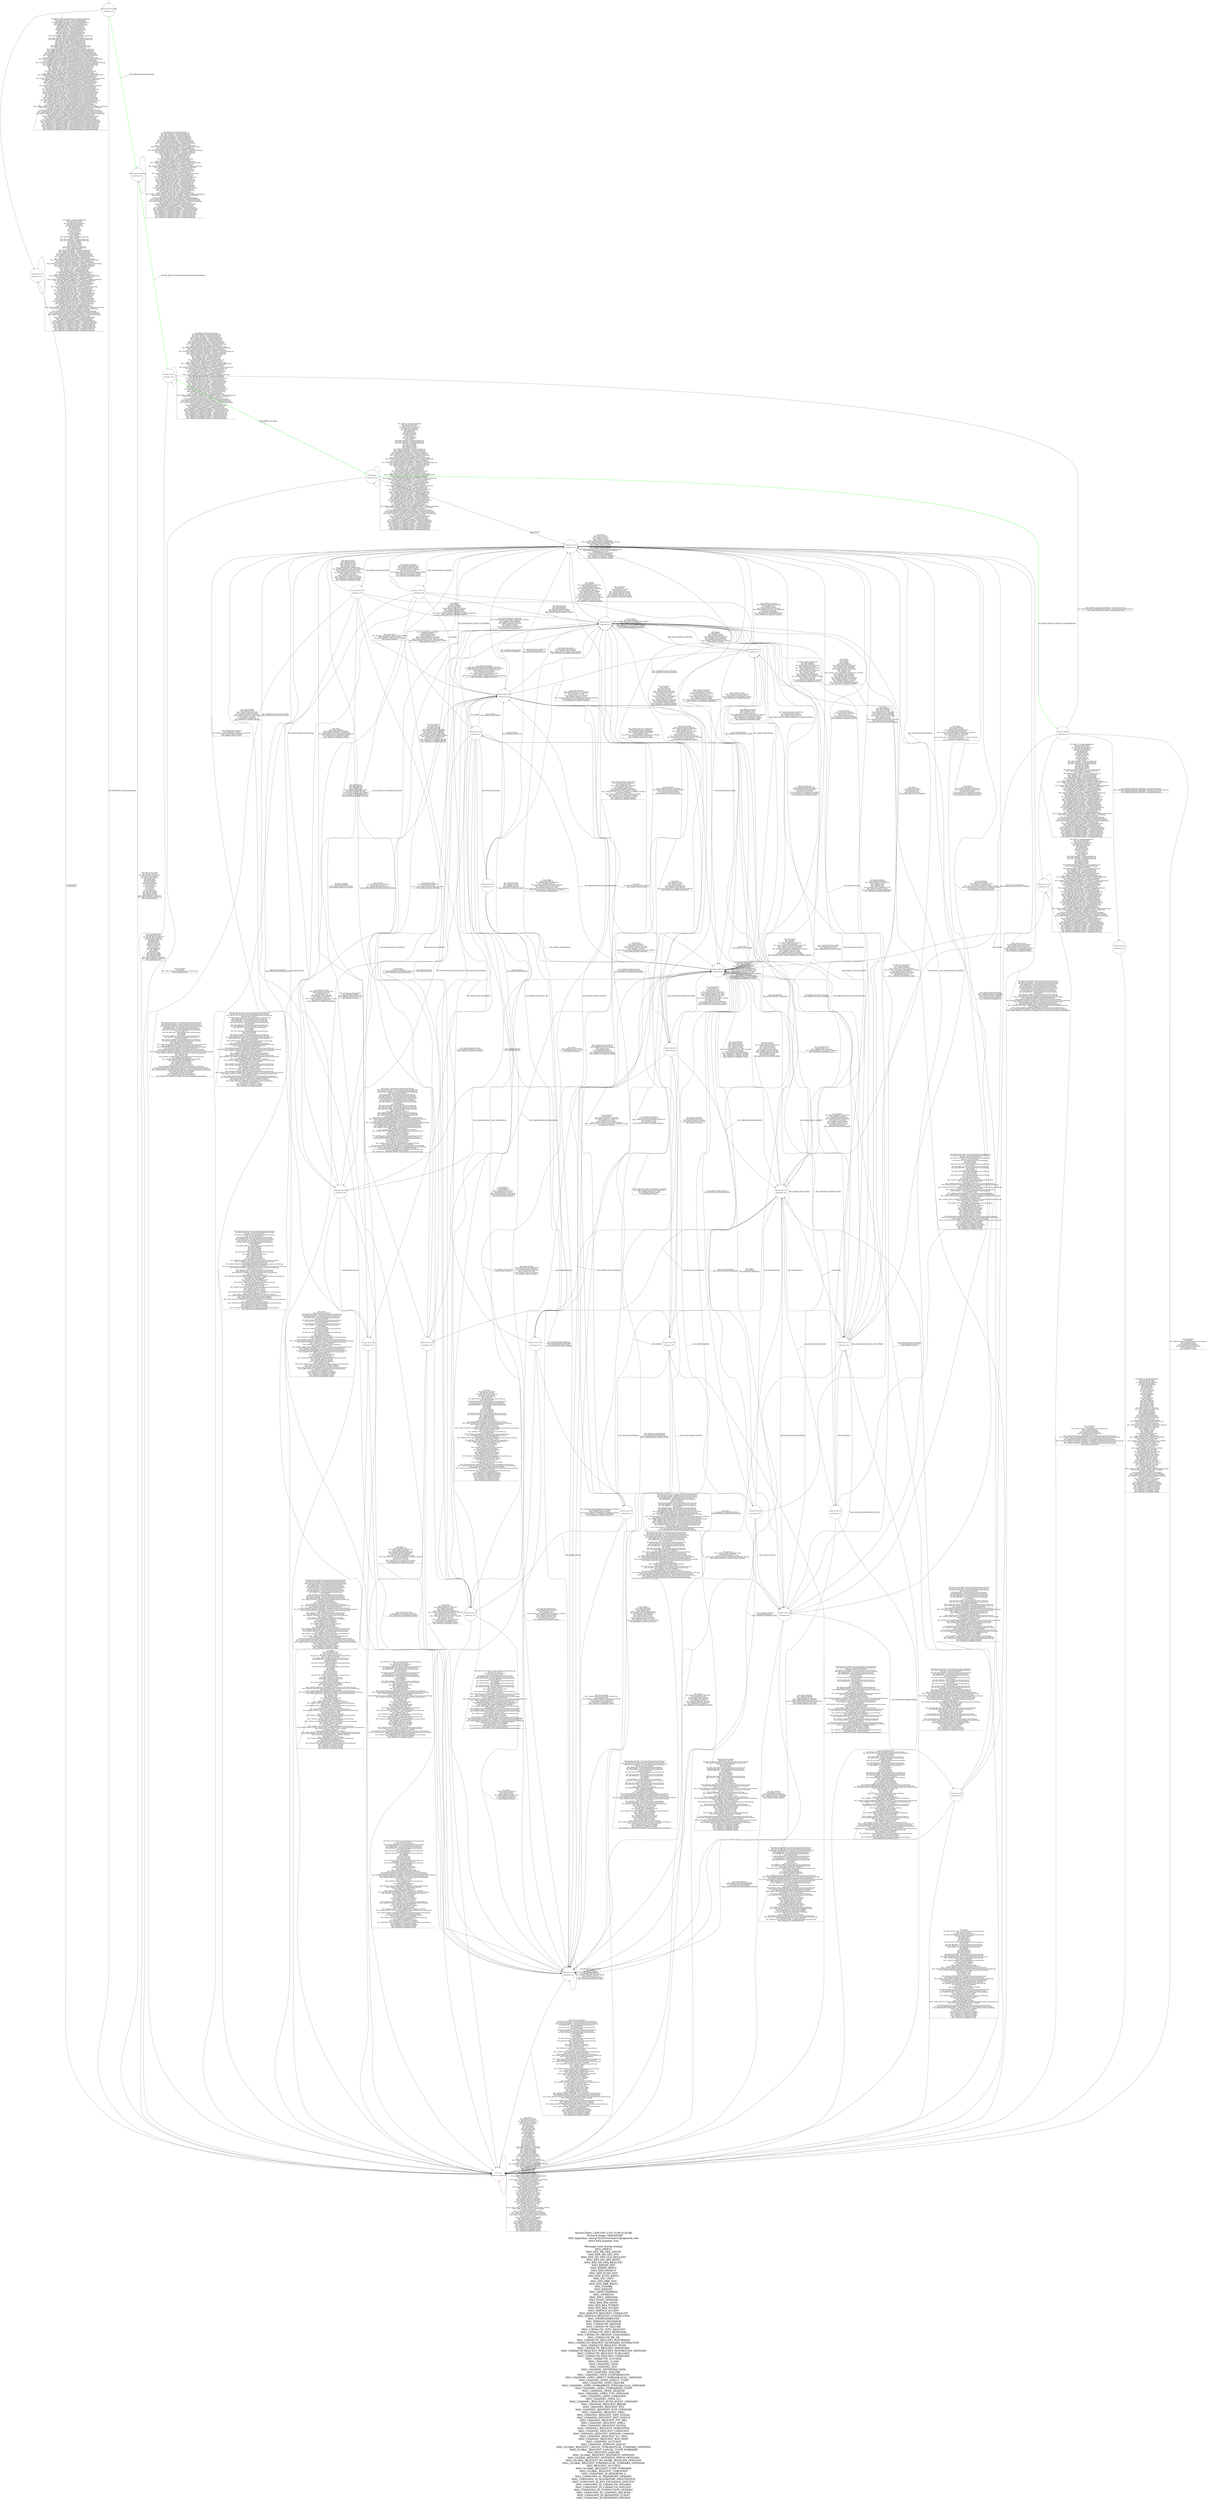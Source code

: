 digraph g {

    labelloc = "b"
    label = "Server/Client: LANCOM LCOS 10.90.0126 Rel
    Protocol Stage: TRANSPORT
KEX Algorithm: sntrup761x25519-sha512@openssh.com
Strict KEX enabled: true

 Messages used during testing: 
MSG_DEBUG
MSG_KEX_DH_GEX_GROUP
MSG_KEX_DH_GEX_INIT
MSG_KEX_DH_GEX_OLD_REQUEST
MSG_KEX_DH_GEX_REPLY
MSG_KEX_DH_GEX_REQUEST
MSG_KEXDH_INIT
MSG_KEXDH_REPLY
MSG_DISCONNECT
MSG_KEX_ECDH_INIT
MSG_KEX_ECDH_REPLY
MSG_EXT_INFO
MSG_KEX_HBR_INIT
MSG_KEX_HBR_REPLY
MSG_IGNORE
MSG_KEXINIT
MSG_NEWCOMPRESS
MSG_NEWKEYS
MSG_PING_OPENSSH
MSG_PONG_OPENSSH
MSG_KEX_RSA_DONE
MSG_KEX_RSA_PUBKEY
MSG_KEX_RSA_SECRET
MSG_SERVICE_ACCEPT
MSG_SERVICE_REQUEST_USERAUTH
MSG_SERVICE_REQUEST_CONNECTION
MSG_UNIMPLEMENTED
MSG_VERSION_EXCHANGE
MSG_USERAUTH_BANNER
MSG_USERAUTH_FAILURE
MSG_USERAUTH_INFO_REQUEST
MSG_USERAUTH_INFO_RESPONSE
MSG_USERAUTH_PASSWD_CHANGEREQ
MSG_USERAUTH_PK_OK
MSG_USERAUTH_REQUEST_HOSTBASED
MSG_USERAUTH_REQUEST_KEYBOARD_INTERACTIVE
MSG_USERAUTH_REQUEST_NONE
MSG_USERAUTH_REQUEST_PASSWORD
MSG_USERAUTH_REQUEST_PUBLICKEY_HOSTBOUND_OPENSSH
MSG_USERAUTH_REQUEST_PUBLICKEY
MSG_USERAUTH_REQUEST_UNKNOWN
MSG_USERAUTH_SUCCESS
MSG_CHANNEL_CLOSE
MSG_CHANNEL_DATA
MSG_CHANNEL_EOF
MSG_CHANNEL_EXTENDED_DATA
MSG_CHANNEL_FAILURE
MSG_CHANNEL_OPEN_CONFIRMATION
MSG_CHANNEL_OPEN_DIRECT_STREAMLOCAL_OPENSSH
MSG_CHANNEL_OPEN_DIRECT_TCPIP
MSG_CHANNEL_OPEN_FAILURE
MSG_CHANNEL_OPEN_FORWARDED_STREAMLOCAL_OPENSSH
MSG_CHANNEL_OPEN_FORWARDED_TCPIP
MSG_CHANNEL_OPEN_SESSION
MSG_CHANNEL_OPEN_TUN_OPENSSH
MSG_CHANNEL_OPEN_UNKNOWN
MSG_CHANNEL_OPEN_X11
MSG_CHANNEL_REQUEST_AUTH_AGENT_OPENSSH
MSG_CHANNEL_REQUEST_BREAK
MSG_CHANNEL_REQUEST_ENV
MSG_CHANNEL_REQUEST_EOW_OPENSSH
MSG_CHANNEL_REQUEST_EXEC
MSG_CHANNEL_REQUEST_EXIT_SIGNAL
MSG_CHANNEL_REQUEST_EXIT_STATUS
MSG_CHANNEL_REQUEST_PTY_REQ
MSG_CHANNEL_REQUEST_SHELL
MSG_CHANNEL_REQUEST_SIGNAL
MSG_CHANNEL_REQUEST_SUBSYSTEM
MSG_CHANNEL_REQUEST_UNKNOWN
MSG_CHANNEL_REQUEST_WINDOW_CHANGE
MSG_CHANNEL_REQUEST_X11_REQ
MSG_CHANNEL_REQUEST_XON_XOFF
MSG_CHANNEL_SUCCESS
MSG_CHANNEL_WINDOW_ADJUST
MSG_GLOBAL_REQUEST_CANCEL_STREAMLOCAL_FORWARD_OPENSSH
MSG_GLOBAL_REQUEST_CANCEL_TCPIP_FORWARD
MSG_REQUEST_FAILURE
MSG_GLOBAL_REQUEST_HOSTKEYS_OPENSSH
MSG_GLOBAL_REQUEST_HOSTKEYS_PROVE_OPENSSH
MSG_GLOBAL_REQUEST_NO_MORE_SESSIONS_OPENSSH
MSG_GLOBAL_REQUEST_STREAMLOCAL_FORWARD_OPENSSH
MSG_REQUEST_SUCCESS
MSG_GLOBAL_REQUEST_TCPIP_FORWARD
MSG_GLOBAL_REQUEST_UNKNOWN
MSG_UNKNOWN_ID_RESERVED_0
MSG_UNKNOWN_ID_TRANSPORT_GENERIC
MSG_UNKNOWN_ID_ALGORITHM_NEGOTIATION
MSG_UNKNOWN_ID_KEY_EXCHANGE_SPECIFIC
MSG_UNKNOWN_ID_USERAUTH_GENERIC
MSG_UNKNOWN_ID_USERAUTH_SPECIFIC
MSG_UNKNOWN_ID_CONNECTION_GENERIC
MSG_UNKNOWN_ID_CHANNEL_RELATED
MSG_UNKNOWN_ID_RESERVED_CLIENT
MSG_UNKNOWN_ID_RESERVED_PRIVATE
"
    fontsize = 30
    edge[decorate="true"]

	s0 [shape="circle" width="2.3" label="Protocol Version Exchanged

SocketState: [UP]" fixedsize="true" height="2.3"];
	s1 [shape="circle" width="2.3" label="Unknown State (s1)

SocketState: [UP]" fixedsize="true" height="2.3"];
	s2 [shape="circle" color="RED" width="2.3" label="TCP Closed

SocketState: [CLOSED, UP]" fixedsize="true" height="2.3"];
	s3 [shape="circle" width="2.3" label="KEX: Algorithms Negotiated

SocketState: [UP]" fixedsize="true" height="2.3"];
	s4 [shape="circle" width="2.3" label="KEX: Keys Derived

SocketState: [UP]" fixedsize="true" height="2.3"];
	s5 [shape="circle" width="2.3" label="KEX Completed

SocketState: [UP]" fixedsize="true" height="2.3"];
	s6 [shape="circle" width="2.3" label="Unknown State (s6)

SocketState: [UP]" fixedsize="true" height="2.3"];
	s7 [shape="circle" width="2.3" label="Unknown State (s7)

SocketState: [UP]" fixedsize="true" height="2.3"];
	s8 [shape="circle" width="2.3" label="Protocol Completed

SocketState: [UP]" fixedsize="true" height="2.3"];
	s9 [shape="circle" width="2.3" label="Unknown State (s9)

SocketState: [UP]" fixedsize="true" height="2.3"];
	s10 [shape="circle" width="2.3" label="Unknown State (s10)

SocketState: [UP]" fixedsize="true" height="2.3"];
	s11 [shape="circle" width="2.3" label="Unknown State (s11)

SocketState: [UP]" fixedsize="true" height="2.3"];
	s12 [shape="circle" width="2.3" label="Unknown State (s12)

SocketState: [UP]" fixedsize="true" height="2.3"];
	s13 [shape="circle" width="2.3" label="Unknown State (s13)

SocketState: [UP]" fixedsize="true" height="2.3"];
	s14 [shape="circle" width="2.3" label="Unknown State (s14)

SocketState: [UP]" fixedsize="true" height="2.3"];
	s15 [shape="circle" width="2.3" label="Unknown State (s15)

SocketState: [UP]" fixedsize="true" height="2.3"];
	s16 [shape="circle" width="2.3" label="Unknown State (s16)

SocketState: [UP]" fixedsize="true" height="2.3"];
	s17 [shape="circle" width="2.3" label="Unknown State (s17)

SocketState: [UP]" fixedsize="true" height="2.3"];
	s18 [shape="circle" width="2.3" label="Unknown State (s18)

SocketState: [UP]" fixedsize="true" height="2.3"];
	s19 [shape="circle" width="2.3" label="Unknown State (s19)

SocketState: [UP]" fixedsize="true" height="2.3"];
	s20 [shape="circle" width="2.3" label="Unknown State (s20)

SocketState: [UP]" fixedsize="true" height="2.3"];
	s21 [shape="circle" width="2.3" label="Unknown State (s21)

SocketState: [UP]" fixedsize="true" height="2.3"];
	s22 [shape="circle" width="2.3" label="Unknown State (s22)

SocketState: [UP]" fixedsize="true" height="2.3"];
	s23 [shape="circle" width="2.3" label="Unknown State (s23)

SocketState: [UP]" fixedsize="true" height="2.3"];
	s24 [shape="circle" width="2.3" label="Unknown State (s24)

SocketState: [UP]" fixedsize="true" height="2.3"];
	s25 [shape="circle" width="2.3" label="Unknown State (s25)

SocketState: [UP]" fixedsize="true" height="2.3"];
	s26 [shape="circle" width="2.3" label="Unknown State (s26)

SocketState: [UP]" fixedsize="true" height="2.3"];
	s27 [shape="circle" width="2.3" label="Unknown State (s27)

SocketState: [UP]" fixedsize="true" height="2.3"];
	s28 [shape="circle" width="2.3" label="Unknown State (s28)

SocketState: [UP]" fixedsize="true" height="2.3"];
	s29 [shape="circle" width="2.3" label="Unknown State (s29)

SocketState: [UP]" fixedsize="true" height="2.3"];
	s30 [shape="circle" width="2.3" label="Unknown State (s30)

SocketState: [UP]" fixedsize="true" height="2.3"];
	s31 [shape="circle" width="2.3" label="Unknown State (s31)

SocketState: [UP]" fixedsize="true" height="2.3"];
	s32 [shape="circle" width="2.3" label="Unknown State (s32)

SocketState: [UP]" fixedsize="true" height="2.3"];
	s0 -> s1 [label="MSG_DEBUG / KeyExchangeInitMessage,UnimplementedMessage
MSG_KEX_DH_GEX_GROUP / KeyExchangeInitMessage
MSG_KEX_DH_GEX_INIT / KeyExchangeInitMessage
MSG_KEX_DH_GEX_OLD_REQUEST / KeyExchangeInitMessage
MSG_KEX_DH_GEX_REPLY / KeyExchangeInitMessage
MSG_KEX_DH_GEX_REQUEST / KeyExchangeInitMessage
MSG_KEXDH_INIT / KeyExchangeInitMessage
MSG_KEXDH_REPLY / KeyExchangeInitMessage
MSG_KEX_ECDH_INIT / KeyExchangeInitMessage
MSG_KEX_ECDH_REPLY / KeyExchangeInitMessage
MSG_EXT_INFO / KeyExchangeInitMessage
MSG_KEX_HBR_INIT / KeyExchangeInitMessage
MSG_KEX_HBR_REPLY / KeyExchangeInitMessage
MSG_IGNORE / KeyExchangeInitMessage
MSG_NEWCOMPRESS / KeyExchangeInitMessage,UnimplementedMessage
MSG_NEWKEYS / KeyExchangeInitMessage
MSG_PING_OPENSSH / KeyExchangeInitMessage,UnimplementedMessage
MSG_PONG_OPENSSH / KeyExchangeInitMessage,UnimplementedMessage
MSG_KEX_RSA_DONE / KeyExchangeInitMessage
MSG_KEX_RSA_PUBKEY / KeyExchangeInitMessage
MSG_KEX_RSA_SECRET / KeyExchangeInitMessage
MSG_SERVICE_ACCEPT / KeyExchangeInitMessage
MSG_SERVICE_REQUEST_USERAUTH / KeyExchangeInitMessage
MSG_SERVICE_REQUEST_CONNECTION / KeyExchangeInitMessage
MSG_UNIMPLEMENTED / KeyExchangeInitMessage
MSG_VERSION_EXCHANGE / KeyExchangeInitMessage,UnimplementedMessage
MSG_USERAUTH_BANNER / KeyExchangeInitMessage,UnimplementedMessage
MSG_USERAUTH_FAILURE / KeyExchangeInitMessage,UnimplementedMessage
MSG_USERAUTH_INFO_REQUEST / KeyExchangeInitMessage,UnimplementedMessage
MSG_USERAUTH_INFO_RESPONSE / KeyExchangeInitMessage,UnimplementedMessage
MSG_USERAUTH_PASSWD_CHANGEREQ / KeyExchangeInitMessage,UnimplementedMessage
MSG_USERAUTH_PK_OK / KeyExchangeInitMessage,UnimplementedMessage
MSG_USERAUTH_REQUEST_HOSTBASED / KeyExchangeInitMessage,UnimplementedMessage
MSG_USERAUTH_REQUEST_KEYBOARD_INTERACTIVE / KeyExchangeInitMessage,UnimplementedMessage
MSG_USERAUTH_REQUEST_NONE / KeyExchangeInitMessage,UnimplementedMessage
MSG_USERAUTH_REQUEST_PASSWORD / KeyExchangeInitMessage,UnimplementedMessage
MSG_USERAUTH_REQUEST_PUBLICKEY_HOSTBOUND_OPENSSH / KeyExchangeInitMessage,UnimplementedMessage
MSG_USERAUTH_REQUEST_PUBLICKEY / KeyExchangeInitMessage,UnimplementedMessage
MSG_USERAUTH_REQUEST_UNKNOWN / KeyExchangeInitMessage,UnimplementedMessage
MSG_USERAUTH_SUCCESS / KeyExchangeInitMessage,UnimplementedMessage
MSG_CHANNEL_CLOSE / KeyExchangeInitMessage,UnimplementedMessage
MSG_CHANNEL_DATA / KeyExchangeInitMessage,UnimplementedMessage
MSG_CHANNEL_EOF / KeyExchangeInitMessage,UnimplementedMessage
MSG_CHANNEL_EXTENDED_DATA / KeyExchangeInitMessage,UnimplementedMessage
MSG_CHANNEL_FAILURE / KeyExchangeInitMessage,UnimplementedMessage
MSG_CHANNEL_OPEN_CONFIRMATION / KeyExchangeInitMessage,UnimplementedMessage
MSG_CHANNEL_OPEN_DIRECT_STREAMLOCAL_OPENSSH / KeyExchangeInitMessage,UnimplementedMessage
MSG_CHANNEL_OPEN_DIRECT_TCPIP / KeyExchangeInitMessage,UnimplementedMessage
MSG_CHANNEL_OPEN_FAILURE / KeyExchangeInitMessage,UnimplementedMessage
MSG_CHANNEL_OPEN_FORWARDED_STREAMLOCAL_OPENSSH / KeyExchangeInitMessage,UnimplementedMessage
MSG_CHANNEL_OPEN_FORWARDED_TCPIP / KeyExchangeInitMessage,UnimplementedMessage
MSG_CHANNEL_OPEN_SESSION / KeyExchangeInitMessage,UnimplementedMessage
MSG_CHANNEL_OPEN_TUN_OPENSSH / KeyExchangeInitMessage,UnimplementedMessage
MSG_CHANNEL_OPEN_UNKNOWN / KeyExchangeInitMessage,UnimplementedMessage
MSG_CHANNEL_OPEN_X11 / KeyExchangeInitMessage,UnimplementedMessage
MSG_CHANNEL_REQUEST_AUTH_AGENT_OPENSSH / KeyExchangeInitMessage,UnimplementedMessage
MSG_CHANNEL_REQUEST_BREAK / KeyExchangeInitMessage,UnimplementedMessage
MSG_CHANNEL_REQUEST_ENV / KeyExchangeInitMessage,UnimplementedMessage
MSG_CHANNEL_REQUEST_EOW_OPENSSH / KeyExchangeInitMessage,UnimplementedMessage
MSG_CHANNEL_REQUEST_EXEC / KeyExchangeInitMessage,UnimplementedMessage
MSG_CHANNEL_REQUEST_EXIT_SIGNAL / KeyExchangeInitMessage,UnimplementedMessage
MSG_CHANNEL_REQUEST_EXIT_STATUS / KeyExchangeInitMessage,UnimplementedMessage
MSG_CHANNEL_REQUEST_PTY_REQ / KeyExchangeInitMessage,UnimplementedMessage
MSG_CHANNEL_REQUEST_SHELL / KeyExchangeInitMessage,UnimplementedMessage
MSG_CHANNEL_REQUEST_SIGNAL / KeyExchangeInitMessage,UnimplementedMessage
MSG_CHANNEL_REQUEST_SUBSYSTEM / KeyExchangeInitMessage,UnimplementedMessage
MSG_CHANNEL_REQUEST_UNKNOWN / KeyExchangeInitMessage,UnimplementedMessage
MSG_CHANNEL_REQUEST_WINDOW_CHANGE / KeyExchangeInitMessage,UnimplementedMessage
MSG_CHANNEL_REQUEST_X11_REQ / KeyExchangeInitMessage,UnimplementedMessage
MSG_CHANNEL_REQUEST_XON_XOFF / KeyExchangeInitMessage,UnimplementedMessage
MSG_CHANNEL_SUCCESS / KeyExchangeInitMessage,UnimplementedMessage
MSG_CHANNEL_WINDOW_ADJUST / KeyExchangeInitMessage,UnimplementedMessage
MSG_GLOBAL_REQUEST_CANCEL_STREAMLOCAL_FORWARD_OPENSSH / KeyExchangeInitMessage,UnimplementedMessage
MSG_GLOBAL_REQUEST_CANCEL_TCPIP_FORWARD / KeyExchangeInitMessage,UnimplementedMessage
MSG_REQUEST_FAILURE / KeyExchangeInitMessage,UnimplementedMessage
MSG_GLOBAL_REQUEST_HOSTKEYS_OPENSSH / KeyExchangeInitMessage,UnimplementedMessage
MSG_GLOBAL_REQUEST_HOSTKEYS_PROVE_OPENSSH / KeyExchangeInitMessage,UnimplementedMessage
MSG_GLOBAL_REQUEST_NO_MORE_SESSIONS_OPENSSH / KeyExchangeInitMessage,UnimplementedMessage
MSG_GLOBAL_REQUEST_STREAMLOCAL_FORWARD_OPENSSH / KeyExchangeInitMessage,UnimplementedMessage
MSG_REQUEST_SUCCESS / KeyExchangeInitMessage,UnimplementedMessage
MSG_GLOBAL_REQUEST_TCPIP_FORWARD / KeyExchangeInitMessage,UnimplementedMessage
MSG_GLOBAL_REQUEST_UNKNOWN / KeyExchangeInitMessage,UnimplementedMessage
MSG_UNKNOWN_ID_RESERVED_0 / KeyExchangeInitMessage,UnimplementedMessage
MSG_UNKNOWN_ID_TRANSPORT_GENERIC / KeyExchangeInitMessage,UnimplementedMessage
MSG_UNKNOWN_ID_ALGORITHM_NEGOTIATION / KeyExchangeInitMessage,UnimplementedMessage
MSG_UNKNOWN_ID_KEY_EXCHANGE_SPECIFIC / KeyExchangeInitMessage,UnimplementedMessage
MSG_UNKNOWN_ID_USERAUTH_GENERIC / KeyExchangeInitMessage,UnimplementedMessage
MSG_UNKNOWN_ID_USERAUTH_SPECIFIC / KeyExchangeInitMessage,UnimplementedMessage
MSG_UNKNOWN_ID_CONNECTION_GENERIC / KeyExchangeInitMessage,UnimplementedMessage
MSG_UNKNOWN_ID_CHANNEL_RELATED / KeyExchangeInitMessage,UnimplementedMessage
MSG_UNKNOWN_ID_RESERVED_CLIENT / KeyExchangeInitMessage,UnimplementedMessage
MSG_UNKNOWN_ID_RESERVED_PRIVATE / KeyExchangeInitMessage,UnimplementedMessage"];
	s0 -> s2 [label="MSG_DISCONNECT / KeyExchangeInitMessage"];
	s0 -> s3 [color="GREEN" style="bold" label="MSG_KEXINIT / KeyExchangeInitMessage"];
	s1 -> s1 [label="MSG_DEBUG / UnimplementedMessage
MSG_KEX_DH_GEX_GROUP
MSG_KEX_DH_GEX_INIT
MSG_KEX_DH_GEX_OLD_REQUEST
MSG_KEX_DH_GEX_REPLY
MSG_KEX_DH_GEX_REQUEST
MSG_KEXDH_INIT
MSG_KEXDH_REPLY
MSG_KEX_ECDH_INIT
MSG_KEX_ECDH_REPLY
MSG_EXT_INFO
MSG_KEX_HBR_INIT
MSG_KEX_HBR_REPLY
MSG_IGNORE
MSG_NEWCOMPRESS / UnimplementedMessage
MSG_NEWKEYS
MSG_PING_OPENSSH / UnimplementedMessage
MSG_PONG_OPENSSH / UnimplementedMessage
MSG_KEX_RSA_DONE
MSG_KEX_RSA_PUBKEY
MSG_KEX_RSA_SECRET
MSG_SERVICE_ACCEPT
MSG_SERVICE_REQUEST_USERAUTH
MSG_SERVICE_REQUEST_CONNECTION
MSG_UNIMPLEMENTED
MSG_VERSION_EXCHANGE / UnimplementedMessage
MSG_USERAUTH_BANNER / UnimplementedMessage
MSG_USERAUTH_FAILURE / UnimplementedMessage
MSG_USERAUTH_INFO_REQUEST / UnimplementedMessage
MSG_USERAUTH_INFO_RESPONSE / UnimplementedMessage
MSG_USERAUTH_PASSWD_CHANGEREQ / UnimplementedMessage
MSG_USERAUTH_PK_OK / UnimplementedMessage
MSG_USERAUTH_REQUEST_HOSTBASED / UnimplementedMessage
MSG_USERAUTH_REQUEST_KEYBOARD_INTERACTIVE / UnimplementedMessage
MSG_USERAUTH_REQUEST_NONE / UnimplementedMessage
MSG_USERAUTH_REQUEST_PASSWORD / UnimplementedMessage
MSG_USERAUTH_REQUEST_PUBLICKEY_HOSTBOUND_OPENSSH / UnimplementedMessage
MSG_USERAUTH_REQUEST_PUBLICKEY / UnimplementedMessage
MSG_USERAUTH_REQUEST_UNKNOWN / UnimplementedMessage
MSG_USERAUTH_SUCCESS / UnimplementedMessage
MSG_CHANNEL_CLOSE / UnimplementedMessage
MSG_CHANNEL_DATA / UnimplementedMessage
MSG_CHANNEL_EOF / UnimplementedMessage
MSG_CHANNEL_EXTENDED_DATA / UnimplementedMessage
MSG_CHANNEL_FAILURE / UnimplementedMessage
MSG_CHANNEL_OPEN_CONFIRMATION / UnimplementedMessage
MSG_CHANNEL_OPEN_DIRECT_STREAMLOCAL_OPENSSH / UnimplementedMessage
MSG_CHANNEL_OPEN_DIRECT_TCPIP / UnimplementedMessage
MSG_CHANNEL_OPEN_FAILURE / UnimplementedMessage
MSG_CHANNEL_OPEN_FORWARDED_STREAMLOCAL_OPENSSH / UnimplementedMessage
MSG_CHANNEL_OPEN_FORWARDED_TCPIP / UnimplementedMessage
MSG_CHANNEL_OPEN_SESSION / UnimplementedMessage
MSG_CHANNEL_OPEN_TUN_OPENSSH / UnimplementedMessage
MSG_CHANNEL_OPEN_UNKNOWN / UnimplementedMessage
MSG_CHANNEL_OPEN_X11 / UnimplementedMessage
MSG_CHANNEL_REQUEST_AUTH_AGENT_OPENSSH / UnimplementedMessage
MSG_CHANNEL_REQUEST_BREAK / UnimplementedMessage
MSG_CHANNEL_REQUEST_ENV / UnimplementedMessage
MSG_CHANNEL_REQUEST_EOW_OPENSSH / UnimplementedMessage
MSG_CHANNEL_REQUEST_EXEC / UnimplementedMessage
MSG_CHANNEL_REQUEST_EXIT_SIGNAL / UnimplementedMessage
MSG_CHANNEL_REQUEST_EXIT_STATUS / UnimplementedMessage
MSG_CHANNEL_REQUEST_PTY_REQ / UnimplementedMessage
MSG_CHANNEL_REQUEST_SHELL / UnimplementedMessage
MSG_CHANNEL_REQUEST_SIGNAL / UnimplementedMessage
MSG_CHANNEL_REQUEST_SUBSYSTEM / UnimplementedMessage
MSG_CHANNEL_REQUEST_UNKNOWN / UnimplementedMessage
MSG_CHANNEL_REQUEST_WINDOW_CHANGE / UnimplementedMessage
MSG_CHANNEL_REQUEST_X11_REQ / UnimplementedMessage
MSG_CHANNEL_REQUEST_XON_XOFF / UnimplementedMessage
MSG_CHANNEL_SUCCESS / UnimplementedMessage
MSG_CHANNEL_WINDOW_ADJUST / UnimplementedMessage
MSG_GLOBAL_REQUEST_CANCEL_STREAMLOCAL_FORWARD_OPENSSH / UnimplementedMessage
MSG_GLOBAL_REQUEST_CANCEL_TCPIP_FORWARD / UnimplementedMessage
MSG_REQUEST_FAILURE / UnimplementedMessage
MSG_GLOBAL_REQUEST_HOSTKEYS_OPENSSH / UnimplementedMessage
MSG_GLOBAL_REQUEST_HOSTKEYS_PROVE_OPENSSH / UnimplementedMessage
MSG_GLOBAL_REQUEST_NO_MORE_SESSIONS_OPENSSH / UnimplementedMessage
MSG_GLOBAL_REQUEST_STREAMLOCAL_FORWARD_OPENSSH / UnimplementedMessage
MSG_REQUEST_SUCCESS / UnimplementedMessage
MSG_GLOBAL_REQUEST_TCPIP_FORWARD / UnimplementedMessage
MSG_GLOBAL_REQUEST_UNKNOWN / UnimplementedMessage
MSG_UNKNOWN_ID_RESERVED_0 / UnimplementedMessage
MSG_UNKNOWN_ID_TRANSPORT_GENERIC / UnimplementedMessage
MSG_UNKNOWN_ID_ALGORITHM_NEGOTIATION / UnimplementedMessage
MSG_UNKNOWN_ID_KEY_EXCHANGE_SPECIFIC / UnimplementedMessage
MSG_UNKNOWN_ID_USERAUTH_GENERIC / UnimplementedMessage
MSG_UNKNOWN_ID_USERAUTH_SPECIFIC / UnimplementedMessage
MSG_UNKNOWN_ID_CONNECTION_GENERIC / UnimplementedMessage
MSG_UNKNOWN_ID_CHANNEL_RELATED / UnimplementedMessage
MSG_UNKNOWN_ID_RESERVED_CLIENT / UnimplementedMessage
MSG_UNKNOWN_ID_RESERVED_PRIVATE / UnimplementedMessage"];
	s1 -> s2 [label="MSG_DISCONNECT
MSG_KEXINIT"];
	s2 -> s2 [label="MSG_DEBUG
MSG_KEX_DH_GEX_GROUP
MSG_KEX_DH_GEX_INIT
MSG_KEX_DH_GEX_OLD_REQUEST
MSG_KEX_DH_GEX_REPLY
MSG_KEX_DH_GEX_REQUEST
MSG_KEXDH_INIT
MSG_KEXDH_REPLY
MSG_DISCONNECT
MSG_KEX_ECDH_INIT
MSG_KEX_ECDH_REPLY
MSG_EXT_INFO
MSG_KEX_HBR_INIT
MSG_KEX_HBR_REPLY
MSG_IGNORE
MSG_KEXINIT
MSG_NEWCOMPRESS
MSG_NEWKEYS
MSG_PING_OPENSSH
MSG_PONG_OPENSSH
MSG_KEX_RSA_DONE
MSG_KEX_RSA_PUBKEY
MSG_KEX_RSA_SECRET
MSG_SERVICE_ACCEPT
MSG_SERVICE_REQUEST_USERAUTH
MSG_SERVICE_REQUEST_CONNECTION
MSG_UNIMPLEMENTED
MSG_VERSION_EXCHANGE
MSG_USERAUTH_BANNER
MSG_USERAUTH_FAILURE
MSG_USERAUTH_INFO_REQUEST
MSG_USERAUTH_INFO_RESPONSE
MSG_USERAUTH_PASSWD_CHANGEREQ
MSG_USERAUTH_PK_OK
MSG_USERAUTH_REQUEST_HOSTBASED
MSG_USERAUTH_REQUEST_KEYBOARD_INTERACTIVE
MSG_USERAUTH_REQUEST_NONE
MSG_USERAUTH_REQUEST_PASSWORD
MSG_USERAUTH_REQUEST_PUBLICKEY_HOSTBOUND_OPENSSH
MSG_USERAUTH_REQUEST_PUBLICKEY
MSG_USERAUTH_REQUEST_UNKNOWN
MSG_USERAUTH_SUCCESS
MSG_CHANNEL_CLOSE
MSG_CHANNEL_DATA
MSG_CHANNEL_EOF
MSG_CHANNEL_EXTENDED_DATA
MSG_CHANNEL_FAILURE
MSG_CHANNEL_OPEN_CONFIRMATION
MSG_CHANNEL_OPEN_DIRECT_STREAMLOCAL_OPENSSH
MSG_CHANNEL_OPEN_DIRECT_TCPIP
MSG_CHANNEL_OPEN_FAILURE
MSG_CHANNEL_OPEN_FORWARDED_STREAMLOCAL_OPENSSH
MSG_CHANNEL_OPEN_FORWARDED_TCPIP
MSG_CHANNEL_OPEN_SESSION
MSG_CHANNEL_OPEN_TUN_OPENSSH
MSG_CHANNEL_OPEN_UNKNOWN
MSG_CHANNEL_OPEN_X11
MSG_CHANNEL_REQUEST_AUTH_AGENT_OPENSSH
MSG_CHANNEL_REQUEST_BREAK
MSG_CHANNEL_REQUEST_ENV
MSG_CHANNEL_REQUEST_EOW_OPENSSH
MSG_CHANNEL_REQUEST_EXEC
MSG_CHANNEL_REQUEST_EXIT_SIGNAL
MSG_CHANNEL_REQUEST_EXIT_STATUS
MSG_CHANNEL_REQUEST_PTY_REQ
MSG_CHANNEL_REQUEST_SHELL
MSG_CHANNEL_REQUEST_SIGNAL
MSG_CHANNEL_REQUEST_SUBSYSTEM
MSG_CHANNEL_REQUEST_UNKNOWN
MSG_CHANNEL_REQUEST_WINDOW_CHANGE
MSG_CHANNEL_REQUEST_X11_REQ
MSG_CHANNEL_REQUEST_XON_XOFF
MSG_CHANNEL_SUCCESS
MSG_CHANNEL_WINDOW_ADJUST
MSG_GLOBAL_REQUEST_CANCEL_STREAMLOCAL_FORWARD_OPENSSH
MSG_GLOBAL_REQUEST_CANCEL_TCPIP_FORWARD
MSG_REQUEST_FAILURE
MSG_GLOBAL_REQUEST_HOSTKEYS_OPENSSH
MSG_GLOBAL_REQUEST_HOSTKEYS_PROVE_OPENSSH
MSG_GLOBAL_REQUEST_NO_MORE_SESSIONS_OPENSSH
MSG_GLOBAL_REQUEST_STREAMLOCAL_FORWARD_OPENSSH
MSG_REQUEST_SUCCESS
MSG_GLOBAL_REQUEST_TCPIP_FORWARD
MSG_GLOBAL_REQUEST_UNKNOWN
MSG_UNKNOWN_ID_RESERVED_0
MSG_UNKNOWN_ID_TRANSPORT_GENERIC
MSG_UNKNOWN_ID_ALGORITHM_NEGOTIATION
MSG_UNKNOWN_ID_KEY_EXCHANGE_SPECIFIC
MSG_UNKNOWN_ID_USERAUTH_GENERIC
MSG_UNKNOWN_ID_USERAUTH_SPECIFIC
MSG_UNKNOWN_ID_CONNECTION_GENERIC
MSG_UNKNOWN_ID_CHANNEL_RELATED
MSG_UNKNOWN_ID_RESERVED_CLIENT
MSG_UNKNOWN_ID_RESERVED_PRIVATE"];
	s3 -> s3 [label="MSG_DEBUG / UnimplementedMessage
MSG_NEWCOMPRESS / UnimplementedMessage
MSG_PING_OPENSSH / UnimplementedMessage
MSG_PONG_OPENSSH / UnimplementedMessage
MSG_VERSION_EXCHANGE / UnimplementedMessage
MSG_USERAUTH_BANNER / UnimplementedMessage
MSG_USERAUTH_FAILURE / UnimplementedMessage
MSG_USERAUTH_INFO_REQUEST / UnimplementedMessage
MSG_USERAUTH_INFO_RESPONSE / UnimplementedMessage
MSG_USERAUTH_PASSWD_CHANGEREQ / UnimplementedMessage
MSG_USERAUTH_PK_OK / UnimplementedMessage
MSG_USERAUTH_REQUEST_HOSTBASED / UnimplementedMessage
MSG_USERAUTH_REQUEST_KEYBOARD_INTERACTIVE / UnimplementedMessage
MSG_USERAUTH_REQUEST_NONE / UnimplementedMessage
MSG_USERAUTH_REQUEST_PASSWORD / UnimplementedMessage
MSG_USERAUTH_REQUEST_PUBLICKEY_HOSTBOUND_OPENSSH / UnimplementedMessage
MSG_USERAUTH_REQUEST_PUBLICKEY / UnimplementedMessage
MSG_USERAUTH_REQUEST_UNKNOWN / UnimplementedMessage
MSG_USERAUTH_SUCCESS / UnimplementedMessage
MSG_CHANNEL_CLOSE / UnimplementedMessage
MSG_CHANNEL_DATA / UnimplementedMessage
MSG_CHANNEL_EOF / UnimplementedMessage
MSG_CHANNEL_EXTENDED_DATA / UnimplementedMessage
MSG_CHANNEL_FAILURE / UnimplementedMessage
MSG_CHANNEL_OPEN_CONFIRMATION / UnimplementedMessage
MSG_CHANNEL_OPEN_DIRECT_STREAMLOCAL_OPENSSH / UnimplementedMessage
MSG_CHANNEL_OPEN_DIRECT_TCPIP / UnimplementedMessage
MSG_CHANNEL_OPEN_FAILURE / UnimplementedMessage
MSG_CHANNEL_OPEN_FORWARDED_STREAMLOCAL_OPENSSH / UnimplementedMessage
MSG_CHANNEL_OPEN_FORWARDED_TCPIP / UnimplementedMessage
MSG_CHANNEL_OPEN_SESSION / UnimplementedMessage
MSG_CHANNEL_OPEN_TUN_OPENSSH / UnimplementedMessage
MSG_CHANNEL_OPEN_UNKNOWN / UnimplementedMessage
MSG_CHANNEL_OPEN_X11 / UnimplementedMessage
MSG_CHANNEL_REQUEST_AUTH_AGENT_OPENSSH / UnimplementedMessage
MSG_CHANNEL_REQUEST_BREAK / UnimplementedMessage
MSG_CHANNEL_REQUEST_ENV / UnimplementedMessage
MSG_CHANNEL_REQUEST_EOW_OPENSSH / UnimplementedMessage
MSG_CHANNEL_REQUEST_EXEC / UnimplementedMessage
MSG_CHANNEL_REQUEST_EXIT_SIGNAL / UnimplementedMessage
MSG_CHANNEL_REQUEST_EXIT_STATUS / UnimplementedMessage
MSG_CHANNEL_REQUEST_PTY_REQ / UnimplementedMessage
MSG_CHANNEL_REQUEST_SHELL / UnimplementedMessage
MSG_CHANNEL_REQUEST_SIGNAL / UnimplementedMessage
MSG_CHANNEL_REQUEST_SUBSYSTEM / UnimplementedMessage
MSG_CHANNEL_REQUEST_UNKNOWN / UnimplementedMessage
MSG_CHANNEL_REQUEST_WINDOW_CHANGE / UnimplementedMessage
MSG_CHANNEL_REQUEST_X11_REQ / UnimplementedMessage
MSG_CHANNEL_REQUEST_XON_XOFF / UnimplementedMessage
MSG_CHANNEL_SUCCESS / UnimplementedMessage
MSG_CHANNEL_WINDOW_ADJUST / UnimplementedMessage
MSG_GLOBAL_REQUEST_CANCEL_STREAMLOCAL_FORWARD_OPENSSH / UnimplementedMessage
MSG_GLOBAL_REQUEST_CANCEL_TCPIP_FORWARD / UnimplementedMessage
MSG_REQUEST_FAILURE / UnimplementedMessage
MSG_GLOBAL_REQUEST_HOSTKEYS_OPENSSH / UnimplementedMessage
MSG_GLOBAL_REQUEST_HOSTKEYS_PROVE_OPENSSH / UnimplementedMessage
MSG_GLOBAL_REQUEST_NO_MORE_SESSIONS_OPENSSH / UnimplementedMessage
MSG_GLOBAL_REQUEST_STREAMLOCAL_FORWARD_OPENSSH / UnimplementedMessage
MSG_REQUEST_SUCCESS / UnimplementedMessage
MSG_GLOBAL_REQUEST_TCPIP_FORWARD / UnimplementedMessage
MSG_GLOBAL_REQUEST_UNKNOWN / UnimplementedMessage
MSG_UNKNOWN_ID_RESERVED_0 / UnimplementedMessage
MSG_UNKNOWN_ID_TRANSPORT_GENERIC / UnimplementedMessage
MSG_UNKNOWN_ID_ALGORITHM_NEGOTIATION / UnimplementedMessage
MSG_UNKNOWN_ID_KEY_EXCHANGE_SPECIFIC / UnimplementedMessage
MSG_UNKNOWN_ID_USERAUTH_GENERIC / UnimplementedMessage
MSG_UNKNOWN_ID_USERAUTH_SPECIFIC / UnimplementedMessage
MSG_UNKNOWN_ID_CONNECTION_GENERIC / UnimplementedMessage
MSG_UNKNOWN_ID_CHANNEL_RELATED / UnimplementedMessage
MSG_UNKNOWN_ID_RESERVED_CLIENT / UnimplementedMessage
MSG_UNKNOWN_ID_RESERVED_PRIVATE / UnimplementedMessage"];
	s3 -> s2 [label="MSG_KEX_DH_GEX_GROUP
MSG_KEX_DH_GEX_INIT
MSG_KEX_DH_GEX_OLD_REQUEST
MSG_KEX_DH_GEX_REPLY
MSG_KEX_DH_GEX_REQUEST
MSG_KEXDH_INIT
MSG_KEXDH_REPLY
MSG_DISCONNECT
MSG_KEX_ECDH_INIT
MSG_KEX_ECDH_REPLY
MSG_EXT_INFO
MSG_KEX_HBR_REPLY
MSG_IGNORE
MSG_KEXINIT
MSG_NEWKEYS
MSG_KEX_RSA_DONE
MSG_KEX_RSA_PUBKEY
MSG_KEX_RSA_SECRET
MSG_SERVICE_ACCEPT
MSG_SERVICE_REQUEST_USERAUTH
MSG_SERVICE_REQUEST_CONNECTION
MSG_UNIMPLEMENTED"];
	s3 -> s4 [color="GREEN" style="bold" label="MSG_KEX_HBR_INIT / HybridKeyExchangeReplyMessage,NewKeysMessage"];
	s4 -> s4 [label="MSG_DEBUG / UnimplementedMessage
MSG_NEWCOMPRESS / UnimplementedMessage
MSG_PING_OPENSSH / UnimplementedMessage
MSG_PONG_OPENSSH / UnimplementedMessage
MSG_VERSION_EXCHANGE / UnimplementedMessage
MSG_USERAUTH_BANNER / UnimplementedMessage
MSG_USERAUTH_FAILURE / UnimplementedMessage
MSG_USERAUTH_INFO_REQUEST / UnimplementedMessage
MSG_USERAUTH_INFO_RESPONSE / UnimplementedMessage
MSG_USERAUTH_PASSWD_CHANGEREQ / UnimplementedMessage
MSG_USERAUTH_PK_OK / UnimplementedMessage
MSG_USERAUTH_REQUEST_HOSTBASED / UnimplementedMessage
MSG_USERAUTH_REQUEST_KEYBOARD_INTERACTIVE / UnimplementedMessage
MSG_USERAUTH_REQUEST_NONE / UnimplementedMessage
MSG_USERAUTH_REQUEST_PASSWORD / UnimplementedMessage
MSG_USERAUTH_REQUEST_PUBLICKEY_HOSTBOUND_OPENSSH / UnimplementedMessage
MSG_USERAUTH_REQUEST_PUBLICKEY / UnimplementedMessage
MSG_USERAUTH_REQUEST_UNKNOWN / UnimplementedMessage
MSG_USERAUTH_SUCCESS / UnimplementedMessage
MSG_CHANNEL_CLOSE / UnimplementedMessage
MSG_CHANNEL_DATA / UnimplementedMessage
MSG_CHANNEL_EOF / UnimplementedMessage
MSG_CHANNEL_EXTENDED_DATA / UnimplementedMessage
MSG_CHANNEL_FAILURE / UnimplementedMessage
MSG_CHANNEL_OPEN_CONFIRMATION / UnimplementedMessage
MSG_CHANNEL_OPEN_DIRECT_STREAMLOCAL_OPENSSH / UnimplementedMessage
MSG_CHANNEL_OPEN_DIRECT_TCPIP / UnimplementedMessage
MSG_CHANNEL_OPEN_FAILURE / UnimplementedMessage
MSG_CHANNEL_OPEN_FORWARDED_STREAMLOCAL_OPENSSH / UnimplementedMessage
MSG_CHANNEL_OPEN_FORWARDED_TCPIP / UnimplementedMessage
MSG_CHANNEL_OPEN_SESSION / UnimplementedMessage
MSG_CHANNEL_OPEN_TUN_OPENSSH / UnimplementedMessage
MSG_CHANNEL_OPEN_UNKNOWN / UnimplementedMessage
MSG_CHANNEL_OPEN_X11 / UnimplementedMessage
MSG_CHANNEL_REQUEST_AUTH_AGENT_OPENSSH / UnimplementedMessage
MSG_CHANNEL_REQUEST_BREAK / UnimplementedMessage
MSG_CHANNEL_REQUEST_ENV / UnimplementedMessage
MSG_CHANNEL_REQUEST_EOW_OPENSSH / UnimplementedMessage
MSG_CHANNEL_REQUEST_EXEC / UnimplementedMessage
MSG_CHANNEL_REQUEST_EXIT_SIGNAL / UnimplementedMessage
MSG_CHANNEL_REQUEST_EXIT_STATUS / UnimplementedMessage
MSG_CHANNEL_REQUEST_PTY_REQ / UnimplementedMessage
MSG_CHANNEL_REQUEST_SHELL / UnimplementedMessage
MSG_CHANNEL_REQUEST_SIGNAL / UnimplementedMessage
MSG_CHANNEL_REQUEST_SUBSYSTEM / UnimplementedMessage
MSG_CHANNEL_REQUEST_UNKNOWN / UnimplementedMessage
MSG_CHANNEL_REQUEST_WINDOW_CHANGE / UnimplementedMessage
MSG_CHANNEL_REQUEST_X11_REQ / UnimplementedMessage
MSG_CHANNEL_REQUEST_XON_XOFF / UnimplementedMessage
MSG_CHANNEL_SUCCESS / UnimplementedMessage
MSG_CHANNEL_WINDOW_ADJUST / UnimplementedMessage
MSG_GLOBAL_REQUEST_CANCEL_STREAMLOCAL_FORWARD_OPENSSH / UnimplementedMessage
MSG_GLOBAL_REQUEST_CANCEL_TCPIP_FORWARD / UnimplementedMessage
MSG_REQUEST_FAILURE / UnimplementedMessage
MSG_GLOBAL_REQUEST_HOSTKEYS_OPENSSH / UnimplementedMessage
MSG_GLOBAL_REQUEST_HOSTKEYS_PROVE_OPENSSH / UnimplementedMessage
MSG_GLOBAL_REQUEST_NO_MORE_SESSIONS_OPENSSH / UnimplementedMessage
MSG_GLOBAL_REQUEST_STREAMLOCAL_FORWARD_OPENSSH / UnimplementedMessage
MSG_REQUEST_SUCCESS / UnimplementedMessage
MSG_GLOBAL_REQUEST_TCPIP_FORWARD / UnimplementedMessage
MSG_GLOBAL_REQUEST_UNKNOWN / UnimplementedMessage
MSG_UNKNOWN_ID_RESERVED_0 / UnimplementedMessage
MSG_UNKNOWN_ID_TRANSPORT_GENERIC / UnimplementedMessage
MSG_UNKNOWN_ID_ALGORITHM_NEGOTIATION / UnimplementedMessage
MSG_UNKNOWN_ID_KEY_EXCHANGE_SPECIFIC / UnimplementedMessage
MSG_UNKNOWN_ID_USERAUTH_GENERIC / UnimplementedMessage
MSG_UNKNOWN_ID_USERAUTH_SPECIFIC / UnimplementedMessage
MSG_UNKNOWN_ID_CONNECTION_GENERIC / UnimplementedMessage
MSG_UNKNOWN_ID_CHANNEL_RELATED / UnimplementedMessage
MSG_UNKNOWN_ID_RESERVED_CLIENT / UnimplementedMessage
MSG_UNKNOWN_ID_RESERVED_PRIVATE / UnimplementedMessage"];
	s4 -> s2 [label="MSG_KEX_DH_GEX_GROUP
MSG_KEX_DH_GEX_INIT
MSG_KEX_DH_GEX_OLD_REQUEST
MSG_KEX_DH_GEX_REPLY
MSG_KEX_DH_GEX_REQUEST
MSG_KEXDH_INIT
MSG_KEXDH_REPLY
MSG_DISCONNECT
MSG_KEX_ECDH_INIT
MSG_KEX_ECDH_REPLY
MSG_EXT_INFO
MSG_KEX_HBR_INIT
MSG_KEX_HBR_REPLY
MSG_IGNORE
MSG_KEXINIT
MSG_KEX_RSA_DONE
MSG_KEX_RSA_PUBKEY
MSG_KEX_RSA_SECRET
MSG_SERVICE_ACCEPT
MSG_SERVICE_REQUEST_USERAUTH
MSG_SERVICE_REQUEST_CONNECTION
MSG_UNIMPLEMENTED"];
	s4 -> s5 [color="GREEN" style="bold" label="MSG_NEWKEYS / [No output]"];
	s5 -> s5 [label="MSG_DEBUG / UnimplementedMessage
MSG_KEX_DH_GEX_GROUP
MSG_KEX_DH_GEX_INIT
MSG_KEX_DH_GEX_OLD_REQUEST
MSG_KEX_DH_GEX_REPLY
MSG_KEX_DH_GEX_REQUEST
MSG_KEXDH_INIT
MSG_KEXDH_REPLY
MSG_KEX_ECDH_INIT
MSG_KEX_ECDH_REPLY
MSG_EXT_INFO
MSG_KEX_HBR_INIT
MSG_KEX_HBR_REPLY
MSG_IGNORE
MSG_NEWCOMPRESS / UnimplementedMessage
MSG_PING_OPENSSH / UnimplementedMessage
MSG_PONG_OPENSSH / UnimplementedMessage
MSG_KEX_RSA_DONE
MSG_KEX_RSA_PUBKEY
MSG_KEX_RSA_SECRET
MSG_SERVICE_ACCEPT
MSG_VERSION_EXCHANGE / UnimplementedMessage
MSG_USERAUTH_BANNER / UnimplementedMessage
MSG_USERAUTH_FAILURE / UnimplementedMessage
MSG_USERAUTH_INFO_REQUEST / UnimplementedMessage
MSG_USERAUTH_INFO_RESPONSE / UnimplementedMessage
MSG_USERAUTH_PASSWD_CHANGEREQ / UnimplementedMessage
MSG_USERAUTH_PK_OK / UnimplementedMessage
MSG_USERAUTH_REQUEST_HOSTBASED / UnimplementedMessage
MSG_USERAUTH_REQUEST_KEYBOARD_INTERACTIVE / UnimplementedMessage
MSG_USERAUTH_REQUEST_NONE / UnimplementedMessage
MSG_USERAUTH_REQUEST_PASSWORD / UnimplementedMessage
MSG_USERAUTH_REQUEST_PUBLICKEY_HOSTBOUND_OPENSSH / UnimplementedMessage
MSG_USERAUTH_REQUEST_PUBLICKEY / UnimplementedMessage
MSG_USERAUTH_REQUEST_UNKNOWN / UnimplementedMessage
MSG_USERAUTH_SUCCESS / UnimplementedMessage
MSG_CHANNEL_CLOSE / UnimplementedMessage
MSG_CHANNEL_DATA / UnimplementedMessage
MSG_CHANNEL_EOF / UnimplementedMessage
MSG_CHANNEL_EXTENDED_DATA / UnimplementedMessage
MSG_CHANNEL_FAILURE / UnimplementedMessage
MSG_CHANNEL_OPEN_CONFIRMATION / UnimplementedMessage
MSG_CHANNEL_OPEN_DIRECT_STREAMLOCAL_OPENSSH / UnimplementedMessage
MSG_CHANNEL_OPEN_DIRECT_TCPIP / UnimplementedMessage
MSG_CHANNEL_OPEN_FAILURE / UnimplementedMessage
MSG_CHANNEL_OPEN_FORWARDED_STREAMLOCAL_OPENSSH / UnimplementedMessage
MSG_CHANNEL_OPEN_FORWARDED_TCPIP / UnimplementedMessage
MSG_CHANNEL_OPEN_SESSION / UnimplementedMessage
MSG_CHANNEL_OPEN_TUN_OPENSSH / UnimplementedMessage
MSG_CHANNEL_OPEN_UNKNOWN / UnimplementedMessage
MSG_CHANNEL_OPEN_X11 / UnimplementedMessage
MSG_CHANNEL_REQUEST_AUTH_AGENT_OPENSSH / UnimplementedMessage
MSG_CHANNEL_REQUEST_BREAK / UnimplementedMessage
MSG_CHANNEL_REQUEST_ENV / UnimplementedMessage
MSG_CHANNEL_REQUEST_EOW_OPENSSH / UnimplementedMessage
MSG_CHANNEL_REQUEST_EXEC / UnimplementedMessage
MSG_CHANNEL_REQUEST_EXIT_SIGNAL / UnimplementedMessage
MSG_CHANNEL_REQUEST_EXIT_STATUS / UnimplementedMessage
MSG_CHANNEL_REQUEST_PTY_REQ / UnimplementedMessage
MSG_CHANNEL_REQUEST_SHELL / UnimplementedMessage
MSG_CHANNEL_REQUEST_SIGNAL / UnimplementedMessage
MSG_CHANNEL_REQUEST_SUBSYSTEM / UnimplementedMessage
MSG_CHANNEL_REQUEST_UNKNOWN / UnimplementedMessage
MSG_CHANNEL_REQUEST_WINDOW_CHANGE / UnimplementedMessage
MSG_CHANNEL_REQUEST_X11_REQ / UnimplementedMessage
MSG_CHANNEL_REQUEST_XON_XOFF / UnimplementedMessage
MSG_CHANNEL_SUCCESS / UnimplementedMessage
MSG_CHANNEL_WINDOW_ADJUST / UnimplementedMessage
MSG_GLOBAL_REQUEST_CANCEL_STREAMLOCAL_FORWARD_OPENSSH / UnimplementedMessage
MSG_GLOBAL_REQUEST_CANCEL_TCPIP_FORWARD / UnimplementedMessage
MSG_REQUEST_FAILURE / UnimplementedMessage
MSG_GLOBAL_REQUEST_HOSTKEYS_OPENSSH / UnimplementedMessage
MSG_GLOBAL_REQUEST_HOSTKEYS_PROVE_OPENSSH / UnimplementedMessage
MSG_GLOBAL_REQUEST_NO_MORE_SESSIONS_OPENSSH / UnimplementedMessage
MSG_GLOBAL_REQUEST_STREAMLOCAL_FORWARD_OPENSSH / UnimplementedMessage
MSG_REQUEST_SUCCESS / UnimplementedMessage
MSG_GLOBAL_REQUEST_TCPIP_FORWARD / UnimplementedMessage
MSG_GLOBAL_REQUEST_UNKNOWN / UnimplementedMessage
MSG_UNKNOWN_ID_RESERVED_0 / UnimplementedMessage
MSG_UNKNOWN_ID_TRANSPORT_GENERIC / UnimplementedMessage
MSG_UNKNOWN_ID_ALGORITHM_NEGOTIATION / UnimplementedMessage
MSG_UNKNOWN_ID_KEY_EXCHANGE_SPECIFIC / UnimplementedMessage
MSG_UNKNOWN_ID_USERAUTH_GENERIC / UnimplementedMessage
MSG_UNKNOWN_ID_USERAUTH_SPECIFIC / UnimplementedMessage
MSG_UNKNOWN_ID_CONNECTION_GENERIC / UnimplementedMessage
MSG_UNKNOWN_ID_CHANNEL_RELATED / UnimplementedMessage
MSG_UNKNOWN_ID_RESERVED_CLIENT / UnimplementedMessage
MSG_UNKNOWN_ID_RESERVED_PRIVATE / UnimplementedMessage"];
	s5 -> s2 [label="MSG_DISCONNECT
MSG_KEXINIT
MSG_SERVICE_REQUEST_CONNECTION / DisconnectMessage
MSG_UNIMPLEMENTED"];
	s5 -> s6 [label="MSG_NEWKEYS"];
	s5 -> s8 [color="GREEN" style="bold" label="MSG_SERVICE_REQUEST_USERAUTH / ServiceAcceptMessage"];
	s6 -> s6 [label="MSG_DEBUG
MSG_PONG_OPENSSH
MSG_SERVICE_ACCEPT
MSG_USERAUTH_BANNER
MSG_CHANNEL_CLOSE
MSG_CHANNEL_OPEN_CONFIRMATION
MSG_CHANNEL_OPEN_FORWARDED_STREAMLOCAL_OPENSSH
MSG_CHANNEL_OPEN_FORWARDED_TCPIP
MSG_CHANNEL_REQUEST_SHELL
MSG_CHANNEL_REQUEST_SIGNAL
MSG_CHANNEL_REQUEST_UNKNOWN
MSG_CHANNEL_WINDOW_ADJUST
MSG_GLOBAL_REQUEST_CANCEL_STREAMLOCAL_FORWARD_OPENSSH
MSG_GLOBAL_REQUEST_NO_MORE_SESSIONS_OPENSSH
MSG_REQUEST_SUCCESS
MSG_GLOBAL_REQUEST_TCPIP_FORWARD
MSG_GLOBAL_REQUEST_UNKNOWN
MSG_UNKNOWN_ID_TRANSPORT_GENERIC
MSG_UNKNOWN_ID_USERAUTH_GENERIC
MSG_UNKNOWN_ID_RESERVED_PRIVATE"];
	s6 -> s2 [label="MSG_KEX_DH_GEX_GROUP / DisconnectMessage,DisconnectMessage
MSG_KEX_DH_GEX_INIT / DisconnectMessage,DisconnectMessage
MSG_KEX_DH_GEX_REPLY / DisconnectMessage,DisconnectMessage
MSG_KEXDH_INIT / DisconnectMessage,DisconnectMessage
MSG_KEXDH_REPLY / DisconnectMessage,DisconnectMessage
MSG_KEX_ECDH_INIT / DisconnectMessage,DisconnectMessage
MSG_KEX_ECDH_REPLY / DisconnectMessage,DisconnectMessage
MSG_EXT_INFO / DisconnectMessage,DisconnectMessage
MSG_KEX_HBR_INIT / DisconnectMessage,DisconnectMessage
MSG_KEX_HBR_REPLY / DisconnectMessage,DisconnectMessage
MSG_KEXINIT
MSG_KEX_RSA_PUBKEY / DisconnectMessage,DisconnectMessage
MSG_KEX_RSA_SECRET / DisconnectMessage,DisconnectMessage
MSG_USERAUTH_REQUEST_HOSTBASED / DisconnectMessage,DisconnectMessage
MSG_USERAUTH_REQUEST_KEYBOARD_INTERACTIVE
MSG_USERAUTH_REQUEST_NONE / DisconnectMessage,DisconnectMessage
MSG_USERAUTH_REQUEST_PUBLICKEY_HOSTBOUND_OPENSSH / DisconnectMessage,DisconnectMessage
MSG_USERAUTH_REQUEST_PUBLICKEY / DisconnectMessage,DisconnectMessage
MSG_CHANNEL_DATA / DisconnectMessage,DisconnectMessage
MSG_CHANNEL_EXTENDED_DATA / DisconnectMessage,DisconnectMessage
MSG_CHANNEL_OPEN_DIRECT_STREAMLOCAL_OPENSSH / DisconnectMessage,DisconnectMessage
MSG_CHANNEL_OPEN_FAILURE
MSG_GLOBAL_REQUEST_HOSTKEYS_OPENSSH / DisconnectMessage,DisconnectMessage
MSG_GLOBAL_REQUEST_HOSTKEYS_PROVE_OPENSSH / DisconnectMessage,DisconnectMessage
MSG_GLOBAL_REQUEST_STREAMLOCAL_FORWARD_OPENSSH / DisconnectMessage,DisconnectMessage"];
	s6 -> s11 [label="MSG_KEX_DH_GEX_OLD_REQUEST
MSG_NEWCOMPRESS
MSG_PING_OPENSSH
MSG_SERVICE_REQUEST_CONNECTION
MSG_VERSION_EXCHANGE
MSG_USERAUTH_PASSWD_CHANGEREQ
MSG_USERAUTH_PK_OK
MSG_USERAUTH_REQUEST_PASSWORD
MSG_USERAUTH_SUCCESS
MSG_CHANNEL_FAILURE
MSG_CHANNEL_OPEN_DIRECT_TCPIP
MSG_CHANNEL_OPEN_UNKNOWN
MSG_CHANNEL_REQUEST_AUTH_AGENT_OPENSSH
MSG_CHANNEL_SUCCESS
MSG_REQUEST_FAILURE
MSG_UNKNOWN_ID_ALGORITHM_NEGOTIATION
MSG_UNKNOWN_ID_RESERVED_CLIENT"];
	s6 -> s16 [label="MSG_KEX_DH_GEX_REQUEST
MSG_UNKNOWN_ID_KEY_EXCHANGE_SPECIFIC"];
	s6 -> s13 [label="MSG_DISCONNECT
MSG_USERAUTH_FAILURE
MSG_USERAUTH_INFO_RESPONSE
MSG_CHANNEL_EOF
MSG_CHANNEL_OPEN_SESSION
MSG_CHANNEL_OPEN_TUN_OPENSSH
MSG_UNKNOWN_ID_USERAUTH_SPECIFIC"];
	s6 -> s7 [label="MSG_IGNORE
MSG_NEWKEYS
MSG_SERVICE_REQUEST_USERAUTH
MSG_UNIMPLEMENTED
MSG_USERAUTH_INFO_REQUEST
MSG_USERAUTH_REQUEST_UNKNOWN
MSG_CHANNEL_OPEN_X11
MSG_CHANNEL_REQUEST_BREAK
MSG_CHANNEL_REQUEST_ENV
MSG_CHANNEL_REQUEST_EXEC
MSG_CHANNEL_REQUEST_EXIT_STATUS
MSG_CHANNEL_REQUEST_PTY_REQ
MSG_CHANNEL_REQUEST_WINDOW_CHANGE
MSG_CHANNEL_REQUEST_X11_REQ
MSG_UNKNOWN_ID_RESERVED_0
MSG_UNKNOWN_ID_CHANNEL_RELATED"];
	s6 -> s12 [label="MSG_KEX_RSA_DONE"];
	s6 -> s28 [label="MSG_CHANNEL_REQUEST_EOW_OPENSSH
MSG_UNKNOWN_ID_CONNECTION_GENERIC"];
	s6 -> s17 [label="MSG_CHANNEL_REQUEST_EXIT_SIGNAL"];
	s6 -> s21 [label="MSG_CHANNEL_REQUEST_SUBSYSTEM"];
	s6 -> s29 [label="MSG_CHANNEL_REQUEST_XON_XOFF"];
	s6 -> s14 [label="MSG_GLOBAL_REQUEST_CANCEL_TCPIP_FORWARD"];
	s7 -> s2 [label="MSG_DEBUG / DisconnectMessage,DisconnectMessage
MSG_KEX_DH_GEX_GROUP / DisconnectMessage,DisconnectMessage
MSG_KEX_DH_GEX_INIT / DisconnectMessage,DisconnectMessage
MSG_KEX_DH_GEX_REPLY / DisconnectMessage,DisconnectMessage
MSG_KEX_DH_GEX_REQUEST
MSG_KEXDH_INIT / DisconnectMessage,DisconnectMessage
MSG_KEXDH_REPLY / DisconnectMessage,DisconnectMessage
MSG_KEX_ECDH_INIT / DisconnectMessage,DisconnectMessage
MSG_KEX_ECDH_REPLY / DisconnectMessage,DisconnectMessage
MSG_EXT_INFO / DisconnectMessage,DisconnectMessage
MSG_KEX_HBR_INIT / DisconnectMessage,DisconnectMessage
MSG_KEX_HBR_REPLY / DisconnectMessage,DisconnectMessage
MSG_KEXINIT
MSG_NEWCOMPRESS
MSG_PING_OPENSSH / DisconnectMessage,DisconnectMessage
MSG_KEX_RSA_DONE / DisconnectMessage,DisconnectMessage
MSG_KEX_RSA_PUBKEY / DisconnectMessage,DisconnectMessage
MSG_KEX_RSA_SECRET / DisconnectMessage,DisconnectMessage
MSG_SERVICE_ACCEPT
MSG_SERVICE_REQUEST_USERAUTH
MSG_UNIMPLEMENTED / DisconnectMessage,DisconnectMessage
MSG_USERAUTH_BANNER / DisconnectMessage,DisconnectMessage
MSG_USERAUTH_FAILURE / DisconnectMessage,DisconnectMessage
MSG_USERAUTH_PASSWD_CHANGEREQ
MSG_USERAUTH_REQUEST_HOSTBASED / DisconnectMessage,DisconnectMessage
MSG_USERAUTH_REQUEST_KEYBOARD_INTERACTIVE / DisconnectMessage,DisconnectMessage
MSG_USERAUTH_REQUEST_NONE / DisconnectMessage,DisconnectMessage
MSG_USERAUTH_REQUEST_PASSWORD / DisconnectMessage,DisconnectMessage
MSG_USERAUTH_REQUEST_PUBLICKEY_HOSTBOUND_OPENSSH / DisconnectMessage,DisconnectMessage
MSG_USERAUTH_REQUEST_PUBLICKEY / DisconnectMessage,DisconnectMessage
MSG_CHANNEL_EXTENDED_DATA / DisconnectMessage,DisconnectMessage
MSG_CHANNEL_OPEN_CONFIRMATION / DisconnectMessage,DisconnectMessage
MSG_CHANNEL_OPEN_DIRECT_TCPIP / DisconnectMessage,DisconnectMessage
MSG_CHANNEL_OPEN_FAILURE
MSG_CHANNEL_OPEN_FORWARDED_STREAMLOCAL_OPENSSH
MSG_CHANNEL_OPEN_FORWARDED_TCPIP / DisconnectMessage,DisconnectMessage
MSG_CHANNEL_OPEN_SESSION
MSG_CHANNEL_OPEN_TUN_OPENSSH
MSG_CHANNEL_REQUEST_BREAK
MSG_CHANNEL_REQUEST_EOW_OPENSSH / DisconnectMessage,DisconnectMessage
MSG_CHANNEL_REQUEST_EXEC / DisconnectMessage,DisconnectMessage
MSG_CHANNEL_REQUEST_EXIT_SIGNAL / DisconnectMessage,DisconnectMessage
MSG_CHANNEL_REQUEST_PTY_REQ
MSG_CHANNEL_REQUEST_SUBSYSTEM
MSG_CHANNEL_WINDOW_ADJUST
MSG_GLOBAL_REQUEST_CANCEL_STREAMLOCAL_FORWARD_OPENSSH
MSG_GLOBAL_REQUEST_CANCEL_TCPIP_FORWARD
MSG_GLOBAL_REQUEST_HOSTKEYS_OPENSSH / DisconnectMessage,DisconnectMessage
MSG_GLOBAL_REQUEST_HOSTKEYS_PROVE_OPENSSH / DisconnectMessage,DisconnectMessage
MSG_GLOBAL_REQUEST_STREAMLOCAL_FORWARD_OPENSSH
MSG_GLOBAL_REQUEST_TCPIP_FORWARD / DisconnectMessage,DisconnectMessage
MSG_GLOBAL_REQUEST_UNKNOWN
MSG_UNKNOWN_ID_TRANSPORT_GENERIC / DisconnectMessage,DisconnectMessage"];
	s7 -> s12 [label="MSG_KEX_DH_GEX_OLD_REQUEST
MSG_USERAUTH_INFO_RESPONSE
MSG_USERAUTH_REQUEST_UNKNOWN
MSG_CHANNEL_EOF
MSG_CHANNEL_FAILURE
MSG_CHANNEL_REQUEST_ENV
MSG_CHANNEL_REQUEST_EXIT_STATUS
MSG_UNKNOWN_ID_USERAUTH_SPECIFIC"];
	s7 -> s6 [label="MSG_DISCONNECT
MSG_NEWKEYS
MSG_USERAUTH_SUCCESS
MSG_CHANNEL_DATA
MSG_CHANNEL_REQUEST_SHELL
MSG_CHANNEL_REQUEST_SIGNAL
MSG_CHANNEL_REQUEST_X11_REQ
MSG_CHANNEL_REQUEST_XON_XOFF
MSG_UNKNOWN_ID_CHANNEL_RELATED"];
	s7 -> s7 [label="MSG_IGNORE
MSG_PONG_OPENSSH
MSG_CHANNEL_OPEN_DIRECT_STREAMLOCAL_OPENSSH
MSG_CHANNEL_OPEN_UNKNOWN
MSG_CHANNEL_REQUEST_AUTH_AGENT_OPENSSH
MSG_CHANNEL_REQUEST_WINDOW_CHANGE
MSG_UNKNOWN_ID_ALGORITHM_NEGOTIATION
MSG_UNKNOWN_ID_RESERVED_PRIVATE"];
	s7 -> s25 [label="MSG_SERVICE_REQUEST_CONNECTION"];
	s7 -> s11 [label="MSG_VERSION_EXCHANGE
MSG_USERAUTH_PK_OK
MSG_CHANNEL_CLOSE
MSG_CHANNEL_OPEN_X11
MSG_GLOBAL_REQUEST_NO_MORE_SESSIONS_OPENSSH
MSG_UNKNOWN_ID_KEY_EXCHANGE_SPECIFIC
MSG_UNKNOWN_ID_USERAUTH_GENERIC
MSG_UNKNOWN_ID_CONNECTION_GENERIC
MSG_UNKNOWN_ID_RESERVED_CLIENT"];
	s7 -> s14 [label="MSG_USERAUTH_INFO_REQUEST
MSG_UNKNOWN_ID_RESERVED_0"];
	s7 -> s16 [label="MSG_CHANNEL_REQUEST_UNKNOWN"];
	s7 -> s22 [label="MSG_CHANNEL_SUCCESS
MSG_REQUEST_FAILURE"];
	s7 -> s17 [label="MSG_REQUEST_SUCCESS"];
	s8 -> s10 [label="MSG_DEBUG / UnimplementedMessage
MSG_KEX_DH_GEX_GROUP
MSG_KEX_DH_GEX_INIT
MSG_KEX_DH_GEX_OLD_REQUEST
MSG_KEX_DH_GEX_REPLY
MSG_KEX_DH_GEX_REQUEST
MSG_KEXDH_INIT
MSG_KEXDH_REPLY
MSG_KEX_ECDH_INIT
MSG_KEX_ECDH_REPLY
MSG_EXT_INFO
MSG_KEX_HBR_INIT
MSG_KEX_HBR_REPLY
MSG_IGNORE
MSG_NEWCOMPRESS / UnimplementedMessage
MSG_PING_OPENSSH / UnimplementedMessage
MSG_PONG_OPENSSH / UnimplementedMessage
MSG_KEX_RSA_DONE
MSG_KEX_RSA_PUBKEY
MSG_KEX_RSA_SECRET
MSG_SERVICE_ACCEPT
MSG_SERVICE_REQUEST_USERAUTH / ServiceAcceptMessage
MSG_VERSION_EXCHANGE / UnimplementedMessage
MSG_USERAUTH_BANNER
MSG_USERAUTH_INFO_RESPONSE / UserAuthFailureMessage
MSG_CHANNEL_CLOSE / UnimplementedMessage
MSG_CHANNEL_DATA / UnimplementedMessage
MSG_CHANNEL_EOF / UnimplementedMessage
MSG_CHANNEL_EXTENDED_DATA / UnimplementedMessage
MSG_CHANNEL_FAILURE / UnimplementedMessage
MSG_CHANNEL_OPEN_CONFIRMATION / UnimplementedMessage
MSG_CHANNEL_OPEN_DIRECT_STREAMLOCAL_OPENSSH / UnimplementedMessage
MSG_CHANNEL_OPEN_DIRECT_TCPIP / UnimplementedMessage
MSG_CHANNEL_OPEN_FAILURE / UnimplementedMessage
MSG_CHANNEL_OPEN_FORWARDED_STREAMLOCAL_OPENSSH / UnimplementedMessage
MSG_CHANNEL_OPEN_FORWARDED_TCPIP / UnimplementedMessage
MSG_CHANNEL_OPEN_SESSION / UnimplementedMessage
MSG_CHANNEL_OPEN_TUN_OPENSSH / UnimplementedMessage
MSG_CHANNEL_OPEN_UNKNOWN / UnimplementedMessage
MSG_CHANNEL_OPEN_X11 / UnimplementedMessage
MSG_CHANNEL_REQUEST_AUTH_AGENT_OPENSSH / UnimplementedMessage
MSG_CHANNEL_REQUEST_BREAK / UnimplementedMessage
MSG_CHANNEL_REQUEST_ENV / UnimplementedMessage
MSG_CHANNEL_REQUEST_EOW_OPENSSH / UnimplementedMessage
MSG_CHANNEL_REQUEST_EXEC / UnimplementedMessage
MSG_CHANNEL_REQUEST_EXIT_SIGNAL / UnimplementedMessage
MSG_CHANNEL_REQUEST_EXIT_STATUS / UnimplementedMessage
MSG_CHANNEL_REQUEST_PTY_REQ / UnimplementedMessage
MSG_CHANNEL_REQUEST_SHELL / UnimplementedMessage
MSG_CHANNEL_REQUEST_SIGNAL / UnimplementedMessage
MSG_CHANNEL_REQUEST_SUBSYSTEM / UnimplementedMessage
MSG_CHANNEL_REQUEST_UNKNOWN / UnimplementedMessage
MSG_CHANNEL_REQUEST_WINDOW_CHANGE / UnimplementedMessage
MSG_CHANNEL_REQUEST_X11_REQ / UnimplementedMessage
MSG_CHANNEL_REQUEST_XON_XOFF / UnimplementedMessage
MSG_CHANNEL_SUCCESS / UnimplementedMessage
MSG_CHANNEL_WINDOW_ADJUST / UnimplementedMessage
MSG_GLOBAL_REQUEST_CANCEL_STREAMLOCAL_FORWARD_OPENSSH / UnimplementedMessage
MSG_GLOBAL_REQUEST_CANCEL_TCPIP_FORWARD / UnimplementedMessage
MSG_REQUEST_FAILURE / UnimplementedMessage
MSG_GLOBAL_REQUEST_HOSTKEYS_OPENSSH / UnimplementedMessage
MSG_GLOBAL_REQUEST_HOSTKEYS_PROVE_OPENSSH / UnimplementedMessage
MSG_GLOBAL_REQUEST_NO_MORE_SESSIONS_OPENSSH / UnimplementedMessage
MSG_GLOBAL_REQUEST_STREAMLOCAL_FORWARD_OPENSSH / UnimplementedMessage
MSG_REQUEST_SUCCESS / UnimplementedMessage
MSG_GLOBAL_REQUEST_TCPIP_FORWARD / UnimplementedMessage
MSG_GLOBAL_REQUEST_UNKNOWN / UnimplementedMessage
MSG_UNKNOWN_ID_RESERVED_0 / UnimplementedMessage
MSG_UNKNOWN_ID_TRANSPORT_GENERIC / UnimplementedMessage
MSG_UNKNOWN_ID_ALGORITHM_NEGOTIATION / UnimplementedMessage
MSG_UNKNOWN_ID_KEY_EXCHANGE_SPECIFIC / UnimplementedMessage
MSG_UNKNOWN_ID_USERAUTH_GENERIC / UnimplementedMessage
MSG_UNKNOWN_ID_USERAUTH_SPECIFIC / UnimplementedMessage
MSG_UNKNOWN_ID_CONNECTION_GENERIC / UnimplementedMessage
MSG_UNKNOWN_ID_CHANNEL_RELATED / UnimplementedMessage
MSG_UNKNOWN_ID_RESERVED_CLIENT / UnimplementedMessage
MSG_UNKNOWN_ID_RESERVED_PRIVATE / UnimplementedMessage"];
	s8 -> s2 [label="MSG_DISCONNECT
MSG_KEXINIT
MSG_SERVICE_REQUEST_CONNECTION / DisconnectMessage
MSG_UNIMPLEMENTED
MSG_USERAUTH_FAILURE
MSG_USERAUTH_INFO_REQUEST
MSG_USERAUTH_PASSWD_CHANGEREQ
MSG_USERAUTH_PK_OK
MSG_USERAUTH_SUCCESS"];
	s8 -> s13 [label="MSG_NEWKEYS"];
	s8 -> s4 [label="MSG_USERAUTH_REQUEST_HOSTBASED / UserAuthFailureMessage
MSG_USERAUTH_REQUEST_KEYBOARD_INTERACTIVE / UserAuthPasswdChangeReqMessage
MSG_USERAUTH_REQUEST_NONE / UserAuthFailureMessage"];
	s8 -> s9 [label="MSG_USERAUTH_REQUEST_PASSWORD / UserAuthFailureMessage
MSG_USERAUTH_REQUEST_PUBLICKEY_HOSTBOUND_OPENSSH / UserAuthFailureMessage
MSG_USERAUTH_REQUEST_PUBLICKEY / UserAuthFailureMessage
MSG_USERAUTH_REQUEST_UNKNOWN / UserAuthFailureMessage"];
	s9 -> s2 [label="MSG_DEBUG / UnimplementedMessage
MSG_KEX_DH_GEX_GROUP
MSG_KEX_DH_GEX_INIT
MSG_KEX_DH_GEX_OLD_REQUEST
MSG_KEX_DH_GEX_REPLY
MSG_KEX_DH_GEX_REQUEST
MSG_KEXDH_INIT
MSG_KEXDH_REPLY
MSG_DISCONNECT
MSG_KEX_ECDH_INIT
MSG_KEX_ECDH_REPLY
MSG_EXT_INFO
MSG_KEX_HBR_INIT
MSG_KEX_HBR_REPLY
MSG_IGNORE
MSG_KEXINIT
MSG_NEWCOMPRESS
MSG_NEWKEYS
MSG_PING_OPENSSH
MSG_PONG_OPENSSH
MSG_KEX_RSA_DONE
MSG_KEX_RSA_PUBKEY
MSG_KEX_RSA_SECRET
MSG_SERVICE_ACCEPT
MSG_SERVICE_REQUEST_USERAUTH
MSG_SERVICE_REQUEST_CONNECTION
MSG_UNIMPLEMENTED
MSG_VERSION_EXCHANGE
MSG_USERAUTH_BANNER
MSG_USERAUTH_FAILURE
MSG_USERAUTH_INFO_REQUEST
MSG_USERAUTH_INFO_RESPONSE
MSG_USERAUTH_PASSWD_CHANGEREQ
MSG_USERAUTH_PK_OK
MSG_USERAUTH_REQUEST_HOSTBASED
MSG_USERAUTH_REQUEST_KEYBOARD_INTERACTIVE
MSG_USERAUTH_REQUEST_NONE
MSG_USERAUTH_REQUEST_PASSWORD
MSG_USERAUTH_REQUEST_PUBLICKEY_HOSTBOUND_OPENSSH
MSG_USERAUTH_REQUEST_PUBLICKEY
MSG_USERAUTH_REQUEST_UNKNOWN
MSG_USERAUTH_SUCCESS
MSG_CHANNEL_CLOSE
MSG_CHANNEL_DATA
MSG_CHANNEL_EOF
MSG_CHANNEL_EXTENDED_DATA
MSG_CHANNEL_FAILURE
MSG_CHANNEL_OPEN_CONFIRMATION
MSG_CHANNEL_OPEN_DIRECT_STREAMLOCAL_OPENSSH
MSG_CHANNEL_OPEN_DIRECT_TCPIP
MSG_CHANNEL_OPEN_FAILURE
MSG_CHANNEL_OPEN_FORWARDED_STREAMLOCAL_OPENSSH
MSG_CHANNEL_OPEN_FORWARDED_TCPIP
MSG_CHANNEL_OPEN_SESSION
MSG_CHANNEL_OPEN_TUN_OPENSSH
MSG_CHANNEL_OPEN_UNKNOWN
MSG_CHANNEL_OPEN_X11
MSG_CHANNEL_REQUEST_AUTH_AGENT_OPENSSH
MSG_CHANNEL_REQUEST_BREAK
MSG_CHANNEL_REQUEST_ENV
MSG_CHANNEL_REQUEST_EOW_OPENSSH
MSG_CHANNEL_REQUEST_EXEC
MSG_CHANNEL_REQUEST_EXIT_SIGNAL
MSG_CHANNEL_REQUEST_EXIT_STATUS
MSG_CHANNEL_REQUEST_PTY_REQ
MSG_CHANNEL_REQUEST_SHELL
MSG_CHANNEL_REQUEST_SIGNAL
MSG_CHANNEL_REQUEST_SUBSYSTEM
MSG_CHANNEL_REQUEST_UNKNOWN
MSG_CHANNEL_REQUEST_WINDOW_CHANGE
MSG_CHANNEL_REQUEST_X11_REQ
MSG_CHANNEL_REQUEST_XON_XOFF
MSG_CHANNEL_SUCCESS
MSG_CHANNEL_WINDOW_ADJUST
MSG_GLOBAL_REQUEST_CANCEL_STREAMLOCAL_FORWARD_OPENSSH
MSG_GLOBAL_REQUEST_CANCEL_TCPIP_FORWARD
MSG_REQUEST_FAILURE
MSG_GLOBAL_REQUEST_HOSTKEYS_OPENSSH
MSG_GLOBAL_REQUEST_HOSTKEYS_PROVE_OPENSSH
MSG_GLOBAL_REQUEST_NO_MORE_SESSIONS_OPENSSH
MSG_GLOBAL_REQUEST_STREAMLOCAL_FORWARD_OPENSSH
MSG_REQUEST_SUCCESS
MSG_GLOBAL_REQUEST_TCPIP_FORWARD
MSG_GLOBAL_REQUEST_UNKNOWN
MSG_UNKNOWN_ID_RESERVED_0
MSG_UNKNOWN_ID_TRANSPORT_GENERIC
MSG_UNKNOWN_ID_ALGORITHM_NEGOTIATION
MSG_UNKNOWN_ID_KEY_EXCHANGE_SPECIFIC
MSG_UNKNOWN_ID_USERAUTH_GENERIC
MSG_UNKNOWN_ID_USERAUTH_SPECIFIC
MSG_UNKNOWN_ID_CONNECTION_GENERIC
MSG_UNKNOWN_ID_CHANNEL_RELATED
MSG_UNKNOWN_ID_RESERVED_CLIENT
MSG_UNKNOWN_ID_RESERVED_PRIVATE"];
	s10 -> s10 [label="MSG_DEBUG / UnimplementedMessage
MSG_KEX_DH_GEX_GROUP
MSG_KEX_DH_GEX_INIT
MSG_KEX_DH_GEX_OLD_REQUEST
MSG_KEX_DH_GEX_REPLY
MSG_KEX_DH_GEX_REQUEST
MSG_KEXDH_INIT
MSG_KEXDH_REPLY
MSG_KEX_ECDH_INIT
MSG_KEX_ECDH_REPLY
MSG_EXT_INFO
MSG_KEX_HBR_INIT
MSG_KEX_HBR_REPLY
MSG_IGNORE
MSG_NEWCOMPRESS / UnimplementedMessage
MSG_PING_OPENSSH / UnimplementedMessage
MSG_PONG_OPENSSH / UnimplementedMessage
MSG_KEX_RSA_DONE
MSG_KEX_RSA_PUBKEY
MSG_KEX_RSA_SECRET
MSG_SERVICE_ACCEPT
MSG_SERVICE_REQUEST_USERAUTH / ServiceAcceptMessage
MSG_VERSION_EXCHANGE / UnimplementedMessage
MSG_USERAUTH_BANNER
MSG_USERAUTH_INFO_RESPONSE / UserAuthFailureMessage
MSG_CHANNEL_CLOSE / UnimplementedMessage
MSG_CHANNEL_DATA / UnimplementedMessage
MSG_CHANNEL_EOF / UnimplementedMessage
MSG_CHANNEL_EXTENDED_DATA / UnimplementedMessage
MSG_CHANNEL_FAILURE / UnimplementedMessage
MSG_CHANNEL_OPEN_CONFIRMATION / UnimplementedMessage
MSG_CHANNEL_OPEN_DIRECT_STREAMLOCAL_OPENSSH / UnimplementedMessage
MSG_CHANNEL_OPEN_DIRECT_TCPIP / UnimplementedMessage
MSG_CHANNEL_OPEN_FAILURE / UnimplementedMessage
MSG_CHANNEL_OPEN_FORWARDED_STREAMLOCAL_OPENSSH / UnimplementedMessage
MSG_CHANNEL_OPEN_FORWARDED_TCPIP / UnimplementedMessage
MSG_CHANNEL_OPEN_SESSION / UnimplementedMessage
MSG_CHANNEL_OPEN_TUN_OPENSSH / UnimplementedMessage
MSG_CHANNEL_OPEN_UNKNOWN / UnimplementedMessage
MSG_CHANNEL_OPEN_X11 / UnimplementedMessage
MSG_CHANNEL_REQUEST_AUTH_AGENT_OPENSSH / UnimplementedMessage
MSG_CHANNEL_REQUEST_BREAK / UnimplementedMessage
MSG_CHANNEL_REQUEST_ENV / UnimplementedMessage
MSG_CHANNEL_REQUEST_EOW_OPENSSH / UnimplementedMessage
MSG_CHANNEL_REQUEST_EXEC / UnimplementedMessage
MSG_CHANNEL_REQUEST_EXIT_SIGNAL / UnimplementedMessage
MSG_CHANNEL_REQUEST_EXIT_STATUS / UnimplementedMessage
MSG_CHANNEL_REQUEST_PTY_REQ / UnimplementedMessage
MSG_CHANNEL_REQUEST_SHELL / UnimplementedMessage
MSG_CHANNEL_REQUEST_SIGNAL / UnimplementedMessage
MSG_CHANNEL_REQUEST_SUBSYSTEM / UnimplementedMessage
MSG_CHANNEL_REQUEST_UNKNOWN / UnimplementedMessage
MSG_CHANNEL_REQUEST_WINDOW_CHANGE / UnimplementedMessage
MSG_CHANNEL_REQUEST_X11_REQ / UnimplementedMessage
MSG_CHANNEL_REQUEST_XON_XOFF / UnimplementedMessage
MSG_CHANNEL_SUCCESS / UnimplementedMessage
MSG_CHANNEL_WINDOW_ADJUST / UnimplementedMessage
MSG_GLOBAL_REQUEST_CANCEL_STREAMLOCAL_FORWARD_OPENSSH / UnimplementedMessage
MSG_GLOBAL_REQUEST_CANCEL_TCPIP_FORWARD / UnimplementedMessage
MSG_REQUEST_FAILURE / UnimplementedMessage
MSG_GLOBAL_REQUEST_HOSTKEYS_OPENSSH / UnimplementedMessage
MSG_GLOBAL_REQUEST_HOSTKEYS_PROVE_OPENSSH / UnimplementedMessage
MSG_GLOBAL_REQUEST_NO_MORE_SESSIONS_OPENSSH / UnimplementedMessage
MSG_GLOBAL_REQUEST_STREAMLOCAL_FORWARD_OPENSSH / UnimplementedMessage
MSG_REQUEST_SUCCESS / UnimplementedMessage
MSG_GLOBAL_REQUEST_TCPIP_FORWARD / UnimplementedMessage
MSG_GLOBAL_REQUEST_UNKNOWN / UnimplementedMessage
MSG_UNKNOWN_ID_RESERVED_0 / UnimplementedMessage
MSG_UNKNOWN_ID_TRANSPORT_GENERIC / UnimplementedMessage
MSG_UNKNOWN_ID_ALGORITHM_NEGOTIATION / UnimplementedMessage
MSG_UNKNOWN_ID_KEY_EXCHANGE_SPECIFIC / UnimplementedMessage
MSG_UNKNOWN_ID_USERAUTH_GENERIC / UnimplementedMessage
MSG_UNKNOWN_ID_USERAUTH_SPECIFIC / UnimplementedMessage
MSG_UNKNOWN_ID_CONNECTION_GENERIC / UnimplementedMessage
MSG_UNKNOWN_ID_CHANNEL_RELATED / UnimplementedMessage
MSG_UNKNOWN_ID_RESERVED_CLIENT / UnimplementedMessage
MSG_UNKNOWN_ID_RESERVED_PRIVATE / UnimplementedMessage"];
	s10 -> s2 [label="MSG_DISCONNECT
MSG_KEXINIT
MSG_SERVICE_REQUEST_CONNECTION / DisconnectMessage
MSG_UNIMPLEMENTED
MSG_USERAUTH_FAILURE
MSG_USERAUTH_INFO_REQUEST
MSG_USERAUTH_PASSWD_CHANGEREQ
MSG_USERAUTH_PK_OK
MSG_USERAUTH_REQUEST_HOSTBASED / UserAuthBannerMessage,DisconnectMessage
MSG_USERAUTH_REQUEST_KEYBOARD_INTERACTIVE / UserAuthBannerMessage,DisconnectMessage
MSG_USERAUTH_REQUEST_NONE / UserAuthBannerMessage,DisconnectMessage
MSG_USERAUTH_REQUEST_PASSWORD / UserAuthBannerMessage,DisconnectMessage
MSG_USERAUTH_REQUEST_PUBLICKEY_HOSTBOUND_OPENSSH / UserAuthBannerMessage,DisconnectMessage
MSG_USERAUTH_REQUEST_PUBLICKEY / UserAuthBannerMessage,DisconnectMessage
MSG_USERAUTH_REQUEST_UNKNOWN / UserAuthBannerMessage,DisconnectMessage
MSG_USERAUTH_SUCCESS"];
	s10 -> s11 [label="MSG_NEWKEYS"];
	s11 -> s6 [label="MSG_DEBUG
MSG_EXT_INFO
MSG_IGNORE
MSG_NEWKEYS
MSG_PONG_OPENSSH
MSG_SERVICE_REQUEST_USERAUTH
MSG_USERAUTH_INFO_REQUEST
MSG_USERAUTH_INFO_RESPONSE
MSG_USERAUTH_REQUEST_UNKNOWN
MSG_CHANNEL_DATA
MSG_CHANNEL_EOF
MSG_CHANNEL_OPEN_FORWARDED_STREAMLOCAL_OPENSSH
MSG_CHANNEL_OPEN_SESSION
MSG_CHANNEL_REQUEST_BREAK
MSG_CHANNEL_REQUEST_ENV
MSG_CHANNEL_REQUEST_EOW_OPENSSH
MSG_CHANNEL_REQUEST_SUBSYSTEM
MSG_CHANNEL_REQUEST_XON_XOFF
MSG_CHANNEL_WINDOW_ADJUST
MSG_UNKNOWN_ID_ALGORITHM_NEGOTIATION
MSG_UNKNOWN_ID_USERAUTH_GENERIC"];
	s11 -> s2 [label="MSG_KEX_DH_GEX_GROUP / DisconnectMessage,DisconnectMessage
MSG_KEX_DH_GEX_INIT / DisconnectMessage,DisconnectMessage
MSG_KEX_DH_GEX_REPLY / DisconnectMessage,DisconnectMessage
MSG_KEXDH_INIT / DisconnectMessage,DisconnectMessage
MSG_KEXDH_REPLY / DisconnectMessage,DisconnectMessage
MSG_DISCONNECT
MSG_KEX_ECDH_INIT
MSG_KEX_ECDH_REPLY / DisconnectMessage,DisconnectMessage
MSG_KEX_HBR_INIT / DisconnectMessage,DisconnectMessage
MSG_KEX_HBR_REPLY / DisconnectMessage,DisconnectMessage
MSG_KEXINIT
MSG_KEX_RSA_DONE / DisconnectMessage,DisconnectMessage
MSG_KEX_RSA_PUBKEY / DisconnectMessage,DisconnectMessage
MSG_KEX_RSA_SECRET / DisconnectMessage,DisconnectMessage
MSG_SERVICE_REQUEST_CONNECTION / DisconnectMessage,DisconnectMessage
MSG_VERSION_EXCHANGE / DisconnectMessage,DisconnectMessage
MSG_USERAUTH_REQUEST_HOSTBASED / DisconnectMessage,DisconnectMessage
MSG_USERAUTH_REQUEST_KEYBOARD_INTERACTIVE
MSG_USERAUTH_REQUEST_PUBLICKEY_HOSTBOUND_OPENSSH / DisconnectMessage,DisconnectMessage
MSG_USERAUTH_REQUEST_PUBLICKEY / DisconnectMessage,DisconnectMessage
MSG_CHANNEL_OPEN_DIRECT_STREAMLOCAL_OPENSSH / DisconnectMessage,DisconnectMessage
MSG_CHANNEL_OPEN_DIRECT_TCPIP / DisconnectMessage,DisconnectMessage
MSG_CHANNEL_OPEN_TUN_OPENSSH / DisconnectMessage,DisconnectMessage
MSG_CHANNEL_REQUEST_EXIT_STATUS / DisconnectMessage,DisconnectMessage
MSG_CHANNEL_REQUEST_PTY_REQ / DisconnectMessage,DisconnectMessage
MSG_CHANNEL_REQUEST_SHELL / DisconnectMessage,DisconnectMessage
MSG_CHANNEL_REQUEST_SIGNAL
MSG_GLOBAL_REQUEST_HOSTKEYS_OPENSSH / DisconnectMessage,DisconnectMessage
MSG_GLOBAL_REQUEST_HOSTKEYS_PROVE_OPENSSH
MSG_GLOBAL_REQUEST_STREAMLOCAL_FORWARD_OPENSSH"];
	s11 -> s12 [label="MSG_KEX_DH_GEX_OLD_REQUEST
MSG_CHANNEL_EXTENDED_DATA
MSG_CHANNEL_REQUEST_EXIT_SIGNAL
MSG_CHANNEL_REQUEST_WINDOW_CHANGE"];
	s11 -> s11 [label="MSG_KEX_DH_GEX_REQUEST
MSG_PING_OPENSSH
MSG_USERAUTH_PK_OK
MSG_USERAUTH_REQUEST_NONE
MSG_CHANNEL_FAILURE
MSG_CHANNEL_OPEN_CONFIRMATION
MSG_CHANNEL_OPEN_FORWARDED_TCPIP
MSG_CHANNEL_REQUEST_UNKNOWN
MSG_CHANNEL_REQUEST_X11_REQ
MSG_GLOBAL_REQUEST_NO_MORE_SESSIONS_OPENSSH
MSG_REQUEST_SUCCESS
MSG_GLOBAL_REQUEST_TCPIP_FORWARD
MSG_UNKNOWN_ID_KEY_EXCHANGE_SPECIFIC
MSG_UNKNOWN_ID_RESERVED_PRIVATE"];
	s11 -> s13 [label="MSG_NEWCOMPRESS
MSG_SERVICE_ACCEPT
MSG_UNIMPLEMENTED
MSG_USERAUTH_BANNER
MSG_CHANNEL_CLOSE
MSG_CHANNEL_SUCCESS
MSG_GLOBAL_REQUEST_CANCEL_TCPIP_FORWARD
MSG_REQUEST_FAILURE
MSG_UNKNOWN_ID_RESERVED_0
MSG_UNKNOWN_ID_TRANSPORT_GENERIC
MSG_UNKNOWN_ID_USERAUTH_SPECIFIC
MSG_UNKNOWN_ID_CHANNEL_RELATED
MSG_UNKNOWN_ID_RESERVED_CLIENT"];
	s11 -> s16 [label="MSG_USERAUTH_FAILURE
MSG_USERAUTH_PASSWD_CHANGEREQ"];
	s11 -> s7 [label="MSG_USERAUTH_REQUEST_PASSWORD
MSG_USERAUTH_SUCCESS
MSG_CHANNEL_OPEN_UNKNOWN
MSG_CHANNEL_REQUEST_EXEC
MSG_GLOBAL_REQUEST_CANCEL_STREAMLOCAL_FORWARD_OPENSSH"];
	s11 -> s25 [label="MSG_CHANNEL_OPEN_FAILURE"];
	s11 -> s22 [label="MSG_CHANNEL_OPEN_X11"];
	s11 -> s31 [label="MSG_CHANNEL_REQUEST_AUTH_AGENT_OPENSSH"];
	s11 -> s17 [label="MSG_GLOBAL_REQUEST_UNKNOWN"];
	s11 -> s27 [label="MSG_UNKNOWN_ID_CONNECTION_GENERIC"];
	s12 -> s7 [label="MSG_DEBUG
MSG_CHANNEL_OPEN_FAILURE
MSG_CHANNEL_REQUEST_X11_REQ
MSG_REQUEST_SUCCESS"];
	s12 -> s2 [label="MSG_KEX_DH_GEX_GROUP
MSG_KEX_DH_GEX_INIT / DisconnectMessage,DisconnectMessage
MSG_KEX_DH_GEX_REPLY / DisconnectMessage,DisconnectMessage
MSG_KEX_DH_GEX_REQUEST / DisconnectMessage,DisconnectMessage
MSG_KEXDH_INIT / DisconnectMessage,DisconnectMessage
MSG_KEXDH_REPLY
MSG_DISCONNECT / DisconnectMessage,DisconnectMessage
MSG_KEX_ECDH_INIT
MSG_KEX_ECDH_REPLY / DisconnectMessage,DisconnectMessage
MSG_EXT_INFO / DisconnectMessage,DisconnectMessage
MSG_KEX_HBR_INIT / DisconnectMessage,DisconnectMessage
MSG_KEX_HBR_REPLY
MSG_KEXINIT
MSG_NEWCOMPRESS
MSG_NEWKEYS
MSG_PING_OPENSSH / DisconnectMessage,DisconnectMessage
MSG_KEX_RSA_DONE
MSG_KEX_RSA_PUBKEY / DisconnectMessage,DisconnectMessage
MSG_KEX_RSA_SECRET
MSG_SERVICE_ACCEPT
MSG_SERVICE_REQUEST_USERAUTH
MSG_SERVICE_REQUEST_CONNECTION
MSG_UNIMPLEMENTED
MSG_VERSION_EXCHANGE / DisconnectMessage,DisconnectMessage
MSG_USERAUTH_BANNER
MSG_USERAUTH_INFO_REQUEST
MSG_USERAUTH_INFO_RESPONSE / DisconnectMessage,DisconnectMessage
MSG_USERAUTH_PASSWD_CHANGEREQ
MSG_USERAUTH_PK_OK / DisconnectMessage,DisconnectMessage
MSG_USERAUTH_REQUEST_HOSTBASED / DisconnectMessage,DisconnectMessage
MSG_USERAUTH_REQUEST_KEYBOARD_INTERACTIVE
MSG_USERAUTH_REQUEST_NONE
MSG_USERAUTH_REQUEST_PASSWORD / DisconnectMessage,DisconnectMessage
MSG_USERAUTH_REQUEST_PUBLICKEY_HOSTBOUND_OPENSSH
MSG_USERAUTH_REQUEST_PUBLICKEY / DisconnectMessage,DisconnectMessage
MSG_USERAUTH_REQUEST_UNKNOWN
MSG_USERAUTH_SUCCESS / DisconnectMessage,DisconnectMessage
MSG_CHANNEL_CLOSE
MSG_CHANNEL_DATA
MSG_CHANNEL_EOF
MSG_CHANNEL_EXTENDED_DATA / DisconnectMessage,DisconnectMessage
MSG_CHANNEL_OPEN_CONFIRMATION
MSG_CHANNEL_OPEN_DIRECT_STREAMLOCAL_OPENSSH
MSG_CHANNEL_OPEN_DIRECT_TCPIP
MSG_CHANNEL_OPEN_FORWARDED_STREAMLOCAL_OPENSSH
MSG_CHANNEL_OPEN_FORWARDED_TCPIP
MSG_CHANNEL_OPEN_SESSION
MSG_CHANNEL_OPEN_TUN_OPENSSH
MSG_CHANNEL_OPEN_UNKNOWN
MSG_CHANNEL_OPEN_X11
MSG_CHANNEL_REQUEST_AUTH_AGENT_OPENSSH
MSG_CHANNEL_REQUEST_BREAK / DisconnectMessage,DisconnectMessage
MSG_CHANNEL_REQUEST_ENV
MSG_CHANNEL_REQUEST_EOW_OPENSSH
MSG_CHANNEL_REQUEST_EXEC
MSG_CHANNEL_REQUEST_EXIT_SIGNAL
MSG_CHANNEL_REQUEST_EXIT_STATUS
MSG_CHANNEL_REQUEST_PTY_REQ
MSG_CHANNEL_REQUEST_SIGNAL
MSG_CHANNEL_REQUEST_SUBSYSTEM
MSG_CHANNEL_REQUEST_UNKNOWN / DisconnectMessage,DisconnectMessage
MSG_CHANNEL_REQUEST_XON_XOFF / DisconnectMessage,DisconnectMessage
MSG_CHANNEL_WINDOW_ADJUST / DisconnectMessage,DisconnectMessage
MSG_GLOBAL_REQUEST_CANCEL_STREAMLOCAL_FORWARD_OPENSSH / DisconnectMessage,DisconnectMessage
MSG_GLOBAL_REQUEST_CANCEL_TCPIP_FORWARD
MSG_REQUEST_FAILURE
MSG_GLOBAL_REQUEST_HOSTKEYS_OPENSSH / DisconnectMessage,DisconnectMessage
MSG_GLOBAL_REQUEST_HOSTKEYS_PROVE_OPENSSH
MSG_GLOBAL_REQUEST_NO_MORE_SESSIONS_OPENSSH
MSG_GLOBAL_REQUEST_STREAMLOCAL_FORWARD_OPENSSH / DisconnectMessage,DisconnectMessage
MSG_GLOBAL_REQUEST_TCPIP_FORWARD
MSG_GLOBAL_REQUEST_UNKNOWN / DisconnectMessage,DisconnectMessage
MSG_UNKNOWN_ID_RESERVED_0
MSG_UNKNOWN_ID_TRANSPORT_GENERIC
MSG_UNKNOWN_ID_ALGORITHM_NEGOTIATION
MSG_UNKNOWN_ID_KEY_EXCHANGE_SPECIFIC
MSG_UNKNOWN_ID_USERAUTH_GENERIC
MSG_UNKNOWN_ID_CONNECTION_GENERIC
MSG_UNKNOWN_ID_RESERVED_PRIVATE"];
	s12 -> s12 [label="MSG_KEX_DH_GEX_OLD_REQUEST
MSG_IGNORE
MSG_PONG_OPENSSH
MSG_CHANNEL_FAILURE
MSG_CHANNEL_REQUEST_SHELL
MSG_CHANNEL_REQUEST_WINDOW_CHANGE
MSG_CHANNEL_SUCCESS
MSG_UNKNOWN_ID_USERAUTH_SPECIFIC
MSG_UNKNOWN_ID_RESERVED_CLIENT"];
	s12 -> s6 [label="MSG_USERAUTH_FAILURE
MSG_UNKNOWN_ID_CHANNEL_RELATED"];
	s13 -> s6 [label="MSG_DEBUG
MSG_NEWCOMPRESS
MSG_PONG_OPENSSH
MSG_SERVICE_ACCEPT
MSG_SERVICE_REQUEST_USERAUTH
MSG_USERAUTH_INFO_REQUEST
MSG_USERAUTH_INFO_RESPONSE
MSG_USERAUTH_REQUEST_UNKNOWN
MSG_CHANNEL_CLOSE
MSG_CHANNEL_FAILURE
MSG_CHANNEL_REQUEST_AUTH_AGENT_OPENSSH
MSG_CHANNEL_REQUEST_SIGNAL
MSG_UNKNOWN_ID_KEY_EXCHANGE_SPECIFIC"];
	s13 -> s2 [label="MSG_KEX_DH_GEX_GROUP / DisconnectMessage,DisconnectMessage
MSG_KEX_DH_GEX_INIT / DisconnectMessage,DisconnectMessage
MSG_KEX_DH_GEX_REPLY / DisconnectMessage,DisconnectMessage
MSG_KEX_DH_GEX_REQUEST
MSG_KEXDH_INIT / DisconnectMessage,DisconnectMessage
MSG_KEXDH_REPLY / DisconnectMessage,DisconnectMessage
MSG_KEX_ECDH_REPLY / DisconnectMessage,DisconnectMessage
MSG_KEX_HBR_INIT / DisconnectMessage,DisconnectMessage
MSG_KEX_HBR_REPLY / DisconnectMessage,DisconnectMessage
MSG_KEXINIT
MSG_KEX_RSA_DONE
MSG_KEX_RSA_PUBKEY / DisconnectMessage,DisconnectMessage
MSG_KEX_RSA_SECRET / DisconnectMessage,DisconnectMessage
MSG_VERSION_EXCHANGE
MSG_USERAUTH_PASSWD_CHANGEREQ / DisconnectMessage,DisconnectMessage
MSG_USERAUTH_REQUEST_HOSTBASED / DisconnectMessage,DisconnectMessage
MSG_USERAUTH_REQUEST_KEYBOARD_INTERACTIVE
MSG_USERAUTH_REQUEST_PASSWORD / DisconnectMessage,DisconnectMessage
MSG_USERAUTH_REQUEST_PUBLICKEY_HOSTBOUND_OPENSSH / DisconnectMessage,DisconnectMessage
MSG_USERAUTH_REQUEST_PUBLICKEY / DisconnectMessage,DisconnectMessage
MSG_CHANNEL_DATA / DisconnectMessage,DisconnectMessage
MSG_CHANNEL_EOF / DisconnectMessage,DisconnectMessage
MSG_CHANNEL_EXTENDED_DATA
MSG_CHANNEL_OPEN_CONFIRMATION / DisconnectMessage,DisconnectMessage
MSG_CHANNEL_OPEN_DIRECT_STREAMLOCAL_OPENSSH / DisconnectMessage,DisconnectMessage
MSG_CHANNEL_OPEN_DIRECT_TCPIP
MSG_CHANNEL_OPEN_FAILURE
MSG_CHANNEL_OPEN_FORWARDED_STREAMLOCAL_OPENSSH / DisconnectMessage,DisconnectMessage
MSG_CHANNEL_OPEN_UNKNOWN / DisconnectMessage,DisconnectMessage
MSG_CHANNEL_REQUEST_ENV / DisconnectMessage,DisconnectMessage
MSG_CHANNEL_REQUEST_EOW_OPENSSH
MSG_CHANNEL_REQUEST_EXIT_SIGNAL
MSG_CHANNEL_REQUEST_UNKNOWN / DisconnectMessage,DisconnectMessage
MSG_CHANNEL_REQUEST_WINDOW_CHANGE / DisconnectMessage,DisconnectMessage
MSG_GLOBAL_REQUEST_CANCEL_TCPIP_FORWARD
MSG_GLOBAL_REQUEST_HOSTKEYS_OPENSSH / DisconnectMessage,DisconnectMessage
MSG_GLOBAL_REQUEST_HOSTKEYS_PROVE_OPENSSH / DisconnectMessage,DisconnectMessage
MSG_GLOBAL_REQUEST_STREAMLOCAL_FORWARD_OPENSSH
MSG_GLOBAL_REQUEST_TCPIP_FORWARD
MSG_GLOBAL_REQUEST_UNKNOWN
MSG_UNKNOWN_ID_RESERVED_0 / DisconnectMessage,DisconnectMessage
MSG_UNKNOWN_ID_USERAUTH_GENERIC / DisconnectMessage,DisconnectMessage
MSG_UNKNOWN_ID_USERAUTH_SPECIFIC / DisconnectMessage,DisconnectMessage
MSG_UNKNOWN_ID_CHANNEL_RELATED
MSG_UNKNOWN_ID_RESERVED_PRIVATE"];
	s13 -> s23 [label="MSG_KEX_DH_GEX_OLD_REQUEST"];
	s13 -> s11 [label="MSG_DISCONNECT
MSG_PING_OPENSSH
MSG_SERVICE_REQUEST_CONNECTION
MSG_UNIMPLEMENTED
MSG_USERAUTH_BANNER
MSG_USERAUTH_SUCCESS
MSG_CHANNEL_REQUEST_BREAK
MSG_CHANNEL_REQUEST_PTY_REQ
MSG_CHANNEL_REQUEST_XON_XOFF
MSG_CHANNEL_SUCCESS
MSG_REQUEST_FAILURE
MSG_UNKNOWN_ID_TRANSPORT_GENERIC"];
	s13 -> s7 [label="MSG_KEX_ECDH_INIT
MSG_CHANNEL_REQUEST_EXEC
MSG_CHANNEL_REQUEST_EXIT_STATUS
MSG_CHANNEL_WINDOW_ADJUST
MSG_REQUEST_SUCCESS
MSG_UNKNOWN_ID_ALGORITHM_NEGOTIATION
MSG_UNKNOWN_ID_CONNECTION_GENERIC
MSG_UNKNOWN_ID_RESERVED_CLIENT"];
	s13 -> s12 [label="MSG_EXT_INFO
MSG_CHANNEL_OPEN_FORWARDED_TCPIP
MSG_CHANNEL_OPEN_X11
MSG_CHANNEL_REQUEST_X11_REQ
MSG_GLOBAL_REQUEST_CANCEL_STREAMLOCAL_FORWARD_OPENSSH
MSG_GLOBAL_REQUEST_NO_MORE_SESSIONS_OPENSSH"];
	s13 -> s14 [label="MSG_IGNORE
MSG_CHANNEL_OPEN_SESSION"];
	s13 -> s20 [label="MSG_NEWKEYS"];
	s13 -> s24 [label="MSG_USERAUTH_FAILURE"];
	s13 -> s17 [label="MSG_USERAUTH_PK_OK"];
	s13 -> s15 [label="MSG_USERAUTH_REQUEST_NONE"];
	s13 -> s19 [label="MSG_CHANNEL_OPEN_TUN_OPENSSH"];
	s13 -> s13 [label="MSG_CHANNEL_REQUEST_SHELL"];
	s13 -> s16 [label="MSG_CHANNEL_REQUEST_SUBSYSTEM"];
	s14 -> s12 [label="MSG_DEBUG
MSG_KEX_ECDH_INIT
MSG_NEWKEYS
MSG_USERAUTH_INFO_REQUEST
MSG_USERAUTH_SUCCESS
MSG_CHANNEL_REQUEST_EXIT_STATUS
MSG_CHANNEL_REQUEST_SUBSYSTEM
MSG_CHANNEL_WINDOW_ADJUST"];
	s14 -> s2 [label="MSG_KEX_DH_GEX_GROUP / DisconnectMessage,DisconnectMessage
MSG_KEX_DH_GEX_INIT / DisconnectMessage,DisconnectMessage
MSG_KEX_DH_GEX_OLD_REQUEST
MSG_KEX_DH_GEX_REPLY / DisconnectMessage,DisconnectMessage
MSG_KEX_DH_GEX_REQUEST
MSG_KEXDH_INIT / DisconnectMessage,DisconnectMessage
MSG_KEXDH_REPLY / DisconnectMessage,DisconnectMessage
MSG_KEX_ECDH_REPLY / DisconnectMessage,DisconnectMessage
MSG_EXT_INFO / DisconnectMessage,DisconnectMessage
MSG_KEX_HBR_INIT / DisconnectMessage,DisconnectMessage
MSG_KEX_HBR_REPLY
MSG_KEXINIT
MSG_NEWCOMPRESS / DisconnectMessage,DisconnectMessage
MSG_PING_OPENSSH
MSG_PONG_OPENSSH
MSG_KEX_RSA_DONE
MSG_KEX_RSA_PUBKEY
MSG_KEX_RSA_SECRET / DisconnectMessage,DisconnectMessage
MSG_SERVICE_ACCEPT
MSG_SERVICE_REQUEST_CONNECTION
MSG_UNIMPLEMENTED
MSG_VERSION_EXCHANGE
MSG_USERAUTH_BANNER
MSG_USERAUTH_INFO_RESPONSE
MSG_USERAUTH_PASSWD_CHANGEREQ / DisconnectMessage,DisconnectMessage
MSG_USERAUTH_PK_OK / DisconnectMessage,DisconnectMessage
MSG_USERAUTH_REQUEST_HOSTBASED
MSG_USERAUTH_REQUEST_KEYBOARD_INTERACTIVE / DisconnectMessage,DisconnectMessage
MSG_USERAUTH_REQUEST_PASSWORD
MSG_USERAUTH_REQUEST_PUBLICKEY_HOSTBOUND_OPENSSH / DisconnectMessage,DisconnectMessage
MSG_USERAUTH_REQUEST_PUBLICKEY / DisconnectMessage,DisconnectMessage
MSG_CHANNEL_CLOSE
MSG_CHANNEL_DATA / DisconnectMessage,DisconnectMessage
MSG_CHANNEL_EOF / DisconnectMessage,DisconnectMessage
MSG_CHANNEL_EXTENDED_DATA / DisconnectMessage,DisconnectMessage
MSG_CHANNEL_FAILURE
MSG_CHANNEL_OPEN_CONFIRMATION
MSG_CHANNEL_OPEN_DIRECT_STREAMLOCAL_OPENSSH / DisconnectMessage,DisconnectMessage
MSG_CHANNEL_OPEN_DIRECT_TCPIP
MSG_CHANNEL_OPEN_FAILURE
MSG_CHANNEL_OPEN_FORWARDED_TCPIP
MSG_CHANNEL_OPEN_TUN_OPENSSH
MSG_CHANNEL_OPEN_X11 / DisconnectMessage,DisconnectMessage
MSG_CHANNEL_REQUEST_ENV
MSG_CHANNEL_REQUEST_EOW_OPENSSH
MSG_CHANNEL_REQUEST_EXEC
MSG_CHANNEL_REQUEST_EXIT_SIGNAL / DisconnectMessage,DisconnectMessage
MSG_CHANNEL_REQUEST_PTY_REQ
MSG_CHANNEL_REQUEST_SHELL
MSG_CHANNEL_REQUEST_UNKNOWN
MSG_CHANNEL_REQUEST_WINDOW_CHANGE / DisconnectMessage,DisconnectMessage
MSG_CHANNEL_REQUEST_X11_REQ
MSG_GLOBAL_REQUEST_CANCEL_STREAMLOCAL_FORWARD_OPENSSH
MSG_GLOBAL_REQUEST_HOSTKEYS_OPENSSH / DisconnectMessage,DisconnectMessage
MSG_GLOBAL_REQUEST_HOSTKEYS_PROVE_OPENSSH
MSG_GLOBAL_REQUEST_NO_MORE_SESSIONS_OPENSSH
MSG_GLOBAL_REQUEST_STREAMLOCAL_FORWARD_OPENSSH / DisconnectMessage,DisconnectMessage
MSG_REQUEST_SUCCESS
MSG_UNKNOWN_ID_TRANSPORT_GENERIC
MSG_UNKNOWN_ID_KEY_EXCHANGE_SPECIFIC / DisconnectMessage,DisconnectMessage
MSG_UNKNOWN_ID_USERAUTH_GENERIC
MSG_UNKNOWN_ID_USERAUTH_SPECIFIC
MSG_UNKNOWN_ID_CONNECTION_GENERIC
MSG_UNKNOWN_ID_RESERVED_CLIENT / DisconnectMessage,DisconnectMessage
MSG_UNKNOWN_ID_RESERVED_PRIVATE"];
	s14 -> s11 [label="MSG_DISCONNECT
MSG_USERAUTH_REQUEST_UNKNOWN
MSG_CHANNEL_REQUEST_AUTH_AGENT_OPENSSH
MSG_CHANNEL_REQUEST_SIGNAL
MSG_GLOBAL_REQUEST_UNKNOWN
MSG_UNKNOWN_ID_CHANNEL_RELATED"];
	s14 -> s31 [label="MSG_IGNORE"];
	s14 -> s6 [label="MSG_SERVICE_REQUEST_USERAUTH
MSG_CHANNEL_OPEN_FORWARDED_STREAMLOCAL_OPENSSH
MSG_CHANNEL_OPEN_UNKNOWN
MSG_CHANNEL_REQUEST_BREAK
MSG_CHANNEL_REQUEST_XON_XOFF
MSG_CHANNEL_SUCCESS
MSG_REQUEST_FAILURE
MSG_GLOBAL_REQUEST_TCPIP_FORWARD
MSG_UNKNOWN_ID_RESERVED_0"];
	s14 -> s7 [label="MSG_USERAUTH_FAILURE
MSG_USERAUTH_REQUEST_NONE
MSG_CHANNEL_OPEN_SESSION
MSG_GLOBAL_REQUEST_CANCEL_TCPIP_FORWARD
MSG_UNKNOWN_ID_ALGORITHM_NEGOTIATION"];
	s15 -> s6 [label="MSG_DEBUG
MSG_DISCONNECT
MSG_SERVICE_REQUEST_CONNECTION
MSG_CHANNEL_REQUEST_EXIT_SIGNAL
MSG_REQUEST_FAILURE
MSG_UNKNOWN_ID_TRANSPORT_GENERIC
MSG_UNKNOWN_ID_ALGORITHM_NEGOTIATION
MSG_UNKNOWN_ID_USERAUTH_SPECIFIC"];
	s15 -> s2 [label="MSG_KEX_DH_GEX_GROUP
MSG_KEX_DH_GEX_INIT / DisconnectMessage,DisconnectMessage
MSG_KEX_DH_GEX_OLD_REQUEST / DisconnectMessage,DisconnectMessage
MSG_KEX_DH_GEX_REPLY
MSG_KEX_DH_GEX_REQUEST
MSG_KEXDH_INIT / DisconnectMessage,DisconnectMessage
MSG_KEXDH_REPLY / DisconnectMessage,DisconnectMessage
MSG_KEX_ECDH_INIT
MSG_KEX_ECDH_REPLY / DisconnectMessage,DisconnectMessage
MSG_EXT_INFO
MSG_KEX_HBR_INIT / DisconnectMessage,DisconnectMessage
MSG_KEX_HBR_REPLY / DisconnectMessage,DisconnectMessage
MSG_IGNORE / DisconnectMessage,DisconnectMessage
MSG_KEXINIT
MSG_NEWCOMPRESS
MSG_NEWKEYS
MSG_PING_OPENSSH
MSG_KEX_RSA_DONE
MSG_KEX_RSA_PUBKEY / DisconnectMessage,DisconnectMessage
MSG_KEX_RSA_SECRET / DisconnectMessage,DisconnectMessage
MSG_SERVICE_ACCEPT / DisconnectMessage,DisconnectMessage
MSG_SERVICE_REQUEST_USERAUTH
MSG_UNIMPLEMENTED / DisconnectMessage,DisconnectMessage
MSG_VERSION_EXCHANGE
MSG_USERAUTH_FAILURE
MSG_USERAUTH_INFO_REQUEST
MSG_USERAUTH_INFO_RESPONSE
MSG_USERAUTH_PASSWD_CHANGEREQ
MSG_USERAUTH_REQUEST_HOSTBASED / DisconnectMessage,DisconnectMessage
MSG_USERAUTH_REQUEST_KEYBOARD_INTERACTIVE / DisconnectMessage,DisconnectMessage
MSG_USERAUTH_REQUEST_PUBLICKEY_HOSTBOUND_OPENSSH / DisconnectMessage,DisconnectMessage
MSG_USERAUTH_REQUEST_PUBLICKEY
MSG_USERAUTH_SUCCESS
MSG_CHANNEL_CLOSE
MSG_CHANNEL_DATA
MSG_CHANNEL_EOF / DisconnectMessage,DisconnectMessage
MSG_CHANNEL_EXTENDED_DATA
MSG_CHANNEL_FAILURE
MSG_CHANNEL_OPEN_CONFIRMATION
MSG_CHANNEL_OPEN_DIRECT_TCPIP / DisconnectMessage,DisconnectMessage
MSG_CHANNEL_OPEN_FAILURE
MSG_CHANNEL_OPEN_FORWARDED_STREAMLOCAL_OPENSSH / DisconnectMessage,DisconnectMessage
MSG_CHANNEL_OPEN_FORWARDED_TCPIP / DisconnectMessage,DisconnectMessage
MSG_CHANNEL_OPEN_SESSION
MSG_CHANNEL_OPEN_TUN_OPENSSH / DisconnectMessage,DisconnectMessage
MSG_CHANNEL_OPEN_UNKNOWN / DisconnectMessage,DisconnectMessage
MSG_CHANNEL_OPEN_X11
MSG_CHANNEL_REQUEST_AUTH_AGENT_OPENSSH
MSG_CHANNEL_REQUEST_BREAK
MSG_CHANNEL_REQUEST_ENV
MSG_CHANNEL_REQUEST_EOW_OPENSSH
MSG_CHANNEL_REQUEST_EXEC / DisconnectMessage,DisconnectMessage
MSG_CHANNEL_REQUEST_EXIT_STATUS
MSG_CHANNEL_REQUEST_PTY_REQ
MSG_CHANNEL_REQUEST_SIGNAL / DisconnectMessage,DisconnectMessage
MSG_CHANNEL_REQUEST_UNKNOWN / DisconnectMessage,DisconnectMessage
MSG_CHANNEL_REQUEST_WINDOW_CHANGE
MSG_CHANNEL_REQUEST_X11_REQ
MSG_CHANNEL_WINDOW_ADJUST
MSG_GLOBAL_REQUEST_CANCEL_STREAMLOCAL_FORWARD_OPENSSH
MSG_GLOBAL_REQUEST_CANCEL_TCPIP_FORWARD / DisconnectMessage,DisconnectMessage
MSG_GLOBAL_REQUEST_HOSTKEYS_OPENSSH / DisconnectMessage,DisconnectMessage
MSG_GLOBAL_REQUEST_HOSTKEYS_PROVE_OPENSSH / DisconnectMessage,DisconnectMessage
MSG_GLOBAL_REQUEST_NO_MORE_SESSIONS_OPENSSH
MSG_GLOBAL_REQUEST_STREAMLOCAL_FORWARD_OPENSSH / DisconnectMessage,DisconnectMessage
MSG_REQUEST_SUCCESS / DisconnectMessage,DisconnectMessage
MSG_GLOBAL_REQUEST_UNKNOWN
MSG_UNKNOWN_ID_RESERVED_0
MSG_UNKNOWN_ID_KEY_EXCHANGE_SPECIFIC / DisconnectMessage,DisconnectMessage
MSG_UNKNOWN_ID_USERAUTH_GENERIC
MSG_UNKNOWN_ID_CONNECTION_GENERIC
MSG_UNKNOWN_ID_CHANNEL_RELATED / DisconnectMessage,DisconnectMessage
MSG_UNKNOWN_ID_RESERVED_CLIENT"];
	s15 -> s12 [label="MSG_PONG_OPENSSH
MSG_USERAUTH_BANNER
MSG_USERAUTH_PK_OK
MSG_USERAUTH_REQUEST_PASSWORD
MSG_USERAUTH_REQUEST_UNKNOWN
MSG_CHANNEL_OPEN_DIRECT_STREAMLOCAL_OPENSSH
MSG_CHANNEL_REQUEST_SUBSYSTEM
MSG_CHANNEL_REQUEST_XON_XOFF"];
	s15 -> s7 [label="MSG_USERAUTH_REQUEST_NONE
MSG_CHANNEL_REQUEST_SHELL
MSG_CHANNEL_SUCCESS
MSG_GLOBAL_REQUEST_TCPIP_FORWARD"];
	s15 -> s11 [label="MSG_UNKNOWN_ID_RESERVED_PRIVATE"];
	s16 -> s11 [label="MSG_DEBUG
MSG_NEWKEYS
MSG_UNKNOWN_ID_RESERVED_0"];
	s16 -> s2 [label="MSG_KEX_DH_GEX_GROUP / DisconnectMessage,DisconnectMessage
MSG_KEX_DH_GEX_INIT / DisconnectMessage,DisconnectMessage
MSG_KEX_DH_GEX_OLD_REQUEST / DisconnectMessage,DisconnectMessage
MSG_KEX_DH_GEX_REPLY / DisconnectMessage,DisconnectMessage
MSG_KEXDH_INIT / DisconnectMessage,DisconnectMessage
MSG_KEXDH_REPLY / DisconnectMessage,DisconnectMessage
MSG_KEX_ECDH_INIT
MSG_KEX_ECDH_REPLY / DisconnectMessage,DisconnectMessage
MSG_EXT_INFO / DisconnectMessage,DisconnectMessage
MSG_KEX_HBR_INIT / DisconnectMessage,DisconnectMessage
MSG_KEX_HBR_REPLY / DisconnectMessage,DisconnectMessage
MSG_IGNORE
MSG_KEXINIT
MSG_KEX_RSA_DONE
MSG_KEX_RSA_PUBKEY / DisconnectMessage,DisconnectMessage
MSG_KEX_RSA_SECRET / DisconnectMessage,DisconnectMessage
MSG_SERVICE_REQUEST_USERAUTH
MSG_SERVICE_REQUEST_CONNECTION / DisconnectMessage,DisconnectMessage
MSG_VERSION_EXCHANGE
MSG_USERAUTH_FAILURE
MSG_USERAUTH_INFO_RESPONSE
MSG_USERAUTH_PASSWD_CHANGEREQ
MSG_USERAUTH_PK_OK
MSG_USERAUTH_REQUEST_HOSTBASED / DisconnectMessage,DisconnectMessage
MSG_USERAUTH_REQUEST_KEYBOARD_INTERACTIVE / DisconnectMessage,DisconnectMessage
MSG_USERAUTH_REQUEST_NONE / DisconnectMessage,DisconnectMessage
MSG_USERAUTH_REQUEST_PUBLICKEY_HOSTBOUND_OPENSSH / DisconnectMessage,DisconnectMessage
MSG_USERAUTH_REQUEST_PUBLICKEY / DisconnectMessage,DisconnectMessage
MSG_USERAUTH_SUCCESS / DisconnectMessage,DisconnectMessage
MSG_CHANNEL_CLOSE / DisconnectMessage,DisconnectMessage
MSG_CHANNEL_DATA
MSG_CHANNEL_EXTENDED_DATA / DisconnectMessage,DisconnectMessage
MSG_CHANNEL_FAILURE
MSG_CHANNEL_OPEN_CONFIRMATION / DisconnectMessage,DisconnectMessage
MSG_CHANNEL_OPEN_FAILURE / DisconnectMessage,DisconnectMessage
MSG_CHANNEL_OPEN_FORWARDED_STREAMLOCAL_OPENSSH
MSG_CHANNEL_OPEN_FORWARDED_TCPIP / DisconnectMessage,DisconnectMessage
MSG_CHANNEL_OPEN_TUN_OPENSSH
MSG_CHANNEL_OPEN_X11 / DisconnectMessage,DisconnectMessage
MSG_CHANNEL_REQUEST_BREAK / DisconnectMessage,DisconnectMessage
MSG_CHANNEL_REQUEST_ENV
MSG_CHANNEL_REQUEST_EOW_OPENSSH
MSG_CHANNEL_REQUEST_EXIT_STATUS
MSG_CHANNEL_REQUEST_PTY_REQ
MSG_CHANNEL_REQUEST_SHELL
MSG_CHANNEL_REQUEST_SIGNAL
MSG_CHANNEL_REQUEST_SUBSYSTEM
MSG_CHANNEL_REQUEST_WINDOW_CHANGE
MSG_CHANNEL_REQUEST_XON_XOFF
MSG_CHANNEL_SUCCESS / DisconnectMessage,DisconnectMessage
MSG_GLOBAL_REQUEST_CANCEL_STREAMLOCAL_FORWARD_OPENSSH
MSG_GLOBAL_REQUEST_CANCEL_TCPIP_FORWARD
MSG_GLOBAL_REQUEST_HOSTKEYS_OPENSSH
MSG_GLOBAL_REQUEST_HOSTKEYS_PROVE_OPENSSH
MSG_REQUEST_SUCCESS
MSG_GLOBAL_REQUEST_TCPIP_FORWARD
MSG_GLOBAL_REQUEST_UNKNOWN / DisconnectMessage,DisconnectMessage
MSG_UNKNOWN_ID_ALGORITHM_NEGOTIATION / DisconnectMessage,DisconnectMessage
MSG_UNKNOWN_ID_KEY_EXCHANGE_SPECIFIC
MSG_UNKNOWN_ID_USERAUTH_GENERIC / DisconnectMessage,DisconnectMessage
MSG_UNKNOWN_ID_USERAUTH_SPECIFIC"];
	s16 -> s7 [label="MSG_KEX_DH_GEX_REQUEST
MSG_PONG_OPENSSH
MSG_USERAUTH_BANNER
MSG_USERAUTH_REQUEST_UNKNOWN
MSG_CHANNEL_OPEN_DIRECT_STREAMLOCAL_OPENSSH
MSG_CHANNEL_OPEN_SESSION
MSG_CHANNEL_REQUEST_EXIT_SIGNAL
MSG_CHANNEL_REQUEST_X11_REQ
MSG_REQUEST_FAILURE
MSG_UNKNOWN_ID_TRANSPORT_GENERIC"];
	s16 -> s6 [label="MSG_DISCONNECT
MSG_NEWCOMPRESS
MSG_CHANNEL_OPEN_DIRECT_TCPIP
MSG_CHANNEL_REQUEST_EXEC
MSG_GLOBAL_REQUEST_NO_MORE_SESSIONS_OPENSSH
MSG_GLOBAL_REQUEST_STREAMLOCAL_FORWARD_OPENSSH
MSG_UNKNOWN_ID_CONNECTION_GENERIC
MSG_UNKNOWN_ID_CHANNEL_RELATED"];
	s16 -> s12 [label="MSG_PING_OPENSSH
MSG_SERVICE_ACCEPT
MSG_USERAUTH_INFO_REQUEST
MSG_USERAUTH_REQUEST_PASSWORD
MSG_CHANNEL_REQUEST_UNKNOWN
MSG_CHANNEL_WINDOW_ADJUST"];
	s16 -> s14 [label="MSG_UNIMPLEMENTED
MSG_CHANNEL_EOF
MSG_CHANNEL_OPEN_UNKNOWN
MSG_CHANNEL_REQUEST_AUTH_AGENT_OPENSSH
MSG_UNKNOWN_ID_RESERVED_CLIENT"];
	s16 -> s18 [label="MSG_UNKNOWN_ID_RESERVED_PRIVATE"];
	s17 -> s6 [label="MSG_DEBUG
MSG_NEWCOMPRESS
MSG_SERVICE_ACCEPT
MSG_CHANNEL_OPEN_CONFIRMATION
MSG_CHANNEL_OPEN_FAILURE
MSG_CHANNEL_OPEN_FORWARDED_STREAMLOCAL_OPENSSH
MSG_CHANNEL_REQUEST_SUBSYSTEM
MSG_CHANNEL_REQUEST_XON_XOFF
MSG_CHANNEL_SUCCESS
MSG_GLOBAL_REQUEST_CANCEL_STREAMLOCAL_FORWARD_OPENSSH
MSG_REQUEST_FAILURE
MSG_UNKNOWN_ID_USERAUTH_GENERIC"];
	s17 -> s2 [label="MSG_KEX_DH_GEX_GROUP / DisconnectMessage,DisconnectMessage
MSG_KEX_DH_GEX_INIT / DisconnectMessage,DisconnectMessage
MSG_KEX_DH_GEX_OLD_REQUEST
MSG_KEX_DH_GEX_REPLY / DisconnectMessage,DisconnectMessage
MSG_KEXDH_INIT / DisconnectMessage,DisconnectMessage
MSG_KEXDH_REPLY / DisconnectMessage,DisconnectMessage
MSG_KEX_ECDH_INIT
MSG_KEX_ECDH_REPLY / DisconnectMessage,DisconnectMessage
MSG_EXT_INFO
MSG_KEX_HBR_INIT / DisconnectMessage,DisconnectMessage
MSG_KEX_HBR_REPLY / DisconnectMessage,DisconnectMessage
MSG_KEXINIT
MSG_PONG_OPENSSH / DisconnectMessage,DisconnectMessage
MSG_KEX_RSA_DONE
MSG_KEX_RSA_PUBKEY / DisconnectMessage,DisconnectMessage
MSG_KEX_RSA_SECRET / DisconnectMessage,DisconnectMessage
MSG_SERVICE_REQUEST_USERAUTH
MSG_VERSION_EXCHANGE / DisconnectMessage,DisconnectMessage
MSG_USERAUTH_PK_OK / DisconnectMessage,DisconnectMessage
MSG_USERAUTH_REQUEST_HOSTBASED / DisconnectMessage,DisconnectMessage
MSG_USERAUTH_REQUEST_KEYBOARD_INTERACTIVE / DisconnectMessage,DisconnectMessage
MSG_USERAUTH_REQUEST_NONE / DisconnectMessage,DisconnectMessage
MSG_USERAUTH_REQUEST_PUBLICKEY_HOSTBOUND_OPENSSH / DisconnectMessage,DisconnectMessage
MSG_USERAUTH_REQUEST_PUBLICKEY / DisconnectMessage,DisconnectMessage
MSG_USERAUTH_REQUEST_UNKNOWN / DisconnectMessage,DisconnectMessage
MSG_CHANNEL_EXTENDED_DATA / DisconnectMessage,DisconnectMessage
MSG_CHANNEL_FAILURE
MSG_CHANNEL_OPEN_DIRECT_STREAMLOCAL_OPENSSH / DisconnectMessage,DisconnectMessage
MSG_CHANNEL_OPEN_DIRECT_TCPIP
MSG_CHANNEL_OPEN_SESSION
MSG_CHANNEL_OPEN_UNKNOWN
MSG_CHANNEL_OPEN_X11
MSG_CHANNEL_REQUEST_EOW_OPENSSH / DisconnectMessage,DisconnectMessage
MSG_CHANNEL_REQUEST_EXEC / DisconnectMessage,DisconnectMessage
MSG_CHANNEL_REQUEST_EXIT_SIGNAL
MSG_CHANNEL_REQUEST_EXIT_STATUS
MSG_CHANNEL_REQUEST_PTY_REQ
MSG_CHANNEL_REQUEST_UNKNOWN / DisconnectMessage,DisconnectMessage
MSG_CHANNEL_REQUEST_WINDOW_CHANGE / DisconnectMessage,DisconnectMessage
MSG_CHANNEL_REQUEST_X11_REQ
MSG_CHANNEL_WINDOW_ADJUST
MSG_GLOBAL_REQUEST_HOSTKEYS_OPENSSH / DisconnectMessage,DisconnectMessage
MSG_GLOBAL_REQUEST_HOSTKEYS_PROVE_OPENSSH / DisconnectMessage,DisconnectMessage
MSG_GLOBAL_REQUEST_NO_MORE_SESSIONS_OPENSSH
MSG_GLOBAL_REQUEST_STREAMLOCAL_FORWARD_OPENSSH
MSG_GLOBAL_REQUEST_TCPIP_FORWARD
MSG_GLOBAL_REQUEST_UNKNOWN
MSG_UNKNOWN_ID_RESERVED_0
MSG_UNKNOWN_ID_USERAUTH_SPECIFIC
MSG_UNKNOWN_ID_CONNECTION_GENERIC
MSG_UNKNOWN_ID_CHANNEL_RELATED"];
	s17 -> s12 [label="MSG_KEX_DH_GEX_REQUEST
MSG_UNIMPLEMENTED
MSG_UNKNOWN_ID_RESERVED_CLIENT"];
	s17 -> s15 [label="MSG_DISCONNECT"];
	s17 -> s13 [label="MSG_IGNORE"];
	s17 -> s11 [label="MSG_NEWKEYS
MSG_SERVICE_REQUEST_CONNECTION
MSG_USERAUTH_FAILURE
MSG_USERAUTH_INFO_RESPONSE
MSG_USERAUTH_PASSWD_CHANGEREQ
MSG_USERAUTH_SUCCESS
MSG_CHANNEL_REQUEST_BREAK
MSG_CHANNEL_REQUEST_ENV
MSG_CHANNEL_REQUEST_SIGNAL
MSG_REQUEST_SUCCESS
MSG_UNKNOWN_ID_TRANSPORT_GENERIC"];
	s17 -> s7 [label="MSG_PING_OPENSSH
MSG_USERAUTH_BANNER
MSG_USERAUTH_REQUEST_PASSWORD
MSG_CHANNEL_CLOSE
MSG_CHANNEL_DATA
MSG_CHANNEL_EOF
MSG_CHANNEL_OPEN_FORWARDED_TCPIP
MSG_CHANNEL_REQUEST_SHELL
MSG_UNKNOWN_ID_ALGORITHM_NEGOTIATION
MSG_UNKNOWN_ID_RESERVED_PRIVATE"];
	s17 -> s25 [label="MSG_USERAUTH_INFO_REQUEST"];
	s17 -> s14 [label="MSG_CHANNEL_OPEN_TUN_OPENSSH"];
	s17 -> s31 [label="MSG_CHANNEL_REQUEST_AUTH_AGENT_OPENSSH"];
	s17 -> s17 [label="MSG_GLOBAL_REQUEST_CANCEL_TCPIP_FORWARD"];
	s17 -> s16 [label="MSG_UNKNOWN_ID_KEY_EXCHANGE_SPECIFIC"];
	s18 -> s2 [label="MSG_DEBUG
MSG_KEX_DH_GEX_GROUP / DisconnectMessage,DisconnectMessage
MSG_KEX_DH_GEX_INIT
MSG_KEX_DH_GEX_OLD_REQUEST
MSG_KEX_DH_GEX_REPLY / DisconnectMessage,DisconnectMessage
MSG_KEX_DH_GEX_REQUEST
MSG_KEXDH_INIT
MSG_KEXDH_REPLY
MSG_DISCONNECT
MSG_KEX_ECDH_INIT
MSG_KEX_ECDH_REPLY / DisconnectMessage,DisconnectMessage
MSG_EXT_INFO
MSG_KEX_HBR_INIT / DisconnectMessage,DisconnectMessage
MSG_KEX_HBR_REPLY / DisconnectMessage,DisconnectMessage
MSG_IGNORE / DisconnectMessage,DisconnectMessage
MSG_KEXINIT
MSG_NEWKEYS
MSG_PING_OPENSSH
MSG_PONG_OPENSSH
MSG_KEX_RSA_DONE
MSG_KEX_RSA_PUBKEY / DisconnectMessage,DisconnectMessage
MSG_KEX_RSA_SECRET / DisconnectMessage,DisconnectMessage
MSG_SERVICE_REQUEST_USERAUTH / DisconnectMessage,DisconnectMessage
MSG_UNIMPLEMENTED / DisconnectMessage,DisconnectMessage
MSG_VERSION_EXCHANGE
MSG_USERAUTH_BANNER / DisconnectMessage,DisconnectMessage
MSG_USERAUTH_FAILURE
MSG_USERAUTH_INFO_REQUEST
MSG_USERAUTH_PK_OK
MSG_USERAUTH_REQUEST_HOSTBASED
MSG_USERAUTH_REQUEST_KEYBOARD_INTERACTIVE
MSG_USERAUTH_REQUEST_NONE / DisconnectMessage,DisconnectMessage
MSG_USERAUTH_REQUEST_PUBLICKEY_HOSTBOUND_OPENSSH / DisconnectMessage,DisconnectMessage
MSG_USERAUTH_REQUEST_PUBLICKEY / DisconnectMessage,DisconnectMessage
MSG_USERAUTH_SUCCESS
MSG_CHANNEL_CLOSE
MSG_CHANNEL_DATA
MSG_CHANNEL_EOF
MSG_CHANNEL_EXTENDED_DATA / DisconnectMessage,DisconnectMessage
MSG_CHANNEL_FAILURE / DisconnectMessage,DisconnectMessage
MSG_CHANNEL_OPEN_DIRECT_STREAMLOCAL_OPENSSH / DisconnectMessage,DisconnectMessage
MSG_CHANNEL_OPEN_DIRECT_TCPIP / DisconnectMessage,DisconnectMessage
MSG_CHANNEL_OPEN_FAILURE / DisconnectMessage,DisconnectMessage
MSG_CHANNEL_OPEN_FORWARDED_STREAMLOCAL_OPENSSH
MSG_CHANNEL_OPEN_SESSION / DisconnectMessage,DisconnectMessage
MSG_CHANNEL_OPEN_TUN_OPENSSH
MSG_CHANNEL_OPEN_X11
MSG_CHANNEL_REQUEST_AUTH_AGENT_OPENSSH
MSG_CHANNEL_REQUEST_ENV
MSG_CHANNEL_REQUEST_EOW_OPENSSH / DisconnectMessage,DisconnectMessage
MSG_CHANNEL_REQUEST_EXEC / DisconnectMessage,DisconnectMessage
MSG_CHANNEL_REQUEST_EXIT_SIGNAL / DisconnectMessage,DisconnectMessage
MSG_CHANNEL_REQUEST_EXIT_STATUS
MSG_CHANNEL_REQUEST_PTY_REQ
MSG_CHANNEL_REQUEST_SUBSYSTEM / DisconnectMessage,DisconnectMessage
MSG_CHANNEL_REQUEST_WINDOW_CHANGE
MSG_CHANNEL_REQUEST_X11_REQ
MSG_CHANNEL_SUCCESS
MSG_CHANNEL_WINDOW_ADJUST
MSG_GLOBAL_REQUEST_CANCEL_STREAMLOCAL_FORWARD_OPENSSH / DisconnectMessage,DisconnectMessage
MSG_GLOBAL_REQUEST_CANCEL_TCPIP_FORWARD
MSG_REQUEST_FAILURE
MSG_GLOBAL_REQUEST_HOSTKEYS_OPENSSH / DisconnectMessage,DisconnectMessage
MSG_GLOBAL_REQUEST_HOSTKEYS_PROVE_OPENSSH / DisconnectMessage,DisconnectMessage
MSG_GLOBAL_REQUEST_STREAMLOCAL_FORWARD_OPENSSH / DisconnectMessage,DisconnectMessage
MSG_GLOBAL_REQUEST_TCPIP_FORWARD
MSG_GLOBAL_REQUEST_UNKNOWN
MSG_UNKNOWN_ID_TRANSPORT_GENERIC
MSG_UNKNOWN_ID_ALGORITHM_NEGOTIATION
MSG_UNKNOWN_ID_USERAUTH_GENERIC
MSG_UNKNOWN_ID_CONNECTION_GENERIC
MSG_UNKNOWN_ID_CHANNEL_RELATED
MSG_UNKNOWN_ID_RESERVED_CLIENT"];
	s18 -> s12 [label="MSG_NEWCOMPRESS
MSG_USERAUTH_PASSWD_CHANGEREQ
MSG_CHANNEL_OPEN_FORWARDED_TCPIP
MSG_CHANNEL_REQUEST_BREAK
MSG_GLOBAL_REQUEST_NO_MORE_SESSIONS_OPENSSH"];
	s18 -> s6 [label="MSG_SERVICE_ACCEPT
MSG_CHANNEL_OPEN_CONFIRMATION
MSG_CHANNEL_REQUEST_SHELL
MSG_CHANNEL_REQUEST_XON_XOFF
MSG_UNKNOWN_ID_KEY_EXCHANGE_SPECIFIC
MSG_UNKNOWN_ID_USERAUTH_SPECIFIC
MSG_UNKNOWN_ID_RESERVED_PRIVATE"];
	s18 -> s11 [label="MSG_SERVICE_REQUEST_CONNECTION
MSG_CHANNEL_REQUEST_SIGNAL
MSG_REQUEST_SUCCESS"];
	s18 -> s7 [label="MSG_USERAUTH_INFO_RESPONSE
MSG_USERAUTH_REQUEST_PASSWORD
MSG_USERAUTH_REQUEST_UNKNOWN
MSG_CHANNEL_OPEN_UNKNOWN
MSG_CHANNEL_REQUEST_UNKNOWN
MSG_UNKNOWN_ID_RESERVED_0"];
	s19 -> s6 [label="MSG_DEBUG
MSG_PONG_OPENSSH
MSG_USERAUTH_REQUEST_UNKNOWN
MSG_CHANNEL_REQUEST_EOW_OPENSSH
MSG_GLOBAL_REQUEST_NO_MORE_SESSIONS_OPENSSH
MSG_UNKNOWN_ID_KEY_EXCHANGE_SPECIFIC
MSG_UNKNOWN_ID_USERAUTH_GENERIC
MSG_UNKNOWN_ID_RESERVED_PRIVATE"];
	s19 -> s2 [label="MSG_KEX_DH_GEX_GROUP / DisconnectMessage,DisconnectMessage
MSG_KEX_DH_GEX_INIT
MSG_KEX_DH_GEX_OLD_REQUEST
MSG_KEX_DH_GEX_REPLY
MSG_KEX_DH_GEX_REQUEST / DisconnectMessage,DisconnectMessage
MSG_KEXDH_INIT / DisconnectMessage,DisconnectMessage
MSG_KEXDH_REPLY / DisconnectMessage,DisconnectMessage
MSG_DISCONNECT
MSG_KEX_ECDH_INIT
MSG_KEX_ECDH_REPLY / DisconnectMessage,DisconnectMessage
MSG_EXT_INFO / DisconnectMessage,DisconnectMessage
MSG_KEX_HBR_INIT / DisconnectMessage,DisconnectMessage
MSG_KEX_HBR_REPLY / DisconnectMessage,DisconnectMessage
MSG_KEXINIT
MSG_NEWCOMPRESS
MSG_NEWKEYS
MSG_PING_OPENSSH / DisconnectMessage,DisconnectMessage
MSG_KEX_RSA_PUBKEY / DisconnectMessage,DisconnectMessage
MSG_KEX_RSA_SECRET
MSG_SERVICE_REQUEST_CONNECTION
MSG_UNIMPLEMENTED
MSG_USERAUTH_FAILURE
MSG_USERAUTH_INFO_RESPONSE
MSG_USERAUTH_PK_OK
MSG_USERAUTH_REQUEST_HOSTBASED / DisconnectMessage,DisconnectMessage
MSG_USERAUTH_REQUEST_KEYBOARD_INTERACTIVE / DisconnectMessage,DisconnectMessage
MSG_USERAUTH_REQUEST_NONE / DisconnectMessage,DisconnectMessage
MSG_USERAUTH_REQUEST_PASSWORD
MSG_USERAUTH_REQUEST_PUBLICKEY_HOSTBOUND_OPENSSH / DisconnectMessage,DisconnectMessage
MSG_USERAUTH_REQUEST_PUBLICKEY / DisconnectMessage,DisconnectMessage
MSG_USERAUTH_SUCCESS
MSG_CHANNEL_DATA
MSG_CHANNEL_EOF
MSG_CHANNEL_EXTENDED_DATA
MSG_CHANNEL_FAILURE
MSG_CHANNEL_OPEN_CONFIRMATION
MSG_CHANNEL_OPEN_DIRECT_TCPIP
MSG_CHANNEL_OPEN_FAILURE
MSG_CHANNEL_OPEN_FORWARDED_STREAMLOCAL_OPENSSH
MSG_CHANNEL_OPEN_FORWARDED_TCPIP
MSG_CHANNEL_OPEN_TUN_OPENSSH / DisconnectMessage,DisconnectMessage
MSG_CHANNEL_OPEN_UNKNOWN
MSG_CHANNEL_OPEN_X11
MSG_CHANNEL_REQUEST_BREAK / DisconnectMessage,DisconnectMessage
MSG_CHANNEL_REQUEST_ENV
MSG_CHANNEL_REQUEST_EXEC / DisconnectMessage,DisconnectMessage
MSG_CHANNEL_REQUEST_EXIT_SIGNAL
MSG_CHANNEL_REQUEST_EXIT_STATUS / DisconnectMessage,DisconnectMessage
MSG_CHANNEL_REQUEST_PTY_REQ
MSG_CHANNEL_REQUEST_SIGNAL
MSG_CHANNEL_REQUEST_SUBSYSTEM
MSG_CHANNEL_REQUEST_UNKNOWN
MSG_CHANNEL_REQUEST_X11_REQ
MSG_CHANNEL_SUCCESS
MSG_CHANNEL_WINDOW_ADJUST / DisconnectMessage,DisconnectMessage
MSG_GLOBAL_REQUEST_CANCEL_STREAMLOCAL_FORWARD_OPENSSH
MSG_GLOBAL_REQUEST_HOSTKEYS_OPENSSH
MSG_GLOBAL_REQUEST_HOSTKEYS_PROVE_OPENSSH / DisconnectMessage,DisconnectMessage
MSG_GLOBAL_REQUEST_STREAMLOCAL_FORWARD_OPENSSH / DisconnectMessage,DisconnectMessage
MSG_UNKNOWN_ID_ALGORITHM_NEGOTIATION
MSG_UNKNOWN_ID_USERAUTH_SPECIFIC / DisconnectMessage,DisconnectMessage
MSG_UNKNOWN_ID_CONNECTION_GENERIC
MSG_UNKNOWN_ID_CHANNEL_RELATED"];
	s19 -> s12 [label="MSG_IGNORE
MSG_SERVICE_ACCEPT
MSG_SERVICE_REQUEST_USERAUTH
MSG_VERSION_EXCHANGE
MSG_USERAUTH_BANNER
MSG_USERAUTH_PASSWD_CHANGEREQ
MSG_CHANNEL_OPEN_DIRECT_STREAMLOCAL_OPENSSH
MSG_CHANNEL_REQUEST_SHELL
MSG_CHANNEL_REQUEST_XON_XOFF
MSG_GLOBAL_REQUEST_CANCEL_TCPIP_FORWARD
MSG_REQUEST_FAILURE
MSG_REQUEST_SUCCESS
MSG_GLOBAL_REQUEST_TCPIP_FORWARD
MSG_UNKNOWN_ID_RESERVED_0
MSG_UNKNOWN_ID_TRANSPORT_GENERIC
MSG_UNKNOWN_ID_RESERVED_CLIENT"];
	s19 -> s7 [label="MSG_KEX_RSA_DONE
MSG_USERAUTH_INFO_REQUEST
MSG_CHANNEL_CLOSE
MSG_CHANNEL_REQUEST_AUTH_AGENT_OPENSSH
MSG_GLOBAL_REQUEST_UNKNOWN"];
	s19 -> s14 [label="MSG_CHANNEL_OPEN_SESSION"];
	s19 -> s11 [label="MSG_CHANNEL_REQUEST_WINDOW_CHANGE"];
	s20 -> s7 [label="MSG_DEBUG
MSG_NEWCOMPRESS
MSG_USERAUTH_FAILURE
MSG_CHANNEL_REQUEST_PTY_REQ
MSG_CHANNEL_REQUEST_XON_XOFF
MSG_CHANNEL_SUCCESS
MSG_GLOBAL_REQUEST_STREAMLOCAL_FORWARD_OPENSSH
MSG_GLOBAL_REQUEST_UNKNOWN"];
	s20 -> s2 [label="MSG_KEX_DH_GEX_GROUP / DisconnectMessage,DisconnectMessage
MSG_KEX_DH_GEX_INIT / DisconnectMessage,DisconnectMessage
MSG_KEX_DH_GEX_OLD_REQUEST / DisconnectMessage,DisconnectMessage
MSG_KEX_DH_GEX_REPLY / DisconnectMessage,DisconnectMessage
MSG_KEX_DH_GEX_REQUEST
MSG_KEXDH_INIT / DisconnectMessage,DisconnectMessage
MSG_KEXDH_REPLY / DisconnectMessage,DisconnectMessage
MSG_DISCONNECT / DisconnectMessage,DisconnectMessage
MSG_KEX_ECDH_INIT
MSG_KEX_ECDH_REPLY / DisconnectMessage,DisconnectMessage
MSG_EXT_INFO
MSG_KEX_HBR_INIT / DisconnectMessage,DisconnectMessage
MSG_KEX_HBR_REPLY / DisconnectMessage,DisconnectMessage
MSG_IGNORE
MSG_KEXINIT
MSG_NEWKEYS / DisconnectMessage,DisconnectMessage
MSG_PONG_OPENSSH / DisconnectMessage,DisconnectMessage
MSG_KEX_RSA_DONE
MSG_KEX_RSA_PUBKEY / DisconnectMessage,DisconnectMessage
MSG_KEX_RSA_SECRET / DisconnectMessage,DisconnectMessage
MSG_SERVICE_ACCEPT
MSG_SERVICE_REQUEST_USERAUTH
MSG_UNIMPLEMENTED / DisconnectMessage,DisconnectMessage
MSG_VERSION_EXCHANGE
MSG_USERAUTH_BANNER
MSG_USERAUTH_INFO_REQUEST
MSG_USERAUTH_PASSWD_CHANGEREQ
MSG_USERAUTH_REQUEST_HOSTBASED / DisconnectMessage,DisconnectMessage
MSG_USERAUTH_REQUEST_NONE / DisconnectMessage,DisconnectMessage
MSG_USERAUTH_REQUEST_PASSWORD / DisconnectMessage,DisconnectMessage
MSG_USERAUTH_REQUEST_PUBLICKEY_HOSTBOUND_OPENSSH / DisconnectMessage,DisconnectMessage
MSG_USERAUTH_REQUEST_PUBLICKEY / DisconnectMessage,DisconnectMessage
MSG_USERAUTH_SUCCESS
MSG_CHANNEL_CLOSE / DisconnectMessage,DisconnectMessage
MSG_CHANNEL_DATA / DisconnectMessage,DisconnectMessage
MSG_CHANNEL_EXTENDED_DATA / DisconnectMessage,DisconnectMessage
MSG_CHANNEL_OPEN_CONFIRMATION
MSG_CHANNEL_OPEN_DIRECT_TCPIP
MSG_CHANNEL_OPEN_FAILURE
MSG_CHANNEL_OPEN_FORWARDED_TCPIP
MSG_CHANNEL_OPEN_SESSION
MSG_CHANNEL_OPEN_TUN_OPENSSH / DisconnectMessage,DisconnectMessage
MSG_CHANNEL_OPEN_UNKNOWN
MSG_CHANNEL_REQUEST_BREAK
MSG_CHANNEL_REQUEST_ENV
MSG_CHANNEL_REQUEST_EOW_OPENSSH
MSG_CHANNEL_REQUEST_EXIT_SIGNAL
MSG_CHANNEL_REQUEST_SHELL
MSG_CHANNEL_REQUEST_SIGNAL
MSG_GLOBAL_REQUEST_CANCEL_TCPIP_FORWARD
MSG_GLOBAL_REQUEST_HOSTKEYS_OPENSSH / DisconnectMessage,DisconnectMessage
MSG_GLOBAL_REQUEST_HOSTKEYS_PROVE_OPENSSH
MSG_GLOBAL_REQUEST_TCPIP_FORWARD
MSG_UNKNOWN_ID_TRANSPORT_GENERIC
MSG_UNKNOWN_ID_USERAUTH_GENERIC
MSG_UNKNOWN_ID_CONNECTION_GENERIC / DisconnectMessage,DisconnectMessage"];
	s20 -> s12 [label="MSG_PING_OPENSSH
MSG_USERAUTH_REQUEST_KEYBOARD_INTERACTIVE
MSG_CHANNEL_EOF
MSG_CHANNEL_OPEN_FORWARDED_STREAMLOCAL_OPENSSH
MSG_CHANNEL_REQUEST_SUBSYSTEM
MSG_UNKNOWN_ID_RESERVED_0
MSG_UNKNOWN_ID_USERAUTH_SPECIFIC
MSG_UNKNOWN_ID_RESERVED_CLIENT"];
	s20 -> s6 [label="MSG_SERVICE_REQUEST_CONNECTION
MSG_USERAUTH_INFO_RESPONSE
MSG_USERAUTH_PK_OK
MSG_USERAUTH_REQUEST_UNKNOWN
MSG_CHANNEL_OPEN_X11
MSG_CHANNEL_REQUEST_EXEC
MSG_CHANNEL_REQUEST_EXIT_STATUS
MSG_CHANNEL_REQUEST_WINDOW_CHANGE
MSG_GLOBAL_REQUEST_CANCEL_STREAMLOCAL_FORWARD_OPENSSH
MSG_REQUEST_FAILURE
MSG_GLOBAL_REQUEST_NO_MORE_SESSIONS_OPENSSH
MSG_UNKNOWN_ID_ALGORITHM_NEGOTIATION
MSG_UNKNOWN_ID_KEY_EXCHANGE_SPECIFIC
MSG_UNKNOWN_ID_CHANNEL_RELATED
MSG_UNKNOWN_ID_RESERVED_PRIVATE"];
	s20 -> s22 [label="MSG_CHANNEL_FAILURE"];
	s20 -> s11 [label="MSG_CHANNEL_OPEN_DIRECT_STREAMLOCAL_OPENSSH
MSG_CHANNEL_REQUEST_AUTH_AGENT_OPENSSH
MSG_CHANNEL_REQUEST_X11_REQ
MSG_CHANNEL_WINDOW_ADJUST
MSG_REQUEST_SUCCESS"];
	s20 -> s14 [label="MSG_CHANNEL_REQUEST_UNKNOWN"];
	s21 -> s14 [label="MSG_DEBUG"];
	s21 -> s2 [label="MSG_KEX_DH_GEX_GROUP / DisconnectMessage,DisconnectMessage
MSG_KEX_DH_GEX_INIT / DisconnectMessage,DisconnectMessage
MSG_KEX_DH_GEX_OLD_REQUEST / DisconnectMessage,DisconnectMessage
MSG_KEX_DH_GEX_REPLY
MSG_KEX_DH_GEX_REQUEST / DisconnectMessage,DisconnectMessage
MSG_KEXDH_INIT / DisconnectMessage,DisconnectMessage
MSG_KEXDH_REPLY / DisconnectMessage,DisconnectMessage
MSG_DISCONNECT / DisconnectMessage,DisconnectMessage
MSG_KEX_ECDH_REPLY / DisconnectMessage,DisconnectMessage
MSG_EXT_INFO
MSG_KEX_HBR_INIT / DisconnectMessage,DisconnectMessage
MSG_KEX_HBR_REPLY / DisconnectMessage,DisconnectMessage
MSG_IGNORE / DisconnectMessage,DisconnectMessage
MSG_KEXINIT
MSG_NEWKEYS
MSG_PING_OPENSSH / DisconnectMessage,DisconnectMessage
MSG_PONG_OPENSSH
MSG_KEX_RSA_DONE
MSG_KEX_RSA_PUBKEY / DisconnectMessage,DisconnectMessage
MSG_KEX_RSA_SECRET / DisconnectMessage,DisconnectMessage
MSG_SERVICE_REQUEST_USERAUTH / DisconnectMessage,DisconnectMessage
MSG_VERSION_EXCHANGE / DisconnectMessage,DisconnectMessage
MSG_USERAUTH_FAILURE
MSG_USERAUTH_INFO_RESPONSE / DisconnectMessage,DisconnectMessage
MSG_USERAUTH_PASSWD_CHANGEREQ
MSG_USERAUTH_PK_OK / DisconnectMessage,DisconnectMessage
MSG_USERAUTH_REQUEST_HOSTBASED / DisconnectMessage,DisconnectMessage
MSG_USERAUTH_REQUEST_KEYBOARD_INTERACTIVE
MSG_USERAUTH_REQUEST_NONE
MSG_USERAUTH_REQUEST_PASSWORD / DisconnectMessage,DisconnectMessage
MSG_USERAUTH_REQUEST_PUBLICKEY_HOSTBOUND_OPENSSH / DisconnectMessage,DisconnectMessage
MSG_USERAUTH_REQUEST_PUBLICKEY / DisconnectMessage,DisconnectMessage
MSG_USERAUTH_REQUEST_UNKNOWN
MSG_CHANNEL_CLOSE / DisconnectMessage,DisconnectMessage
MSG_CHANNEL_DATA / DisconnectMessage,DisconnectMessage
MSG_CHANNEL_OPEN_CONFIRMATION / DisconnectMessage,DisconnectMessage
MSG_CHANNEL_OPEN_DIRECT_STREAMLOCAL_OPENSSH / DisconnectMessage,DisconnectMessage
MSG_CHANNEL_OPEN_DIRECT_TCPIP
MSG_CHANNEL_OPEN_FORWARDED_STREAMLOCAL_OPENSSH
MSG_CHANNEL_OPEN_FORWARDED_TCPIP / DisconnectMessage,DisconnectMessage
MSG_CHANNEL_REQUEST_EOW_OPENSSH
MSG_CHANNEL_REQUEST_EXEC
MSG_CHANNEL_REQUEST_EXIT_SIGNAL / DisconnectMessage,DisconnectMessage
MSG_CHANNEL_REQUEST_EXIT_STATUS / DisconnectMessage,DisconnectMessage
MSG_CHANNEL_REQUEST_PTY_REQ
MSG_CHANNEL_REQUEST_SHELL
MSG_CHANNEL_REQUEST_SUBSYSTEM / DisconnectMessage,DisconnectMessage
MSG_CHANNEL_REQUEST_X11_REQ
MSG_CHANNEL_REQUEST_XON_XOFF / DisconnectMessage,DisconnectMessage
MSG_GLOBAL_REQUEST_CANCEL_STREAMLOCAL_FORWARD_OPENSSH / DisconnectMessage,DisconnectMessage
MSG_GLOBAL_REQUEST_CANCEL_TCPIP_FORWARD / DisconnectMessage,DisconnectMessage
MSG_REQUEST_FAILURE
MSG_GLOBAL_REQUEST_HOSTKEYS_OPENSSH / DisconnectMessage,DisconnectMessage
MSG_GLOBAL_REQUEST_HOSTKEYS_PROVE_OPENSSH / DisconnectMessage,DisconnectMessage
MSG_GLOBAL_REQUEST_STREAMLOCAL_FORWARD_OPENSSH
MSG_REQUEST_SUCCESS / DisconnectMessage,DisconnectMessage
MSG_GLOBAL_REQUEST_UNKNOWN / DisconnectMessage,DisconnectMessage
MSG_UNKNOWN_ID_RESERVED_0
MSG_UNKNOWN_ID_TRANSPORT_GENERIC
MSG_UNKNOWN_ID_USERAUTH_GENERIC
MSG_UNKNOWN_ID_CHANNEL_RELATED"];
	s21 -> s7 [label="MSG_KEX_ECDH_INIT
MSG_NEWCOMPRESS
MSG_UNIMPLEMENTED
MSG_CHANNEL_REQUEST_BREAK
MSG_CHANNEL_REQUEST_SIGNAL
MSG_CHANNEL_REQUEST_WINDOW_CHANGE"];
	s21 -> s12 [label="MSG_SERVICE_ACCEPT
MSG_SERVICE_REQUEST_CONNECTION
MSG_USERAUTH_SUCCESS
MSG_CHANNEL_EOF
MSG_CHANNEL_OPEN_FAILURE
MSG_CHANNEL_OPEN_UNKNOWN
MSG_CHANNEL_OPEN_X11
MSG_CHANNEL_REQUEST_AUTH_AGENT_OPENSSH
MSG_CHANNEL_REQUEST_ENV
MSG_UNKNOWN_ID_CONNECTION_GENERIC"];
	s21 -> s6 [label="MSG_USERAUTH_BANNER
MSG_USERAUTH_INFO_REQUEST
MSG_CHANNEL_EXTENDED_DATA
MSG_CHANNEL_OPEN_SESSION
MSG_CHANNEL_OPEN_TUN_OPENSSH
MSG_CHANNEL_SUCCESS
MSG_GLOBAL_REQUEST_NO_MORE_SESSIONS_OPENSSH
MSG_GLOBAL_REQUEST_TCPIP_FORWARD
MSG_UNKNOWN_ID_RESERVED_CLIENT
MSG_UNKNOWN_ID_RESERVED_PRIVATE"];
	s21 -> s11 [label="MSG_CHANNEL_FAILURE
MSG_CHANNEL_REQUEST_UNKNOWN
MSG_CHANNEL_WINDOW_ADJUST
MSG_UNKNOWN_ID_KEY_EXCHANGE_SPECIFIC
MSG_UNKNOWN_ID_USERAUTH_SPECIFIC"];
	s21 -> s19 [label="MSG_UNKNOWN_ID_ALGORITHM_NEGOTIATION"];
	s22 -> s12 [label="MSG_DEBUG
MSG_KEX_DH_GEX_REQUEST
MSG_PONG_OPENSSH
MSG_SERVICE_ACCEPT
MSG_SERVICE_REQUEST_CONNECTION
MSG_VERSION_EXCHANGE
MSG_CHANNEL_REQUEST_SHELL
MSG_CHANNEL_SUCCESS"];
	s22 -> s2 [label="MSG_KEX_DH_GEX_GROUP / DisconnectMessage,DisconnectMessage
MSG_KEX_DH_GEX_INIT
MSG_KEX_DH_GEX_OLD_REQUEST
MSG_KEX_DH_GEX_REPLY / DisconnectMessage,DisconnectMessage
MSG_KEXDH_INIT / DisconnectMessage,DisconnectMessage
MSG_KEXDH_REPLY / DisconnectMessage,DisconnectMessage
MSG_DISCONNECT / DisconnectMessage,DisconnectMessage
MSG_KEX_ECDH_INIT
MSG_KEX_ECDH_REPLY / DisconnectMessage,DisconnectMessage
MSG_KEX_HBR_INIT
MSG_KEX_HBR_REPLY / DisconnectMessage,DisconnectMessage
MSG_KEXINIT
MSG_NEWKEYS
MSG_PING_OPENSSH
MSG_KEX_RSA_DONE
MSG_KEX_RSA_PUBKEY
MSG_KEX_RSA_SECRET / DisconnectMessage,DisconnectMessage
MSG_SERVICE_REQUEST_USERAUTH
MSG_UNIMPLEMENTED / DisconnectMessage,DisconnectMessage
MSG_USERAUTH_BANNER
MSG_USERAUTH_FAILURE
MSG_USERAUTH_INFO_REQUEST
MSG_USERAUTH_PASSWD_CHANGEREQ
MSG_USERAUTH_PK_OK
MSG_USERAUTH_REQUEST_HOSTBASED
MSG_USERAUTH_REQUEST_KEYBOARD_INTERACTIVE
MSG_USERAUTH_REQUEST_NONE / DisconnectMessage,DisconnectMessage
MSG_USERAUTH_REQUEST_PASSWORD / DisconnectMessage,DisconnectMessage
MSG_USERAUTH_REQUEST_PUBLICKEY_HOSTBOUND_OPENSSH / DisconnectMessage,DisconnectMessage
MSG_USERAUTH_REQUEST_PUBLICKEY / DisconnectMessage,DisconnectMessage
MSG_USERAUTH_REQUEST_UNKNOWN / DisconnectMessage,DisconnectMessage
MSG_USERAUTH_SUCCESS
MSG_CHANNEL_CLOSE
MSG_CHANNEL_DATA / DisconnectMessage,DisconnectMessage
MSG_CHANNEL_EOF
MSG_CHANNEL_EXTENDED_DATA
MSG_CHANNEL_FAILURE
MSG_CHANNEL_OPEN_CONFIRMATION / DisconnectMessage,DisconnectMessage
MSG_CHANNEL_OPEN_DIRECT_STREAMLOCAL_OPENSSH
MSG_CHANNEL_OPEN_DIRECT_TCPIP
MSG_CHANNEL_OPEN_FAILURE
MSG_CHANNEL_OPEN_FORWARDED_STREAMLOCAL_OPENSSH
MSG_CHANNEL_OPEN_FORWARDED_TCPIP / DisconnectMessage,DisconnectMessage
MSG_CHANNEL_OPEN_SESSION / DisconnectMessage,DisconnectMessage
MSG_CHANNEL_OPEN_TUN_OPENSSH
MSG_CHANNEL_OPEN_UNKNOWN
MSG_CHANNEL_REQUEST_BREAK
MSG_CHANNEL_REQUEST_EOW_OPENSSH
MSG_CHANNEL_REQUEST_EXIT_SIGNAL
MSG_CHANNEL_REQUEST_PTY_REQ
MSG_CHANNEL_REQUEST_SIGNAL / DisconnectMessage,DisconnectMessage
MSG_CHANNEL_REQUEST_SUBSYSTEM / DisconnectMessage,DisconnectMessage
MSG_CHANNEL_REQUEST_UNKNOWN
MSG_CHANNEL_REQUEST_WINDOW_CHANGE
MSG_CHANNEL_REQUEST_X11_REQ
MSG_CHANNEL_WINDOW_ADJUST
MSG_GLOBAL_REQUEST_CANCEL_STREAMLOCAL_FORWARD_OPENSSH
MSG_GLOBAL_REQUEST_CANCEL_TCPIP_FORWARD / DisconnectMessage,DisconnectMessage
MSG_REQUEST_FAILURE
MSG_GLOBAL_REQUEST_HOSTKEYS_OPENSSH / DisconnectMessage,DisconnectMessage
MSG_GLOBAL_REQUEST_HOSTKEYS_PROVE_OPENSSH
MSG_GLOBAL_REQUEST_STREAMLOCAL_FORWARD_OPENSSH
MSG_GLOBAL_REQUEST_TCPIP_FORWARD
MSG_GLOBAL_REQUEST_UNKNOWN / DisconnectMessage,DisconnectMessage
MSG_UNKNOWN_ID_RESERVED_0
MSG_UNKNOWN_ID_TRANSPORT_GENERIC
MSG_UNKNOWN_ID_ALGORITHM_NEGOTIATION
MSG_UNKNOWN_ID_KEY_EXCHANGE_SPECIFIC / DisconnectMessage,DisconnectMessage
MSG_UNKNOWN_ID_USERAUTH_GENERIC
MSG_UNKNOWN_ID_CONNECTION_GENERIC
MSG_UNKNOWN_ID_CHANNEL_RELATED
MSG_UNKNOWN_ID_RESERVED_CLIENT"];
	s22 -> s6 [label="MSG_EXT_INFO
MSG_USERAUTH_INFO_RESPONSE
MSG_CHANNEL_OPEN_X11
MSG_CHANNEL_REQUEST_EXIT_STATUS
MSG_GLOBAL_REQUEST_NO_MORE_SESSIONS_OPENSSH"];
	s22 -> s7 [label="MSG_IGNORE
MSG_NEWCOMPRESS
MSG_CHANNEL_REQUEST_AUTH_AGENT_OPENSSH
MSG_UNKNOWN_ID_RESERVED_PRIVATE"];
	s22 -> s11 [label="MSG_CHANNEL_REQUEST_ENV
MSG_REQUEST_SUCCESS"];
	s22 -> s14 [label="MSG_CHANNEL_REQUEST_EXEC
MSG_CHANNEL_REQUEST_XON_XOFF
MSG_UNKNOWN_ID_USERAUTH_SPECIFIC"];
	s23 -> s16 [label="MSG_DEBUG
MSG_CHANNEL_OPEN_CONFIRMATION
MSG_UNKNOWN_ID_ALGORITHM_NEGOTIATION"];
	s23 -> s2 [label="MSG_KEX_DH_GEX_GROUP / DisconnectMessage,DisconnectMessage
MSG_KEX_DH_GEX_INIT
MSG_KEX_DH_GEX_OLD_REQUEST
MSG_KEX_DH_GEX_REPLY
MSG_KEXDH_INIT / DisconnectMessage,DisconnectMessage
MSG_KEXDH_REPLY / DisconnectMessage,DisconnectMessage
MSG_KEX_ECDH_REPLY / DisconnectMessage,DisconnectMessage
MSG_KEX_HBR_INIT
MSG_KEX_HBR_REPLY / DisconnectMessage,DisconnectMessage
MSG_KEXINIT
MSG_NEWCOMPRESS / DisconnectMessage,DisconnectMessage
MSG_NEWKEYS
MSG_KEX_RSA_PUBKEY / DisconnectMessage,DisconnectMessage
MSG_KEX_RSA_SECRET / DisconnectMessage,DisconnectMessage
MSG_SERVICE_ACCEPT
MSG_SERVICE_REQUEST_CONNECTION
MSG_UNIMPLEMENTED
MSG_VERSION_EXCHANGE / DisconnectMessage,DisconnectMessage
MSG_USERAUTH_BANNER
MSG_USERAUTH_PASSWD_CHANGEREQ / DisconnectMessage,DisconnectMessage
MSG_USERAUTH_PK_OK / DisconnectMessage,DisconnectMessage
MSG_USERAUTH_REQUEST_HOSTBASED / DisconnectMessage,DisconnectMessage
MSG_USERAUTH_REQUEST_PASSWORD
MSG_USERAUTH_REQUEST_PUBLICKEY_HOSTBOUND_OPENSSH / DisconnectMessage,DisconnectMessage
MSG_USERAUTH_REQUEST_PUBLICKEY / DisconnectMessage,DisconnectMessage
MSG_CHANNEL_DATA / DisconnectMessage,DisconnectMessage
MSG_CHANNEL_EXTENDED_DATA / DisconnectMessage,DisconnectMessage
MSG_CHANNEL_FAILURE / DisconnectMessage,DisconnectMessage
MSG_CHANNEL_OPEN_DIRECT_STREAMLOCAL_OPENSSH
MSG_CHANNEL_OPEN_DIRECT_TCPIP / DisconnectMessage,DisconnectMessage
MSG_CHANNEL_OPEN_FAILURE
MSG_CHANNEL_OPEN_FORWARDED_TCPIP / DisconnectMessage,DisconnectMessage
MSG_CHANNEL_OPEN_TUN_OPENSSH / DisconnectMessage,DisconnectMessage
MSG_CHANNEL_REQUEST_EOW_OPENSSH / DisconnectMessage,DisconnectMessage
MSG_CHANNEL_REQUEST_EXEC
MSG_CHANNEL_REQUEST_PTY_REQ / DisconnectMessage,DisconnectMessage
MSG_CHANNEL_REQUEST_SIGNAL
MSG_CHANNEL_REQUEST_SUBSYSTEM
MSG_CHANNEL_REQUEST_UNKNOWN / DisconnectMessage,DisconnectMessage
MSG_GLOBAL_REQUEST_CANCEL_TCPIP_FORWARD / DisconnectMessage,DisconnectMessage
MSG_GLOBAL_REQUEST_HOSTKEYS_OPENSSH / DisconnectMessage,DisconnectMessage
MSG_GLOBAL_REQUEST_HOSTKEYS_PROVE_OPENSSH / DisconnectMessage,DisconnectMessage
MSG_GLOBAL_REQUEST_STREAMLOCAL_FORWARD_OPENSSH
MSG_GLOBAL_REQUEST_TCPIP_FORWARD
MSG_GLOBAL_REQUEST_UNKNOWN
MSG_UNKNOWN_ID_CONNECTION_GENERIC / DisconnectMessage,DisconnectMessage
MSG_UNKNOWN_ID_CHANNEL_RELATED
MSG_UNKNOWN_ID_RESERVED_CLIENT / DisconnectMessage,DisconnectMessage"];
	s23 -> s12 [label="MSG_KEX_DH_GEX_REQUEST
MSG_USERAUTH_REQUEST_NONE
MSG_USERAUTH_SUCCESS
MSG_CHANNEL_EOF
MSG_CHANNEL_OPEN_FORWARDED_STREAMLOCAL_OPENSSH
MSG_CHANNEL_REQUEST_BREAK
MSG_CHANNEL_REQUEST_ENV
MSG_CHANNEL_REQUEST_SHELL
MSG_CHANNEL_SUCCESS
MSG_UNKNOWN_ID_USERAUTH_GENERIC"];
	s23 -> s14 [label="MSG_DISCONNECT
MSG_CHANNEL_WINDOW_ADJUST"];
	s23 -> s6 [label="MSG_KEX_ECDH_INIT
MSG_EXT_INFO
MSG_PONG_OPENSSH
MSG_KEX_RSA_DONE
MSG_USERAUTH_INFO_RESPONSE
MSG_USERAUTH_REQUEST_UNKNOWN
MSG_CHANNEL_OPEN_SESSION
MSG_CHANNEL_OPEN_UNKNOWN
MSG_CHANNEL_REQUEST_EXIT_SIGNAL
MSG_CHANNEL_REQUEST_WINDOW_CHANGE
MSG_CHANNEL_REQUEST_XON_XOFF
MSG_REQUEST_SUCCESS
MSG_UNKNOWN_ID_TRANSPORT_GENERIC
MSG_UNKNOWN_ID_USERAUTH_SPECIFIC
MSG_UNKNOWN_ID_RESERVED_PRIVATE"];
	s23 -> s7 [label="MSG_IGNORE
MSG_PING_OPENSSH
MSG_SERVICE_REQUEST_USERAUTH
MSG_CHANNEL_OPEN_X11
MSG_CHANNEL_REQUEST_AUTH_AGENT_OPENSSH
MSG_CHANNEL_REQUEST_EXIT_STATUS
MSG_CHANNEL_REQUEST_X11_REQ
MSG_GLOBAL_REQUEST_CANCEL_STREAMLOCAL_FORWARD_OPENSSH
MSG_GLOBAL_REQUEST_NO_MORE_SESSIONS_OPENSSH
MSG_UNKNOWN_ID_RESERVED_0"];
	s23 -> s11 [label="MSG_USERAUTH_FAILURE
MSG_USERAUTH_INFO_REQUEST
MSG_USERAUTH_REQUEST_KEYBOARD_INTERACTIVE
MSG_CHANNEL_CLOSE
MSG_REQUEST_FAILURE
MSG_UNKNOWN_ID_KEY_EXCHANGE_SPECIFIC"];
	s24 -> s7 [label="MSG_DEBUG
MSG_KEX_RSA_DONE
MSG_SERVICE_ACCEPT
MSG_USERAUTH_PK_OK
MSG_CHANNEL_EXTENDED_DATA
MSG_CHANNEL_OPEN_FAILURE
MSG_GLOBAL_REQUEST_NO_MORE_SESSIONS_OPENSSH
MSG_UNKNOWN_ID_CONNECTION_GENERIC"];
	s24 -> s2 [label="MSG_KEX_DH_GEX_GROUP / DisconnectMessage,DisconnectMessage
MSG_KEX_DH_GEX_INIT / DisconnectMessage,DisconnectMessage
MSG_KEX_DH_GEX_OLD_REQUEST
MSG_KEX_DH_GEX_REPLY / DisconnectMessage,DisconnectMessage
MSG_KEX_DH_GEX_REQUEST / DisconnectMessage,DisconnectMessage
MSG_KEXDH_INIT / DisconnectMessage,DisconnectMessage
MSG_KEXDH_REPLY / DisconnectMessage,DisconnectMessage
MSG_DISCONNECT
MSG_KEX_ECDH_INIT
MSG_KEX_ECDH_REPLY / DisconnectMessage,DisconnectMessage
MSG_EXT_INFO
MSG_KEX_HBR_INIT / DisconnectMessage,DisconnectMessage
MSG_KEX_HBR_REPLY / DisconnectMessage,DisconnectMessage
MSG_KEXINIT
MSG_NEWCOMPRESS
MSG_NEWKEYS
MSG_PONG_OPENSSH
MSG_KEX_RSA_PUBKEY / DisconnectMessage,DisconnectMessage
MSG_KEX_RSA_SECRET / DisconnectMessage,DisconnectMessage
MSG_SERVICE_REQUEST_USERAUTH / DisconnectMessage,DisconnectMessage
MSG_USERAUTH_FAILURE
MSG_USERAUTH_INFO_REQUEST
MSG_USERAUTH_REQUEST_HOSTBASED / DisconnectMessage,DisconnectMessage
MSG_USERAUTH_REQUEST_KEYBOARD_INTERACTIVE
MSG_USERAUTH_REQUEST_NONE
MSG_USERAUTH_REQUEST_PASSWORD
MSG_USERAUTH_REQUEST_PUBLICKEY_HOSTBOUND_OPENSSH / DisconnectMessage,DisconnectMessage
MSG_USERAUTH_REQUEST_PUBLICKEY / DisconnectMessage,DisconnectMessage
MSG_USERAUTH_SUCCESS / DisconnectMessage,DisconnectMessage
MSG_CHANNEL_DATA / DisconnectMessage,DisconnectMessage
MSG_CHANNEL_FAILURE
MSG_CHANNEL_OPEN_DIRECT_STREAMLOCAL_OPENSSH / DisconnectMessage,DisconnectMessage
MSG_CHANNEL_OPEN_DIRECT_TCPIP
MSG_CHANNEL_OPEN_UNKNOWN
MSG_CHANNEL_OPEN_X11 / DisconnectMessage,DisconnectMessage
MSG_CHANNEL_REQUEST_AUTH_AGENT_OPENSSH / DisconnectMessage,DisconnectMessage
MSG_CHANNEL_REQUEST_EOW_OPENSSH / DisconnectMessage,DisconnectMessage
MSG_CHANNEL_REQUEST_SHELL
MSG_CHANNEL_REQUEST_SUBSYSTEM / DisconnectMessage,DisconnectMessage
MSG_CHANNEL_REQUEST_UNKNOWN
MSG_CHANNEL_REQUEST_WINDOW_CHANGE / DisconnectMessage,DisconnectMessage
MSG_CHANNEL_REQUEST_X11_REQ / DisconnectMessage,DisconnectMessage
MSG_CHANNEL_SUCCESS
MSG_CHANNEL_WINDOW_ADJUST / DisconnectMessage,DisconnectMessage
MSG_GLOBAL_REQUEST_CANCEL_STREAMLOCAL_FORWARD_OPENSSH
MSG_REQUEST_FAILURE
MSG_GLOBAL_REQUEST_HOSTKEYS_OPENSSH / DisconnectMessage,DisconnectMessage
MSG_GLOBAL_REQUEST_HOSTKEYS_PROVE_OPENSSH / DisconnectMessage,DisconnectMessage
MSG_GLOBAL_REQUEST_STREAMLOCAL_FORWARD_OPENSSH
MSG_GLOBAL_REQUEST_TCPIP_FORWARD
MSG_UNKNOWN_ID_TRANSPORT_GENERIC
MSG_UNKNOWN_ID_KEY_EXCHANGE_SPECIFIC
MSG_UNKNOWN_ID_USERAUTH_GENERIC / DisconnectMessage,DisconnectMessage
MSG_UNKNOWN_ID_CHANNEL_RELATED
MSG_UNKNOWN_ID_RESERVED_PRIVATE / DisconnectMessage,DisconnectMessage"];
	s24 -> s12 [label="MSG_IGNORE
MSG_PING_OPENSSH
MSG_USERAUTH_BANNER
MSG_CHANNEL_EOF
MSG_CHANNEL_OPEN_CONFIRMATION
MSG_CHANNEL_OPEN_FORWARDED_TCPIP
MSG_CHANNEL_OPEN_SESSION
MSG_CHANNEL_REQUEST_ENV
MSG_CHANNEL_REQUEST_EXEC
MSG_CHANNEL_REQUEST_EXIT_SIGNAL
MSG_CHANNEL_REQUEST_PTY_REQ
MSG_GLOBAL_REQUEST_CANCEL_TCPIP_FORWARD
MSG_UNKNOWN_ID_USERAUTH_SPECIFIC"];
	s24 -> s6 [label="MSG_SERVICE_REQUEST_CONNECTION
MSG_USERAUTH_INFO_RESPONSE
MSG_USERAUTH_PASSWD_CHANGEREQ
MSG_USERAUTH_REQUEST_UNKNOWN
MSG_CHANNEL_CLOSE
MSG_CHANNEL_OPEN_FORWARDED_STREAMLOCAL_OPENSSH
MSG_CHANNEL_OPEN_TUN_OPENSSH
MSG_UNKNOWN_ID_RESERVED_CLIENT"];
	s24 -> s11 [label="MSG_UNIMPLEMENTED
MSG_VERSION_EXCHANGE
MSG_CHANNEL_REQUEST_SIGNAL
MSG_CHANNEL_REQUEST_XON_XOFF
MSG_REQUEST_SUCCESS"];
	s24 -> s14 [label="MSG_CHANNEL_REQUEST_BREAK
MSG_CHANNEL_REQUEST_EXIT_STATUS
MSG_UNKNOWN_ID_ALGORITHM_NEGOTIATION"];
	s24 -> s26 [label="MSG_GLOBAL_REQUEST_UNKNOWN"];
	s24 -> s20 [label="MSG_UNKNOWN_ID_RESERVED_0"];
	s25 -> s7 [label="MSG_DEBUG
MSG_NEWKEYS
MSG_SERVICE_ACCEPT
MSG_USERAUTH_BANNER
MSG_CHANNEL_OPEN_TUN_OPENSSH
MSG_CHANNEL_OPEN_UNKNOWN
MSG_CHANNEL_REQUEST_SIGNAL
MSG_CHANNEL_REQUEST_WINDOW_CHANGE
MSG_CHANNEL_SUCCESS"];
	s25 -> s2 [label="MSG_KEX_DH_GEX_GROUP / DisconnectMessage,DisconnectMessage
MSG_KEX_DH_GEX_INIT / DisconnectMessage,DisconnectMessage
MSG_KEX_DH_GEX_OLD_REQUEST
MSG_KEX_DH_GEX_REPLY / DisconnectMessage,DisconnectMessage
MSG_KEX_DH_GEX_REQUEST
MSG_KEXDH_INIT / DisconnectMessage,DisconnectMessage
MSG_KEXDH_REPLY
MSG_KEX_ECDH_INIT
MSG_KEX_ECDH_REPLY / DisconnectMessage,DisconnectMessage
MSG_EXT_INFO
MSG_KEX_HBR_INIT / DisconnectMessage,DisconnectMessage
MSG_KEX_HBR_REPLY / DisconnectMessage,DisconnectMessage
MSG_KEXINIT
MSG_NEWCOMPRESS
MSG_PING_OPENSSH / DisconnectMessage,DisconnectMessage
MSG_PONG_OPENSSH
MSG_KEX_RSA_DONE
MSG_KEX_RSA_PUBKEY / DisconnectMessage,DisconnectMessage
MSG_KEX_RSA_SECRET
MSG_USERAUTH_FAILURE
MSG_USERAUTH_INFO_REQUEST
MSG_USERAUTH_INFO_RESPONSE / DisconnectMessage,DisconnectMessage
MSG_USERAUTH_PASSWD_CHANGEREQ
MSG_USERAUTH_PK_OK
MSG_USERAUTH_REQUEST_HOSTBASED / DisconnectMessage,DisconnectMessage
MSG_USERAUTH_REQUEST_KEYBOARD_INTERACTIVE / DisconnectMessage,DisconnectMessage
MSG_USERAUTH_REQUEST_NONE
MSG_USERAUTH_REQUEST_PUBLICKEY_HOSTBOUND_OPENSSH / DisconnectMessage,DisconnectMessage
MSG_USERAUTH_REQUEST_PUBLICKEY
MSG_USERAUTH_REQUEST_UNKNOWN / DisconnectMessage,DisconnectMessage
MSG_CHANNEL_CLOSE / DisconnectMessage,DisconnectMessage
MSG_CHANNEL_DATA
MSG_CHANNEL_EXTENDED_DATA / DisconnectMessage,DisconnectMessage
MSG_CHANNEL_OPEN_CONFIRMATION / DisconnectMessage,DisconnectMessage
MSG_CHANNEL_OPEN_DIRECT_STREAMLOCAL_OPENSSH / DisconnectMessage,DisconnectMessage
MSG_CHANNEL_OPEN_DIRECT_TCPIP
MSG_CHANNEL_OPEN_FAILURE
MSG_CHANNEL_OPEN_FORWARDED_STREAMLOCAL_OPENSSH / DisconnectMessage,DisconnectMessage
MSG_CHANNEL_OPEN_FORWARDED_TCPIP
MSG_CHANNEL_OPEN_X11
MSG_CHANNEL_REQUEST_BREAK / DisconnectMessage,DisconnectMessage
MSG_CHANNEL_REQUEST_ENV
MSG_CHANNEL_REQUEST_EOW_OPENSSH
MSG_CHANNEL_REQUEST_EXEC
MSG_CHANNEL_REQUEST_EXIT_SIGNAL
MSG_CHANNEL_REQUEST_EXIT_STATUS
MSG_CHANNEL_REQUEST_PTY_REQ
MSG_CHANNEL_REQUEST_SHELL
MSG_CHANNEL_REQUEST_UNKNOWN
MSG_CHANNEL_REQUEST_X11_REQ
MSG_CHANNEL_WINDOW_ADJUST
MSG_GLOBAL_REQUEST_HOSTKEYS_OPENSSH / DisconnectMessage,DisconnectMessage
MSG_GLOBAL_REQUEST_HOSTKEYS_PROVE_OPENSSH / DisconnectMessage,DisconnectMessage
MSG_GLOBAL_REQUEST_NO_MORE_SESSIONS_OPENSSH
MSG_GLOBAL_REQUEST_STREAMLOCAL_FORWARD_OPENSSH / DisconnectMessage,DisconnectMessage
MSG_GLOBAL_REQUEST_TCPIP_FORWARD
MSG_GLOBAL_REQUEST_UNKNOWN
MSG_UNKNOWN_ID_TRANSPORT_GENERIC
MSG_UNKNOWN_ID_ALGORITHM_NEGOTIATION
MSG_UNKNOWN_ID_USERAUTH_SPECIFIC
MSG_UNKNOWN_ID_CHANNEL_RELATED
MSG_UNKNOWN_ID_RESERVED_CLIENT"];
	s25 -> s12 [label="MSG_DISCONNECT
MSG_IGNORE
MSG_SERVICE_REQUEST_USERAUTH
MSG_SERVICE_REQUEST_CONNECTION
MSG_USERAUTH_SUCCESS
MSG_CHANNEL_OPEN_SESSION
MSG_CHANNEL_REQUEST_AUTH_AGENT_OPENSSH
MSG_GLOBAL_REQUEST_CANCEL_STREAMLOCAL_FORWARD_OPENSSH
MSG_REQUEST_SUCCESS"];
	s25 -> s11 [label="MSG_UNIMPLEMENTED
MSG_UNKNOWN_ID_CONNECTION_GENERIC"];
	s25 -> s6 [label="MSG_VERSION_EXCHANGE
MSG_USERAUTH_REQUEST_PASSWORD
MSG_CHANNEL_EOF
MSG_CHANNEL_FAILURE
MSG_CHANNEL_REQUEST_XON_XOFF
MSG_GLOBAL_REQUEST_CANCEL_TCPIP_FORWARD
MSG_REQUEST_FAILURE
MSG_UNKNOWN_ID_RESERVED_0
MSG_UNKNOWN_ID_KEY_EXCHANGE_SPECIFIC
MSG_UNKNOWN_ID_USERAUTH_GENERIC"];
	s25 -> s14 [label="MSG_CHANNEL_REQUEST_SUBSYSTEM
MSG_UNKNOWN_ID_RESERVED_PRIVATE"];
	s26 -> s6 [label="MSG_DEBUG
MSG_KEX_ECDH_INIT
MSG_USERAUTH_SUCCESS
MSG_CHANNEL_EOF
MSG_REQUEST_SUCCESS
MSG_GLOBAL_REQUEST_TCPIP_FORWARD"];
	s26 -> s2 [label="MSG_KEX_DH_GEX_GROUP
MSG_KEX_DH_GEX_INIT
MSG_KEX_DH_GEX_OLD_REQUEST / DisconnectMessage,DisconnectMessage
MSG_KEX_DH_GEX_REPLY / DisconnectMessage,DisconnectMessage
MSG_KEX_DH_GEX_REQUEST
MSG_KEXDH_INIT
MSG_KEXDH_REPLY
MSG_KEX_ECDH_REPLY / DisconnectMessage,DisconnectMessage
MSG_KEX_HBR_INIT / DisconnectMessage,DisconnectMessage
MSG_KEX_HBR_REPLY / DisconnectMessage,DisconnectMessage
MSG_KEXINIT
MSG_PING_OPENSSH
MSG_PONG_OPENSSH
MSG_KEX_RSA_DONE
MSG_KEX_RSA_PUBKEY / DisconnectMessage,DisconnectMessage
MSG_KEX_RSA_SECRET / DisconnectMessage,DisconnectMessage
MSG_SERVICE_ACCEPT
MSG_VERSION_EXCHANGE
MSG_USERAUTH_BANNER
MSG_USERAUTH_FAILURE
MSG_USERAUTH_INFO_RESPONSE
MSG_USERAUTH_REQUEST_HOSTBASED / DisconnectMessage,DisconnectMessage
MSG_USERAUTH_REQUEST_NONE / DisconnectMessage,DisconnectMessage
MSG_USERAUTH_REQUEST_PASSWORD
MSG_USERAUTH_REQUEST_PUBLICKEY_HOSTBOUND_OPENSSH / DisconnectMessage,DisconnectMessage
MSG_USERAUTH_REQUEST_PUBLICKEY / DisconnectMessage,DisconnectMessage
MSG_CHANNEL_CLOSE
MSG_CHANNEL_DATA / DisconnectMessage,DisconnectMessage
MSG_CHANNEL_EXTENDED_DATA / DisconnectMessage,DisconnectMessage
MSG_CHANNEL_FAILURE
MSG_CHANNEL_OPEN_DIRECT_TCPIP
MSG_CHANNEL_OPEN_FAILURE / DisconnectMessage,DisconnectMessage
MSG_CHANNEL_OPEN_FORWARDED_STREAMLOCAL_OPENSSH / DisconnectMessage,DisconnectMessage
MSG_CHANNEL_OPEN_FORWARDED_TCPIP
MSG_CHANNEL_OPEN_TUN_OPENSSH
MSG_CHANNEL_REQUEST_AUTH_AGENT_OPENSSH / DisconnectMessage,DisconnectMessage
MSG_CHANNEL_REQUEST_BREAK
MSG_CHANNEL_REQUEST_ENV / DisconnectMessage,DisconnectMessage
MSG_CHANNEL_REQUEST_EOW_OPENSSH / DisconnectMessage,DisconnectMessage
MSG_CHANNEL_REQUEST_EXIT_SIGNAL
MSG_CHANNEL_REQUEST_EXIT_STATUS
MSG_CHANNEL_REQUEST_PTY_REQ
MSG_CHANNEL_REQUEST_SHELL
MSG_CHANNEL_REQUEST_X11_REQ
MSG_CHANNEL_WINDOW_ADJUST / DisconnectMessage,DisconnectMessage
MSG_GLOBAL_REQUEST_CANCEL_TCPIP_FORWARD
MSG_REQUEST_FAILURE
MSG_GLOBAL_REQUEST_HOSTKEYS_OPENSSH / DisconnectMessage,DisconnectMessage
MSG_GLOBAL_REQUEST_HOSTKEYS_PROVE_OPENSSH / DisconnectMessage,DisconnectMessage
MSG_GLOBAL_REQUEST_NO_MORE_SESSIONS_OPENSSH
MSG_GLOBAL_REQUEST_STREAMLOCAL_FORWARD_OPENSSH / DisconnectMessage,DisconnectMessage
MSG_GLOBAL_REQUEST_UNKNOWN / DisconnectMessage,DisconnectMessage
MSG_UNKNOWN_ID_TRANSPORT_GENERIC / DisconnectMessage,DisconnectMessage
MSG_UNKNOWN_ID_ALGORITHM_NEGOTIATION
MSG_UNKNOWN_ID_USERAUTH_GENERIC
MSG_UNKNOWN_ID_USERAUTH_SPECIFIC
MSG_UNKNOWN_ID_CONNECTION_GENERIC
MSG_UNKNOWN_ID_RESERVED_CLIENT
MSG_UNKNOWN_ID_RESERVED_PRIVATE"];
	s26 -> s7 [label="MSG_DISCONNECT
MSG_EXT_INFO
MSG_NEWKEYS
MSG_SERVICE_REQUEST_USERAUTH
MSG_UNIMPLEMENTED
MSG_USERAUTH_REQUEST_KEYBOARD_INTERACTIVE
MSG_USERAUTH_REQUEST_UNKNOWN
MSG_CHANNEL_OPEN_CONFIRMATION
MSG_CHANNEL_OPEN_DIRECT_STREAMLOCAL_OPENSSH
MSG_CHANNEL_REQUEST_EXEC
MSG_CHANNEL_REQUEST_SIGNAL
MSG_CHANNEL_REQUEST_SUBSYSTEM
MSG_CHANNEL_REQUEST_WINDOW_CHANGE
MSG_GLOBAL_REQUEST_CANCEL_STREAMLOCAL_FORWARD_OPENSSH"];
	s26 -> s12 [label="MSG_IGNORE
MSG_USERAUTH_PASSWD_CHANGEREQ
MSG_USERAUTH_PK_OK
MSG_CHANNEL_OPEN_SESSION
MSG_CHANNEL_OPEN_UNKNOWN
MSG_CHANNEL_OPEN_X11
MSG_CHANNEL_REQUEST_UNKNOWN
MSG_CHANNEL_REQUEST_XON_XOFF
MSG_UNKNOWN_ID_RESERVED_0
MSG_UNKNOWN_ID_KEY_EXCHANGE_SPECIFIC"];
	s26 -> s14 [label="MSG_NEWCOMPRESS
MSG_SERVICE_REQUEST_CONNECTION"];
	s26 -> s11 [label="MSG_USERAUTH_INFO_REQUEST
MSG_UNKNOWN_ID_CHANNEL_RELATED"];
	s26 -> s16 [label="MSG_CHANNEL_SUCCESS"];
	s27 -> s14 [label="MSG_DEBUG
MSG_CHANNEL_REQUEST_EOW_OPENSSH
MSG_CHANNEL_REQUEST_EXEC"];
	s27 -> s2 [label="MSG_KEX_DH_GEX_GROUP / DisconnectMessage,DisconnectMessage
MSG_KEX_DH_GEX_INIT / DisconnectMessage,DisconnectMessage
MSG_KEX_DH_GEX_OLD_REQUEST / DisconnectMessage,DisconnectMessage
MSG_KEX_DH_GEX_REPLY / DisconnectMessage,DisconnectMessage
MSG_KEX_DH_GEX_REQUEST / DisconnectMessage,DisconnectMessage
MSG_KEXDH_INIT / DisconnectMessage,DisconnectMessage
MSG_KEXDH_REPLY / DisconnectMessage,DisconnectMessage
MSG_KEX_ECDH_INIT
MSG_KEX_ECDH_REPLY / DisconnectMessage,DisconnectMessage
MSG_EXT_INFO / DisconnectMessage,DisconnectMessage
MSG_KEX_HBR_INIT / DisconnectMessage,DisconnectMessage
MSG_KEX_HBR_REPLY / DisconnectMessage,DisconnectMessage
MSG_KEXINIT
MSG_KEX_RSA_PUBKEY / DisconnectMessage,DisconnectMessage
MSG_KEX_RSA_SECRET / DisconnectMessage,DisconnectMessage
MSG_SERVICE_REQUEST_USERAUTH
MSG_SERVICE_REQUEST_CONNECTION / DisconnectMessage,DisconnectMessage
MSG_UNIMPLEMENTED / DisconnectMessage,DisconnectMessage
MSG_VERSION_EXCHANGE / DisconnectMessage,DisconnectMessage
MSG_USERAUTH_REQUEST_HOSTBASED / DisconnectMessage,DisconnectMessage
MSG_USERAUTH_REQUEST_KEYBOARD_INTERACTIVE / DisconnectMessage,DisconnectMessage
MSG_USERAUTH_REQUEST_PASSWORD / DisconnectMessage,DisconnectMessage
MSG_USERAUTH_REQUEST_PUBLICKEY_HOSTBOUND_OPENSSH / DisconnectMessage,DisconnectMessage
MSG_USERAUTH_REQUEST_PUBLICKEY / DisconnectMessage,DisconnectMessage
MSG_CHANNEL_DATA
MSG_CHANNEL_EXTENDED_DATA
MSG_CHANNEL_OPEN_DIRECT_STREAMLOCAL_OPENSSH
MSG_CHANNEL_OPEN_DIRECT_TCPIP
MSG_CHANNEL_OPEN_FORWARDED_TCPIP / DisconnectMessage,DisconnectMessage
MSG_CHANNEL_OPEN_SESSION / DisconnectMessage,DisconnectMessage
MSG_CHANNEL_OPEN_TUN_OPENSSH
MSG_CHANNEL_REQUEST_AUTH_AGENT_OPENSSH
MSG_CHANNEL_REQUEST_EXIT_SIGNAL / DisconnectMessage,DisconnectMessage
MSG_GLOBAL_REQUEST_CANCEL_STREAMLOCAL_FORWARD_OPENSSH / DisconnectMessage,DisconnectMessage
MSG_GLOBAL_REQUEST_HOSTKEYS_OPENSSH / DisconnectMessage,DisconnectMessage
MSG_GLOBAL_REQUEST_HOSTKEYS_PROVE_OPENSSH / DisconnectMessage,DisconnectMessage
MSG_GLOBAL_REQUEST_UNKNOWN / DisconnectMessage,DisconnectMessage
MSG_UNKNOWN_ID_CHANNEL_RELATED / DisconnectMessage,DisconnectMessage"];
	s27 -> s6 [label="MSG_DISCONNECT
MSG_IGNORE
MSG_PING_OPENSSH
MSG_KEX_RSA_DONE
MSG_USERAUTH_INFO_RESPONSE
MSG_USERAUTH_REQUEST_NONE
MSG_USERAUTH_SUCCESS
MSG_CHANNEL_CLOSE
MSG_CHANNEL_OPEN_CONFIRMATION
MSG_CHANNEL_OPEN_FAILURE
MSG_CHANNEL_OPEN_X11
MSG_CHANNEL_REQUEST_SUBSYSTEM
MSG_CHANNEL_REQUEST_UNKNOWN
MSG_CHANNEL_WINDOW_ADJUST
MSG_UNKNOWN_ID_USERAUTH_GENERIC
MSG_UNKNOWN_ID_RESERVED_PRIVATE"];
	s27 -> s11 [label="MSG_NEWCOMPRESS
MSG_NEWKEYS
MSG_SERVICE_ACCEPT
MSG_CHANNEL_EOF
MSG_CHANNEL_OPEN_UNKNOWN
MSG_CHANNEL_REQUEST_EXIT_STATUS
MSG_CHANNEL_REQUEST_X11_REQ
MSG_CHANNEL_REQUEST_XON_XOFF
MSG_CHANNEL_SUCCESS
MSG_GLOBAL_REQUEST_CANCEL_TCPIP_FORWARD
MSG_REQUEST_FAILURE
MSG_REQUEST_SUCCESS
MSG_GLOBAL_REQUEST_TCPIP_FORWARD
MSG_UNKNOWN_ID_KEY_EXCHANGE_SPECIFIC
MSG_UNKNOWN_ID_CONNECTION_GENERIC"];
	s27 -> s7 [label="MSG_PONG_OPENSSH
MSG_USERAUTH_INFO_REQUEST
MSG_USERAUTH_PASSWD_CHANGEREQ
MSG_USERAUTH_PK_OK
MSG_USERAUTH_REQUEST_UNKNOWN
MSG_CHANNEL_FAILURE
MSG_CHANNEL_REQUEST_ENV
MSG_CHANNEL_REQUEST_SIGNAL
MSG_CHANNEL_REQUEST_WINDOW_CHANGE
MSG_GLOBAL_REQUEST_NO_MORE_SESSIONS_OPENSSH
MSG_UNKNOWN_ID_RESERVED_0
MSG_UNKNOWN_ID_TRANSPORT_GENERIC"];
	s27 -> s16 [label="MSG_USERAUTH_BANNER"];
	s27 -> s28 [label="MSG_USERAUTH_FAILURE"];
	s27 -> s12 [label="MSG_CHANNEL_OPEN_FORWARDED_STREAMLOCAL_OPENSSH
MSG_CHANNEL_REQUEST_PTY_REQ
MSG_CHANNEL_REQUEST_SHELL
MSG_GLOBAL_REQUEST_STREAMLOCAL_FORWARD_OPENSSH
MSG_UNKNOWN_ID_ALGORITHM_NEGOTIATION
MSG_UNKNOWN_ID_USERAUTH_SPECIFIC"];
	s27 -> s25 [label="MSG_CHANNEL_REQUEST_BREAK"];
	s27 -> s13 [label="MSG_UNKNOWN_ID_RESERVED_CLIENT"];
	s28 -> s12 [label="MSG_DEBUG
MSG_KEX_RSA_DONE
MSG_SERVICE_REQUEST_CONNECTION
MSG_USERAUTH_BANNER
MSG_USERAUTH_REQUEST_UNKNOWN
MSG_CHANNEL_OPEN_CONFIRMATION
MSG_CHANNEL_OPEN_FAILURE
MSG_CHANNEL_OPEN_FORWARDED_TCPIP
MSG_GLOBAL_REQUEST_CANCEL_STREAMLOCAL_FORWARD_OPENSSH
MSG_REQUEST_FAILURE
MSG_REQUEST_SUCCESS
MSG_UNKNOWN_ID_ALGORITHM_NEGOTIATION
MSG_UNKNOWN_ID_KEY_EXCHANGE_SPECIFIC
MSG_UNKNOWN_ID_USERAUTH_GENERIC"];
	s28 -> s2 [label="MSG_KEX_DH_GEX_GROUP / DisconnectMessage,DisconnectMessage
MSG_KEX_DH_GEX_INIT / DisconnectMessage,DisconnectMessage
MSG_KEX_DH_GEX_REPLY / DisconnectMessage,DisconnectMessage
MSG_KEX_DH_GEX_REQUEST / DisconnectMessage,DisconnectMessage
MSG_KEXDH_INIT / DisconnectMessage,DisconnectMessage
MSG_KEXDH_REPLY / DisconnectMessage,DisconnectMessage
MSG_KEX_ECDH_REPLY / DisconnectMessage,DisconnectMessage
MSG_EXT_INFO / DisconnectMessage,DisconnectMessage
MSG_KEX_HBR_INIT / DisconnectMessage,DisconnectMessage
MSG_KEX_HBR_REPLY / DisconnectMessage,DisconnectMessage
MSG_IGNORE / DisconnectMessage,DisconnectMessage
MSG_KEXINIT
MSG_NEWKEYS / DisconnectMessage,DisconnectMessage
MSG_PONG_OPENSSH / DisconnectMessage,DisconnectMessage
MSG_KEX_RSA_PUBKEY / DisconnectMessage,DisconnectMessage
MSG_KEX_RSA_SECRET / DisconnectMessage,DisconnectMessage
MSG_SERVICE_REQUEST_USERAUTH / DisconnectMessage,DisconnectMessage
MSG_VERSION_EXCHANGE
MSG_USERAUTH_INFO_REQUEST
MSG_USERAUTH_PASSWD_CHANGEREQ
MSG_USERAUTH_PK_OK / DisconnectMessage,DisconnectMessage
MSG_USERAUTH_REQUEST_HOSTBASED / DisconnectMessage,DisconnectMessage
MSG_USERAUTH_REQUEST_KEYBOARD_INTERACTIVE
MSG_USERAUTH_REQUEST_PASSWORD / DisconnectMessage,DisconnectMessage
MSG_USERAUTH_REQUEST_PUBLICKEY_HOSTBOUND_OPENSSH / DisconnectMessage,DisconnectMessage
MSG_USERAUTH_REQUEST_PUBLICKEY / DisconnectMessage,DisconnectMessage
MSG_USERAUTH_SUCCESS
MSG_CHANNEL_CLOSE / DisconnectMessage,DisconnectMessage
MSG_CHANNEL_DATA / DisconnectMessage,DisconnectMessage
MSG_CHANNEL_EXTENDED_DATA / DisconnectMessage,DisconnectMessage
MSG_CHANNEL_FAILURE
MSG_CHANNEL_OPEN_DIRECT_STREAMLOCAL_OPENSSH
MSG_CHANNEL_OPEN_FORWARDED_STREAMLOCAL_OPENSSH
MSG_CHANNEL_OPEN_SESSION
MSG_CHANNEL_OPEN_TUN_OPENSSH
MSG_CHANNEL_OPEN_UNKNOWN
MSG_CHANNEL_REQUEST_AUTH_AGENT_OPENSSH
MSG_CHANNEL_REQUEST_BREAK
MSG_CHANNEL_REQUEST_ENV
MSG_CHANNEL_REQUEST_EOW_OPENSSH
MSG_CHANNEL_REQUEST_EXIT_SIGNAL / DisconnectMessage,DisconnectMessage
MSG_CHANNEL_REQUEST_PTY_REQ / DisconnectMessage,DisconnectMessage
MSG_CHANNEL_REQUEST_SHELL / DisconnectMessage,DisconnectMessage
MSG_CHANNEL_REQUEST_SIGNAL
MSG_CHANNEL_REQUEST_UNKNOWN / DisconnectMessage,DisconnectMessage
MSG_CHANNEL_REQUEST_XON_XOFF
MSG_CHANNEL_WINDOW_ADJUST / DisconnectMessage,DisconnectMessage
MSG_GLOBAL_REQUEST_CANCEL_TCPIP_FORWARD
MSG_GLOBAL_REQUEST_HOSTKEYS_OPENSSH / DisconnectMessage,DisconnectMessage
MSG_GLOBAL_REQUEST_HOSTKEYS_PROVE_OPENSSH / DisconnectMessage,DisconnectMessage
MSG_GLOBAL_REQUEST_NO_MORE_SESSIONS_OPENSSH / DisconnectMessage,DisconnectMessage
MSG_GLOBAL_REQUEST_STREAMLOCAL_FORWARD_OPENSSH / DisconnectMessage,DisconnectMessage
MSG_GLOBAL_REQUEST_TCPIP_FORWARD
MSG_GLOBAL_REQUEST_UNKNOWN
MSG_UNKNOWN_ID_CONNECTION_GENERIC
MSG_UNKNOWN_ID_RESERVED_CLIENT
MSG_UNKNOWN_ID_RESERVED_PRIVATE"];
	s28 -> s14 [label="MSG_KEX_DH_GEX_OLD_REQUEST"];
	s28 -> s7 [label="MSG_DISCONNECT
MSG_KEX_ECDH_INIT
MSG_PING_OPENSSH
MSG_CHANNEL_EOF
MSG_CHANNEL_OPEN_DIRECT_TCPIP
MSG_CHANNEL_REQUEST_EXEC
MSG_CHANNEL_REQUEST_EXIT_STATUS
MSG_CHANNEL_REQUEST_X11_REQ
MSG_UNKNOWN_ID_TRANSPORT_GENERIC
MSG_UNKNOWN_ID_USERAUTH_SPECIFIC"];
	s28 -> s6 [label="MSG_NEWCOMPRESS
MSG_SERVICE_ACCEPT
MSG_USERAUTH_INFO_RESPONSE
MSG_USERAUTH_REQUEST_NONE
MSG_CHANNEL_REQUEST_SUBSYSTEM
MSG_CHANNEL_REQUEST_WINDOW_CHANGE
MSG_CHANNEL_SUCCESS
MSG_UNKNOWN_ID_RESERVED_0
MSG_UNKNOWN_ID_CHANNEL_RELATED"];
	s28 -> s11 [label="MSG_UNIMPLEMENTED
MSG_USERAUTH_FAILURE"];
	s28 -> s30 [label="MSG_CHANNEL_OPEN_X11"];
	s29 -> s7 [label="MSG_DEBUG
MSG_EXT_INFO
MSG_PONG_OPENSSH
MSG_KEX_RSA_DONE
MSG_CHANNEL_OPEN_TUN_OPENSSH
MSG_CHANNEL_OPEN_UNKNOWN
MSG_CHANNEL_REQUEST_ENV
MSG_CHANNEL_REQUEST_UNKNOWN
MSG_GLOBAL_REQUEST_CANCEL_STREAMLOCAL_FORWARD_OPENSSH
MSG_UNKNOWN_ID_RESERVED_PRIVATE"];
	s29 -> s2 [label="MSG_KEX_DH_GEX_GROUP / DisconnectMessage,DisconnectMessage
MSG_KEX_DH_GEX_INIT / DisconnectMessage,DisconnectMessage
MSG_KEX_DH_GEX_REPLY / DisconnectMessage,DisconnectMessage
MSG_KEX_DH_GEX_REQUEST / DisconnectMessage,DisconnectMessage
MSG_KEXDH_INIT / DisconnectMessage,DisconnectMessage
MSG_KEXDH_REPLY / DisconnectMessage,DisconnectMessage
MSG_KEX_ECDH_REPLY / DisconnectMessage,DisconnectMessage
MSG_KEX_HBR_INIT
MSG_KEX_HBR_REPLY / DisconnectMessage,DisconnectMessage
MSG_IGNORE
MSG_KEXINIT
MSG_NEWCOMPRESS / DisconnectMessage,DisconnectMessage
MSG_NEWKEYS / DisconnectMessage,DisconnectMessage
MSG_PING_OPENSSH
MSG_KEX_RSA_PUBKEY / DisconnectMessage,DisconnectMessage
MSG_KEX_RSA_SECRET / DisconnectMessage,DisconnectMessage
MSG_SERVICE_REQUEST_USERAUTH
MSG_USERAUTH_INFO_RESPONSE
MSG_USERAUTH_PASSWD_CHANGEREQ / DisconnectMessage,DisconnectMessage
MSG_USERAUTH_PK_OK / DisconnectMessage,DisconnectMessage
MSG_USERAUTH_REQUEST_HOSTBASED / DisconnectMessage,DisconnectMessage
MSG_USERAUTH_REQUEST_KEYBOARD_INTERACTIVE
MSG_USERAUTH_REQUEST_NONE / DisconnectMessage,DisconnectMessage
MSG_USERAUTH_REQUEST_PASSWORD / DisconnectMessage,DisconnectMessage
MSG_USERAUTH_REQUEST_PUBLICKEY_HOSTBOUND_OPENSSH / DisconnectMessage,DisconnectMessage
MSG_USERAUTH_REQUEST_PUBLICKEY / DisconnectMessage,DisconnectMessage
MSG_CHANNEL_DATA
MSG_CHANNEL_EOF
MSG_CHANNEL_EXTENDED_DATA / DisconnectMessage,DisconnectMessage
MSG_CHANNEL_OPEN_FAILURE
MSG_CHANNEL_OPEN_FORWARDED_STREAMLOCAL_OPENSSH
MSG_CHANNEL_OPEN_FORWARDED_TCPIP
MSG_CHANNEL_OPEN_SESSION
MSG_CHANNEL_REQUEST_BREAK
MSG_CHANNEL_REQUEST_EXEC
MSG_CHANNEL_REQUEST_SUBSYSTEM
MSG_CHANNEL_WINDOW_ADJUST / DisconnectMessage,DisconnectMessage
MSG_GLOBAL_REQUEST_HOSTKEYS_OPENSSH / DisconnectMessage,DisconnectMessage
MSG_GLOBAL_REQUEST_HOSTKEYS_PROVE_OPENSSH / DisconnectMessage,DisconnectMessage
MSG_GLOBAL_REQUEST_NO_MORE_SESSIONS_OPENSSH / DisconnectMessage,DisconnectMessage
MSG_GLOBAL_REQUEST_TCPIP_FORWARD
MSG_GLOBAL_REQUEST_UNKNOWN
MSG_UNKNOWN_ID_TRANSPORT_GENERIC
MSG_UNKNOWN_ID_KEY_EXCHANGE_SPECIFIC
MSG_UNKNOWN_ID_USERAUTH_GENERIC / DisconnectMessage,DisconnectMessage"];
	s29 -> s12 [label="MSG_KEX_DH_GEX_OLD_REQUEST
MSG_USERAUTH_BANNER
MSG_CHANNEL_OPEN_DIRECT_TCPIP
MSG_CHANNEL_REQUEST_XON_XOFF
MSG_REQUEST_SUCCESS"];
	s29 -> s14 [label="MSG_DISCONNECT
MSG_CHANNEL_OPEN_DIRECT_STREAMLOCAL_OPENSSH
MSG_CHANNEL_REQUEST_X11_REQ
MSG_GLOBAL_REQUEST_CANCEL_TCPIP_FORWARD
MSG_REQUEST_FAILURE"];
	s29 -> s6 [label="MSG_KEX_ECDH_INIT
MSG_SERVICE_ACCEPT
MSG_UNIMPLEMENTED
MSG_USERAUTH_SUCCESS
MSG_CHANNEL_CLOSE
MSG_CHANNEL_FAILURE
MSG_CHANNEL_OPEN_CONFIRMATION
MSG_CHANNEL_REQUEST_AUTH_AGENT_OPENSSH
MSG_CHANNEL_REQUEST_EXIT_SIGNAL
MSG_CHANNEL_REQUEST_PTY_REQ
MSG_CHANNEL_REQUEST_WINDOW_CHANGE
MSG_CHANNEL_SUCCESS
MSG_UNKNOWN_ID_RESERVED_0
MSG_UNKNOWN_ID_USERAUTH_SPECIFIC
MSG_UNKNOWN_ID_CONNECTION_GENERIC
MSG_UNKNOWN_ID_CHANNEL_RELATED
MSG_UNKNOWN_ID_RESERVED_CLIENT"];
	s29 -> s22 [label="MSG_SERVICE_REQUEST_CONNECTION"];
	s29 -> s11 [label="MSG_VERSION_EXCHANGE
MSG_USERAUTH_FAILURE
MSG_USERAUTH_INFO_REQUEST
MSG_USERAUTH_REQUEST_UNKNOWN
MSG_CHANNEL_OPEN_X11
MSG_CHANNEL_REQUEST_EXIT_STATUS
MSG_CHANNEL_REQUEST_SHELL
MSG_CHANNEL_REQUEST_SIGNAL
MSG_GLOBAL_REQUEST_STREAMLOCAL_FORWARD_OPENSSH
MSG_UNKNOWN_ID_ALGORITHM_NEGOTIATION"];
	s29 -> s28 [label="MSG_CHANNEL_REQUEST_EOW_OPENSSH"];
	s30 -> s2 [label="MSG_DEBUG
MSG_KEX_DH_GEX_GROUP
MSG_KEX_DH_GEX_INIT
MSG_KEX_DH_GEX_OLD_REQUEST
MSG_KEX_DH_GEX_REPLY / DisconnectMessage,DisconnectMessage
MSG_KEX_DH_GEX_REQUEST
MSG_KEXDH_INIT / DisconnectMessage,DisconnectMessage
MSG_KEXDH_REPLY / DisconnectMessage,DisconnectMessage
MSG_DISCONNECT
MSG_KEX_ECDH_INIT
MSG_KEX_ECDH_REPLY / DisconnectMessage,DisconnectMessage
MSG_EXT_INFO
MSG_KEX_HBR_INIT
MSG_KEX_HBR_REPLY / DisconnectMessage,DisconnectMessage
MSG_IGNORE
MSG_KEXINIT
MSG_NEWKEYS
MSG_PING_OPENSSH
MSG_KEX_RSA_DONE
MSG_KEX_RSA_PUBKEY
MSG_KEX_RSA_SECRET / DisconnectMessage,DisconnectMessage
MSG_SERVICE_ACCEPT
MSG_SERVICE_REQUEST_USERAUTH
MSG_SERVICE_REQUEST_CONNECTION
MSG_UNIMPLEMENTED
MSG_VERSION_EXCHANGE
MSG_USERAUTH_BANNER / DisconnectMessage,DisconnectMessage
MSG_USERAUTH_INFO_RESPONSE
MSG_USERAUTH_PASSWD_CHANGEREQ
MSG_USERAUTH_PK_OK
MSG_USERAUTH_REQUEST_HOSTBASED / DisconnectMessage,DisconnectMessage
MSG_USERAUTH_REQUEST_KEYBOARD_INTERACTIVE / DisconnectMessage,DisconnectMessage
MSG_USERAUTH_REQUEST_NONE
MSG_USERAUTH_REQUEST_PASSWORD / DisconnectMessage,DisconnectMessage
MSG_USERAUTH_REQUEST_PUBLICKEY_HOSTBOUND_OPENSSH / DisconnectMessage,DisconnectMessage
MSG_USERAUTH_REQUEST_PUBLICKEY / DisconnectMessage,DisconnectMessage
MSG_CHANNEL_CLOSE
MSG_CHANNEL_DATA
MSG_CHANNEL_EOF
MSG_CHANNEL_EXTENDED_DATA
MSG_CHANNEL_FAILURE
MSG_CHANNEL_OPEN_CONFIRMATION
MSG_CHANNEL_OPEN_DIRECT_STREAMLOCAL_OPENSSH
MSG_CHANNEL_OPEN_DIRECT_TCPIP / DisconnectMessage,DisconnectMessage
MSG_CHANNEL_OPEN_FAILURE
MSG_CHANNEL_OPEN_FORWARDED_TCPIP / DisconnectMessage,DisconnectMessage
MSG_CHANNEL_OPEN_SESSION
MSG_CHANNEL_OPEN_TUN_OPENSSH
MSG_CHANNEL_OPEN_X11 / DisconnectMessage,DisconnectMessage
MSG_CHANNEL_REQUEST_AUTH_AGENT_OPENSSH / DisconnectMessage,DisconnectMessage
MSG_CHANNEL_REQUEST_BREAK
MSG_CHANNEL_REQUEST_ENV
MSG_CHANNEL_REQUEST_EOW_OPENSSH
MSG_CHANNEL_REQUEST_EXIT_SIGNAL / DisconnectMessage,DisconnectMessage
MSG_CHANNEL_REQUEST_EXIT_STATUS
MSG_CHANNEL_REQUEST_SHELL
MSG_CHANNEL_REQUEST_SIGNAL / DisconnectMessage,DisconnectMessage
MSG_CHANNEL_REQUEST_SUBSYSTEM
MSG_CHANNEL_REQUEST_WINDOW_CHANGE / DisconnectMessage,DisconnectMessage
MSG_CHANNEL_REQUEST_X11_REQ
MSG_CHANNEL_REQUEST_XON_XOFF
MSG_CHANNEL_SUCCESS
MSG_CHANNEL_WINDOW_ADJUST / DisconnectMessage,DisconnectMessage
MSG_GLOBAL_REQUEST_CANCEL_STREAMLOCAL_FORWARD_OPENSSH / DisconnectMessage,DisconnectMessage
MSG_GLOBAL_REQUEST_CANCEL_TCPIP_FORWARD
MSG_REQUEST_FAILURE
MSG_GLOBAL_REQUEST_HOSTKEYS_OPENSSH
MSG_GLOBAL_REQUEST_HOSTKEYS_PROVE_OPENSSH / DisconnectMessage,DisconnectMessage
MSG_GLOBAL_REQUEST_NO_MORE_SESSIONS_OPENSSH / DisconnectMessage,DisconnectMessage
MSG_GLOBAL_REQUEST_STREAMLOCAL_FORWARD_OPENSSH
MSG_REQUEST_SUCCESS
MSG_GLOBAL_REQUEST_TCPIP_FORWARD
MSG_GLOBAL_REQUEST_UNKNOWN / DisconnectMessage,DisconnectMessage
MSG_UNKNOWN_ID_RESERVED_0
MSG_UNKNOWN_ID_TRANSPORT_GENERIC
MSG_UNKNOWN_ID_KEY_EXCHANGE_SPECIFIC
MSG_UNKNOWN_ID_USERAUTH_GENERIC / DisconnectMessage,DisconnectMessage
MSG_UNKNOWN_ID_USERAUTH_SPECIFIC
MSG_UNKNOWN_ID_CHANNEL_RELATED
MSG_UNKNOWN_ID_RESERVED_CLIENT
MSG_UNKNOWN_ID_RESERVED_PRIVATE"];
	s30 -> s7 [label="MSG_NEWCOMPRESS
MSG_PONG_OPENSSH
MSG_CHANNEL_REQUEST_PTY_REQ
MSG_CHANNEL_REQUEST_UNKNOWN"];
	s30 -> s12 [label="MSG_USERAUTH_FAILURE
MSG_USERAUTH_REQUEST_UNKNOWN
MSG_UNKNOWN_ID_ALGORITHM_NEGOTIATION
MSG_UNKNOWN_ID_CONNECTION_GENERIC"];
	s30 -> s6 [label="MSG_USERAUTH_INFO_REQUEST
MSG_USERAUTH_SUCCESS
MSG_CHANNEL_OPEN_FORWARDED_STREAMLOCAL_OPENSSH
MSG_CHANNEL_OPEN_UNKNOWN
MSG_CHANNEL_REQUEST_EXEC"];
	s31 -> s2 [label="MSG_DEBUG
MSG_KEX_DH_GEX_GROUP
MSG_KEX_DH_GEX_INIT / DisconnectMessage,DisconnectMessage
MSG_KEX_DH_GEX_REPLY / DisconnectMessage,DisconnectMessage
MSG_KEXDH_INIT / DisconnectMessage,DisconnectMessage
MSG_KEXDH_REPLY / DisconnectMessage,DisconnectMessage
MSG_KEX_ECDH_INIT
MSG_KEX_ECDH_REPLY / DisconnectMessage,DisconnectMessage
MSG_EXT_INFO / DisconnectMessage,DisconnectMessage
MSG_KEX_HBR_INIT
MSG_KEX_HBR_REPLY / DisconnectMessage,DisconnectMessage
MSG_IGNORE / DisconnectMessage,DisconnectMessage
MSG_KEXINIT
MSG_PING_OPENSSH
MSG_PONG_OPENSSH / DisconnectMessage,DisconnectMessage
MSG_KEX_RSA_DONE
MSG_KEX_RSA_PUBKEY
MSG_KEX_RSA_SECRET / DisconnectMessage,DisconnectMessage
MSG_SERVICE_ACCEPT
MSG_USERAUTH_FAILURE
MSG_USERAUTH_INFO_RESPONSE
MSG_USERAUTH_REQUEST_HOSTBASED / DisconnectMessage,DisconnectMessage
MSG_USERAUTH_REQUEST_NONE
MSG_USERAUTH_REQUEST_PASSWORD / DisconnectMessage,DisconnectMessage
MSG_USERAUTH_REQUEST_PUBLICKEY_HOSTBOUND_OPENSSH / DisconnectMessage,DisconnectMessage
MSG_USERAUTH_REQUEST_PUBLICKEY / DisconnectMessage,DisconnectMessage
MSG_USERAUTH_REQUEST_UNKNOWN
MSG_CHANNEL_DATA / DisconnectMessage,DisconnectMessage
MSG_CHANNEL_EXTENDED_DATA
MSG_CHANNEL_OPEN_DIRECT_STREAMLOCAL_OPENSSH / DisconnectMessage,DisconnectMessage
MSG_CHANNEL_OPEN_DIRECT_TCPIP / DisconnectMessage,DisconnectMessage
MSG_CHANNEL_OPEN_FAILURE / DisconnectMessage,DisconnectMessage
MSG_CHANNEL_OPEN_FORWARDED_TCPIP / DisconnectMessage,DisconnectMessage
MSG_CHANNEL_OPEN_UNKNOWN / DisconnectMessage,DisconnectMessage
MSG_CHANNEL_OPEN_X11
MSG_CHANNEL_REQUEST_EOW_OPENSSH
MSG_CHANNEL_REQUEST_EXEC
MSG_CHANNEL_REQUEST_EXIT_SIGNAL
MSG_CHANNEL_REQUEST_EXIT_STATUS / DisconnectMessage,DisconnectMessage
MSG_CHANNEL_REQUEST_PTY_REQ
MSG_CHANNEL_REQUEST_SIGNAL
MSG_CHANNEL_REQUEST_SUBSYSTEM
MSG_REQUEST_FAILURE
MSG_GLOBAL_REQUEST_HOSTKEYS_OPENSSH / DisconnectMessage,DisconnectMessage
MSG_GLOBAL_REQUEST_HOSTKEYS_PROVE_OPENSSH
MSG_GLOBAL_REQUEST_NO_MORE_SESSIONS_OPENSSH
MSG_GLOBAL_REQUEST_TCPIP_FORWARD / DisconnectMessage,DisconnectMessage
MSG_GLOBAL_REQUEST_UNKNOWN / DisconnectMessage,DisconnectMessage
MSG_UNKNOWN_ID_RESERVED_0
MSG_UNKNOWN_ID_TRANSPORT_GENERIC
MSG_UNKNOWN_ID_ALGORITHM_NEGOTIATION
MSG_UNKNOWN_ID_CONNECTION_GENERIC
MSG_UNKNOWN_ID_RESERVED_CLIENT
MSG_UNKNOWN_ID_RESERVED_PRIVATE"];
	s31 -> s6 [label="MSG_KEX_DH_GEX_OLD_REQUEST
MSG_DISCONNECT
MSG_VERSION_EXCHANGE
MSG_CHANNEL_EOF
MSG_CHANNEL_REQUEST_UNKNOWN
MSG_CHANNEL_REQUEST_XON_XOFF
MSG_GLOBAL_REQUEST_CANCEL_TCPIP_FORWARD
MSG_GLOBAL_REQUEST_STREAMLOCAL_FORWARD_OPENSSH
MSG_REQUEST_SUCCESS"];
	s31 -> s32 [label="MSG_KEX_DH_GEX_REQUEST"];
	s31 -> s12 [label="MSG_NEWCOMPRESS
MSG_SERVICE_REQUEST_CONNECTION
MSG_USERAUTH_INFO_REQUEST
MSG_USERAUTH_PASSWD_CHANGEREQ
MSG_USERAUTH_SUCCESS
MSG_CHANNEL_OPEN_TUN_OPENSSH
MSG_CHANNEL_REQUEST_SHELL"];
	s31 -> s14 [label="MSG_NEWKEYS
MSG_CHANNEL_OPEN_SESSION"];
	s31 -> s17 [label="MSG_SERVICE_REQUEST_USERAUTH
MSG_UNKNOWN_ID_USERAUTH_GENERIC"];
	s31 -> s11 [label="MSG_UNIMPLEMENTED
MSG_CHANNEL_CLOSE
MSG_CHANNEL_FAILURE
MSG_CHANNEL_SUCCESS
MSG_UNKNOWN_ID_CHANNEL_RELATED"];
	s31 -> s7 [label="MSG_USERAUTH_BANNER
MSG_USERAUTH_REQUEST_KEYBOARD_INTERACTIVE
MSG_CHANNEL_OPEN_FORWARDED_STREAMLOCAL_OPENSSH
MSG_CHANNEL_REQUEST_AUTH_AGENT_OPENSSH
MSG_CHANNEL_REQUEST_BREAK
MSG_CHANNEL_REQUEST_ENV
MSG_CHANNEL_REQUEST_WINDOW_CHANGE
MSG_CHANNEL_WINDOW_ADJUST
MSG_GLOBAL_REQUEST_CANCEL_STREAMLOCAL_FORWARD_OPENSSH
MSG_UNKNOWN_ID_USERAUTH_SPECIFIC"];
	s31 -> s22 [label="MSG_USERAUTH_PK_OK"];
	s31 -> s30 [label="MSG_CHANNEL_OPEN_CONFIRMATION"];
	s31 -> s23 [label="MSG_CHANNEL_REQUEST_X11_REQ"];
	s31 -> s28 [label="MSG_UNKNOWN_ID_KEY_EXCHANGE_SPECIFIC"];
	s32 -> s2 [label="MSG_DEBUG
MSG_KEX_DH_GEX_GROUP
MSG_KEX_DH_GEX_INIT
MSG_KEX_DH_GEX_OLD_REQUEST
MSG_KEX_DH_GEX_REPLY
MSG_KEX_DH_GEX_REQUEST
MSG_KEXDH_INIT
MSG_KEXDH_REPLY / DisconnectMessage,DisconnectMessage
MSG_KEX_ECDH_INIT
MSG_KEX_ECDH_REPLY / DisconnectMessage,DisconnectMessage
MSG_EXT_INFO / DisconnectMessage,DisconnectMessage
MSG_KEX_HBR_INIT / DisconnectMessage,DisconnectMessage
MSG_KEX_HBR_REPLY / DisconnectMessage,DisconnectMessage
MSG_IGNORE
MSG_KEXINIT
MSG_NEWKEYS
MSG_PING_OPENSSH
MSG_PONG_OPENSSH
MSG_KEX_RSA_DONE
MSG_KEX_RSA_PUBKEY / DisconnectMessage,DisconnectMessage
MSG_KEX_RSA_SECRET / DisconnectMessage,DisconnectMessage
MSG_SERVICE_ACCEPT
MSG_UNIMPLEMENTED
MSG_VERSION_EXCHANGE
MSG_USERAUTH_FAILURE
MSG_USERAUTH_INFO_REQUEST
MSG_USERAUTH_PK_OK / DisconnectMessage,DisconnectMessage
MSG_USERAUTH_REQUEST_HOSTBASED / DisconnectMessage,DisconnectMessage
MSG_USERAUTH_REQUEST_KEYBOARD_INTERACTIVE
MSG_USERAUTH_REQUEST_NONE
MSG_USERAUTH_REQUEST_PASSWORD
MSG_USERAUTH_REQUEST_PUBLICKEY_HOSTBOUND_OPENSSH / DisconnectMessage,DisconnectMessage
MSG_USERAUTH_REQUEST_PUBLICKEY
MSG_CHANNEL_CLOSE
MSG_CHANNEL_DATA / DisconnectMessage,DisconnectMessage
MSG_CHANNEL_EOF
MSG_CHANNEL_EXTENDED_DATA / DisconnectMessage,DisconnectMessage
MSG_CHANNEL_FAILURE / DisconnectMessage,DisconnectMessage
MSG_CHANNEL_OPEN_CONFIRMATION
MSG_CHANNEL_OPEN_DIRECT_STREAMLOCAL_OPENSSH / DisconnectMessage,DisconnectMessage
MSG_CHANNEL_OPEN_DIRECT_TCPIP
MSG_CHANNEL_OPEN_FAILURE / DisconnectMessage,DisconnectMessage
MSG_CHANNEL_OPEN_FORWARDED_STREAMLOCAL_OPENSSH
MSG_CHANNEL_OPEN_FORWARDED_TCPIP
MSG_CHANNEL_OPEN_SESSION
MSG_CHANNEL_OPEN_UNKNOWN
MSG_CHANNEL_OPEN_X11
MSG_CHANNEL_REQUEST_AUTH_AGENT_OPENSSH
MSG_CHANNEL_REQUEST_BREAK
MSG_CHANNEL_REQUEST_EOW_OPENSSH
MSG_CHANNEL_REQUEST_EXEC
MSG_CHANNEL_REQUEST_EXIT_SIGNAL
MSG_CHANNEL_REQUEST_EXIT_STATUS
MSG_CHANNEL_REQUEST_PTY_REQ
MSG_CHANNEL_REQUEST_SUBSYSTEM / DisconnectMessage,DisconnectMessage
MSG_CHANNEL_REQUEST_UNKNOWN
MSG_CHANNEL_REQUEST_WINDOW_CHANGE
MSG_CHANNEL_REQUEST_X11_REQ
MSG_CHANNEL_SUCCESS
MSG_GLOBAL_REQUEST_CANCEL_TCPIP_FORWARD
MSG_REQUEST_FAILURE
MSG_GLOBAL_REQUEST_HOSTKEYS_OPENSSH / DisconnectMessage,DisconnectMessage
MSG_GLOBAL_REQUEST_HOSTKEYS_PROVE_OPENSSH / DisconnectMessage,DisconnectMessage
MSG_GLOBAL_REQUEST_NO_MORE_SESSIONS_OPENSSH
MSG_GLOBAL_REQUEST_STREAMLOCAL_FORWARD_OPENSSH / DisconnectMessage,DisconnectMessage
MSG_REQUEST_SUCCESS
MSG_GLOBAL_REQUEST_UNKNOWN / DisconnectMessage,DisconnectMessage
MSG_UNKNOWN_ID_RESERVED_0
MSG_UNKNOWN_ID_TRANSPORT_GENERIC
MSG_UNKNOWN_ID_ALGORITHM_NEGOTIATION
MSG_UNKNOWN_ID_USERAUTH_SPECIFIC
MSG_UNKNOWN_ID_CONNECTION_GENERIC
MSG_UNKNOWN_ID_CHANNEL_RELATED
MSG_UNKNOWN_ID_RESERVED_CLIENT
MSG_UNKNOWN_ID_RESERVED_PRIVATE"];
	s32 -> s14 [label="MSG_DISCONNECT
MSG_CHANNEL_REQUEST_ENV"];
	s32 -> s7 [label="MSG_NEWCOMPRESS
MSG_SERVICE_REQUEST_CONNECTION
MSG_USERAUTH_REQUEST_UNKNOWN
MSG_USERAUTH_SUCCESS
MSG_CHANNEL_OPEN_TUN_OPENSSH
MSG_CHANNEL_REQUEST_SHELL
MSG_GLOBAL_REQUEST_CANCEL_STREAMLOCAL_FORWARD_OPENSSH
MSG_UNKNOWN_ID_KEY_EXCHANGE_SPECIFIC
MSG_UNKNOWN_ID_USERAUTH_GENERIC"];
	s32 -> s6 [label="MSG_SERVICE_REQUEST_USERAUTH
MSG_USERAUTH_BANNER
MSG_CHANNEL_REQUEST_XON_XOFF"];
	s32 -> s12 [label="MSG_USERAUTH_INFO_RESPONSE
MSG_USERAUTH_PASSWD_CHANGEREQ
MSG_CHANNEL_REQUEST_SIGNAL
MSG_GLOBAL_REQUEST_TCPIP_FORWARD"];
	s32 -> s11 [label="MSG_CHANNEL_WINDOW_ADJUST"];

__start0 [label="" shape="none" width="0" height="0"];
__start0 -> s0;

}
